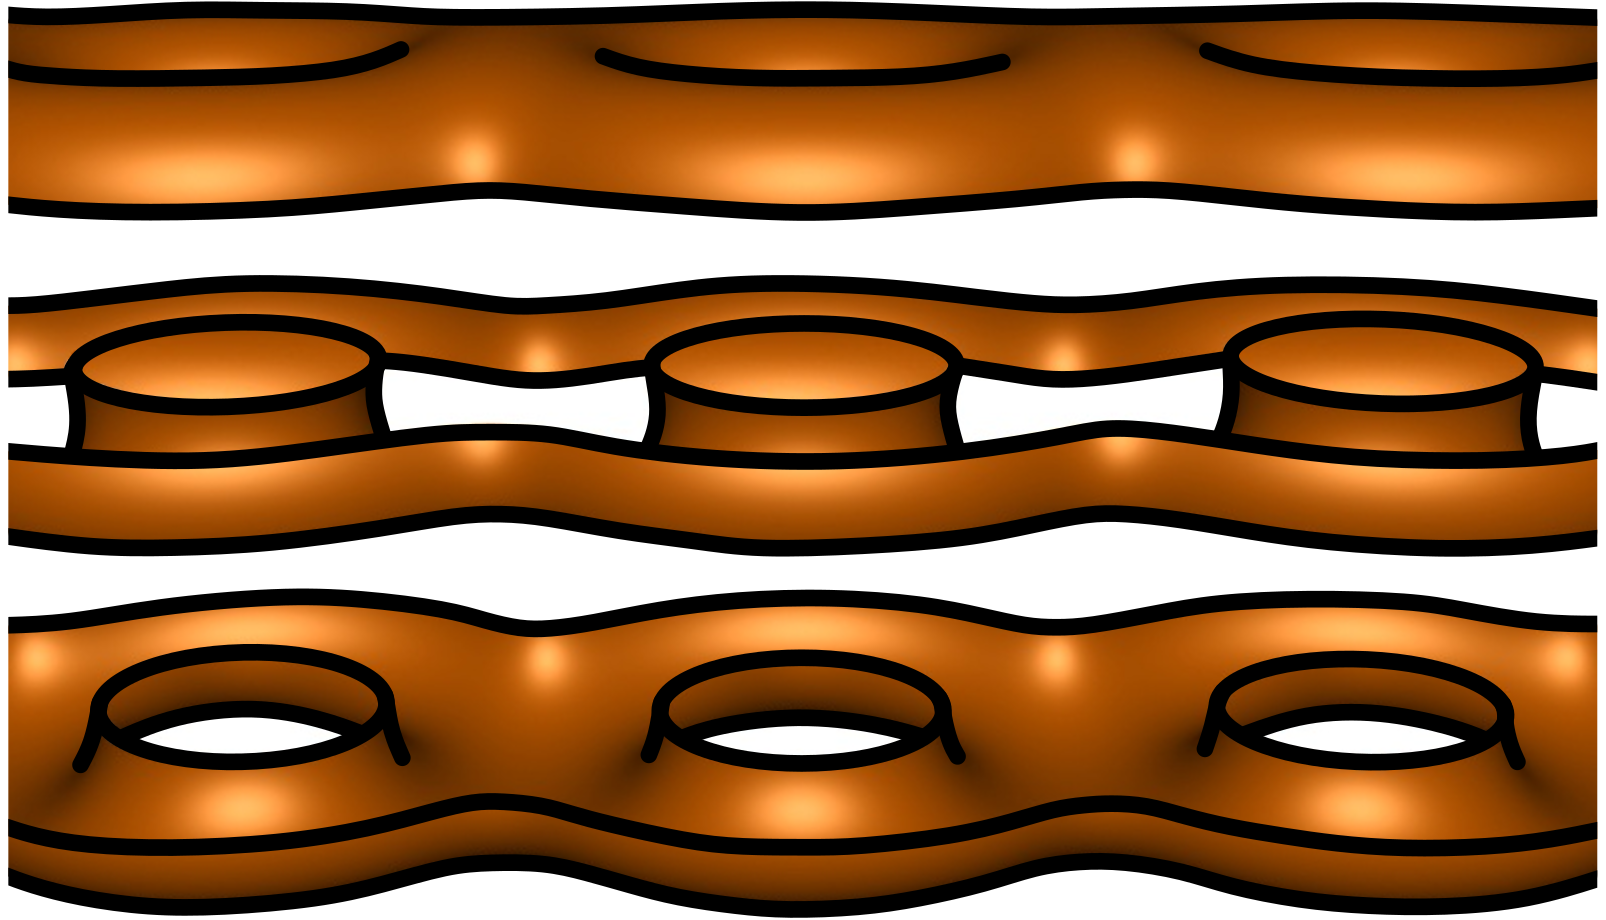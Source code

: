 <?xml version="1.0"?>
<!DOCTYPE ipe SYSTEM "ipe.dtd">
<ipe version="70206" creator="Ipe 7.2.7">
<info created="D:20130509110556" modified="D:20190210133937"/>
<bitmap id="1" width="799" height="182" length="34637" ColorSpace="DeviceRGB" Filter="DCTDecode" BitsPerComponent="8" encoding="base64">
/9j/4AAQSkZJRgABAQEAYABgAAD/2wBDAAIBAQIBAQICAgICAgICAwUDAwMDAwYEBAMFBwYH
BwcGBwcICQsJCAgKCAcHCg0KCgsMDAwMBwkODw0MDgsMDAz/2wBDAQICAgMDAwYDAwYMCAcI
DAwMDAwMDAwMDAwMDAwMDAwMDAwMDAwMDAwMDAwMDAwMDAwMDAwMDAwMDAwMDAwMDAz/wAAR
CAC2Ax8DASIAAhEBAxEB/8QAHwAAAQUBAQEBAQEAAAAAAAAAAAECAwQFBgcICQoL/8QAtRAA
AgEDAwIEAwUFBAQAAAF9AQIDAAQRBRIhMUEGE1FhByJxFDKBkaEII0KxwRVS0fAkM2JyggkK
FhcYGRolJicoKSo0NTY3ODk6Q0RFRkdISUpTVFVWV1hZWmNkZWZnaGlqc3R1dnd4eXqDhIWG
h4iJipKTlJWWl5iZmqKjpKWmp6ipqrKztLW2t7i5usLDxMXGx8jJytLT1NXW19jZ2uHi4+Tl
5ufo6erx8vP09fb3+Pn6/8QAHwEAAwEBAQEBAQEBAQAAAAAAAAECAwQFBgcICQoL/8QAtREA
AgECBAQDBAcFBAQAAQJ3AAECAxEEBSExBhJBUQdhcRMiMoEIFEKRobHBCSMzUvAVYnLRChYk
NOEl8RcYGRomJygpKjU2Nzg5OkNERUZHSElKU1RVVldYWVpjZGVmZ2hpanN0dXZ3eHl6goOE
hYaHiImKkpOUlZaXmJmaoqOkpaanqKmqsrO0tba3uLm6wsPExcbHyMnK0tPU1dbX2Nna4uPk
5ebn6Onq8vP09fb3+Pn6/9oADAMBAAIRAxEAPwD9/KKKKACiiigAooooAKKKKACiiigAoooo
AKKKKACiiigAooooAKKKKACiiigAooooAKKKKACiiigAooooAKKKKACiiigAooooAKKKKACi
iigAooooAKKKKACiiigAooooAKKKKACiiigAooooAKKKKACiiigAooooAKKKKACiiigAoooo
AKKKKACiiigAooooAKKKKACiiigAooooAKKKKACiiigAooooAKKKKACiiigAooooAKKKKACi
iigAooooAKKKKACiiigAooooAKKKKACisLxx8UvDHwxshc+JfEeg+HrYjPm6nfxWiY55zIwH
Y/ka8F+JH/BXr4AfDaZ4H8cx65dIR+60aynvQQRnIlVfKP8A33nnp1rgxma4LC/7zWjD1kl+
bO/CZXjMV/u1KU/SLf5I+l6K/PHx/wD8HCvhGwyvhX4d+JNZbs2p3sOnL2wfkExPfjjp75Hh
/jb/AILufGXxW0keiaN4M8NQMQUeOzlu7lOOQWkkKH/v2K+UxviPkOH0VVzfaMW/xdl+J9Rg
/DzPK+rpKC/vNL8Fd/gfr9UV9fwaZavcXM0VvBEMvJK4RFHuTwK/C3xh/wAFA/j38Troy3/x
M8T2gLFgmlTDTEXIxjFuEyAB3zzz1JNcBqNtrnju7+0a1quq6vOzFzJe3Ulw5Y9TlyTnpzXy
uM8YsJC/1fDyl/iaj+XMfT4TwjxUrfWMRGPonL8+U/dHxj+158LPAEjx6x8RPBljNHndC2rw
NMMHBGxWLZB46dj6GvOfFH/BV/4EeGZREPGh1OYkZWw0y6nABBOd4jCdsYDZ5HFfkVo3wvMu
3MZJ+lddonwhMm39119q+cxXjHmD/gUYR9eZ/qj6LDeEWAX8etOXpyr9Gfoh4i/4LYfCrTHK
ado/jbWWDYDxWMMMZGFOcyShupI+71U9sE8rq3/BcXR13/2Z8N9cuwEyn2rUorfc3odqSYHv
z9K+RtG+CZk2nys59q6fTPgYuBmMD8K8Kv4rZ9N+5OMfSK/W57VHwvyKC9+Epesn+lj3G/8A
+C3HiK6B+w/DHT7Yk8efrTzYGfaFKxLj/gsz8TpY1EHg3wdEwByXFy4J7HAkHHtXCWfwNiAG
Yx+VXovglAAMxj8q8yp4i8Qz3xL+SivyijvhwFw9DRUI/OUn+cmbGpf8FhPjPdn9xofgO0QO
SNun3TMRggAlrgg4yDkAcgdsg5tx/wAFdPjhvUi28GoFOSBpcuG9jmX+VRP8FYAMeWPyqndf
BiEA4jH5Vyy46z56vFT+86ocGZDssPD7iV/+CvXxzgcEx+EGAPQ6W+D7cSU22/4LO/G/TNpk
0zwHebc587TLgbs+uy4Xp7frWJqPwbQAkRqfwrmtX+EojDfuxj6Uo8dZ4nf61P7y5cE5I/8A
mGh9x31v/wAFw/jPYPGLjw58O7mNXy/+gXiO65yQCLnAOOAdp7Zz30NM/wCC9/xCsWX+0vAH
hK7AHzfZp7i3zwem5nxzj1/w8G1n4aCPdiP9K5TWPAITd8nT2rqpeIGfR2xMvnZ/mjnqcB5H
LfDR+V1+TPsXTf8Ag4ZngEaah8Igxyokkt/EmOMjcQjW3pkgFvQZ711mg/8ABwp8PJUQ6x4D
8bWLkHeLN7W6C/NxgtJHnjntzx71+cureDghb5K5vU/DHl5wvSvUoeJ+fx+KspesY/okeXX8
Ncil8NJx9JS/Vs/X/wAJ/wDBcz9n/wARNGt7rHiPw+ZHKH+0NGlYJyQGJg80YOM8c8jOOceq
eB/+CkPwI+IbxJpvxU8HrJNjYl7eCwc5BONs4Q5wOmPbrX4HahoW3OVxWPe6OBnjFe/hPFvM
46VqcJL0af5tfgeHivCnLXrSqTj801+V/wAT+mfw74q0vxfYLd6TqVhqlqwBE1pcJPGQRkHc
pI5BB+hq/X8wGm3t/wCFtTjvdMvbzTb2HOy4tZmhlTPBwykEcV7D8Nf+CnP7QPwcSKPSPih4
luLeAKqw6pImqRhR0QC5WTauDjjGBjGMDH1GC8WsNPTE0HH/AAtS/BqP5nzOM8KsRDXDV1L/
ABJr8Vzfkf0PUV+Nnwt/4ONPif4Wigh8XeC/CfiuKInfLavLplzMM55YeZGCOmRGOMcZyT9R
fCH/AIOF/gl42gto/FFl4r8EXkgPntPZfb7SI8dJIN0jDk8+UDweOmfsMDxzk2KslW5X2knH
8Xp+J8ljeCc4w2ro8y7xaf4LX8D7xorzT4Q/tl/Cj493EVv4P+IXhPXbyYArZwajGLs5zj9y
xEg6Hqtel19RRr060eelJSXdO6/A+ZrUKlKXJVi4vs1Z/iFFFFamQUUUUAFFUdf8Tab4T097
vVdQsdMtI1LPNdTpDGoAySWYgAAV4B8U/wDgrT+z58JSY7z4kaPq9wQdsWhrJqu7A6b4FaMf
8CYVx4vMcLhVzYmpGC/vNL8zrwuAxOJfLh6cpvyTf5H0bRX5zfFD/g4w8EaO08Xg7wB4k8QO
gxHNqV1Fp0THA5wolbAyeCATjtnI+e/iB/wX++NXi2edNB0rwb4XtZMiExWUl5cxDPUvK5Rj
/wBswPavlMb4h5Hh9FVc3/dTf4uy/E+pwfh/nWI1dJQX95pfgrv8D9napa/4l07wppzXmq6h
ZaZaJndPdTrDGuAScsxA6An6A1/P148/b6+OfxaEqa38T/F0kNwgjkgs7w2EEigk4McARDyf
TngdhXnEtpeeILw3F9c3N7cv1knkaRzyT1JJ6kn8a+Txfi/h46YfDuX+KSX4JS/M+qwnhLiJ
f7xiEv8ADFv8W4/kfvt42/4KE/BD4fRyNqXxR8Gu0Q3NHZagl/IPbZBvbPtjNeZeI/8AgtT8
AtFx9j8Qa3rmcf8AHlotynX/AK7rH0/r3r8bNL8ImQjK8Cum0jwJvI+T9K+ZxXi/mctKNKEV
5qTf5pfgfR4bwly2P8apOT9Ul+Tf4n6a6z/wXr+G6EjSvBnju9IB5uY7W2BPbG2Zzg+uMj0N
crqn/BewzWzrpnwqnaZshWudeAVfQlVgJP0yPrXxBovw28wr+76+1ddovwo8zbmP9K8Kv4pZ
/P4aqj6Rj+qZ7lDwyyKHxUnL1lL9Gj6Vvv8AguN46vGU2Pw+8N2ynGfPvJ5yeOemzv8A571n
y/8ABaH4v3IH2fwt4Ai+Yn95aXj/AC4GBxcDnO459CBgYyfKNH+DQkAJi/Sul034KR8Exj8q
8yp4hZ/PfEy+SS/JHow4ByGC/wB2j823+bOsf/gr/wDGy55XSfAsWUK/JptweSuN3NweQefT
PUEcVC//AAVm+OMiIBD4QQqOSulyZb3OZf5YqlafBWHjMY/KrcfwWgwMxfpXO+Oc+f8AzEz+
80XB+QR/5h4fcOH/AAVp+OKZzb+D2zjrpcnGOvSXv3/TFS2v/BYL412HkiXSPAt0IwQ/madc
KZcnOTtnGCBwMAD1BqvL8FoOnlY/CqF58FYSDiMflRHjnPk/96n94Pg7IJafV4fcdHH/AMFq
virbOTP4P8DyrngJFdIeg7mY98n6HHudKw/4Lo+LbKFBf/DXRbpwfmMGqSwBh6AMj4Pvk15d
qfwVQA4jBrl9a+Dvlhv3RH4V00/ETP4bYl/NRf5oyqeH+QzWuGXycl+TPpTRv+C+NnnGrfCv
ULUAj5rTXEuCRjk4aFMc9sn612Ggf8F4vhPeyRRal4c8faW7kh5PsdtPDEOxJWfec+yHk/jX
wbrfwr8vd+7HHtXIaz8OvL3fu8fhXq4fxTz6Hx1FL1jH9EjzK/hjkU/hpuPpKX6tn6v+GP8A
gsV+z74j2rL40uNJlcA7L7SLtME9iyxsgI/3u/Ga9Q8K/tq/CDxqqHTPid4EuXfGIzrdvHLy
cAbGYMCT2xX4Tat4HMZb5MfhXN6n4UKE/LwK97C+MGYL+PRhL05l+r/I8LE+EuAetGrOPrZ/
ovzP6RdN1O21ixiurO4gu7acbo5YXEkcg9Qw4I+lTV/Nj4c8U+JPhvdmfw7r2t6DPu3eZp19
LavnjnMbA54H5V638PP+Cpv7QvwoLLZ/EjWNUgYktFrKRanu4P8AHOrOuCc/Kw6DqOK+nwXi
7g52WJoSj/hal+fKfNYzwnxcL/V68Zeqcfy5j986K/IH4cf8HEfxL8PTRJ4s8D+EPEdtGoVj
YST6ZcSnH3mdjMmSeeIwPYV9D/C3/g4U+EXiry4fFGgeL/CNw335PIjv7VP+BxsJD/36r63B
cfZHibJVuV9pJr8dvxPlsZwLnWH1dHmXeLT/AA3/AAPveivG/hT/AMFCfgl8agg8O/EzwrcT
SAFbe6uvsFw2TjiK4COeSP4e9ewWd7DqNrHPbzRTwSjckkbB0ceoI4Ir6nD4uhiI81Caku6a
f5HzGIwtehLlrwcX2aa/MkoooroOcKKKKACimXN1FZQPLNJHDFGMs7sFVR6knpXhvxY/4Kaf
AX4LM8eu/FHwubhFDGDTp21OZcgkApbCQqSBnkDqPUZ58TjKGHjzV5qK7tpfmdGHwlevLloQ
cn5Jv8j3Wivzg+L3/ByD8P8AQftVv4I8DeJ/Es8alYrnUpYtNtnbnDAAySFehwVQnkcda+Z/
ix/wcD/HDx80kXhy08K+CbVgwRrWyN5dAEEDLzlkJGQciMcj04r5PHcf5Lhrr2jm+0U3+Lsv
xPqcFwHnGIs/ZqC7yaX4K7/A/beue8c/F3wn8MYDL4l8T+HfD0QUuX1PUYbRQoxk5kYcDI59
xX88/wARP27fjZ8YryabxB8T/GdytxGYpILfUZLK2dCQxUwwFI8Eqp+7/CPQV5rFYvdTNJIz
ySSMWZ2JLMSeSSepJr5HG+LdKOmGw7fnKVvwSf5n1mD8KasrPE4hLyjG/wCLa/I/fzxl/wAF
Xv2e/BELtc/E3RL106Jpsc18zcdjCjD8zivLvFP/AAXu+B2iLONPtvG+uvG22M2ulpEk3HDA
zSoQufUZ9jX4zWejA44ra0/QCxHy18vivFnNZfwoQj8m3+L/AEPpcL4V5XH+JKcvmkvwX6n6
k+If+DhjwfFKRovw48UX6YODe30FoSewwgl4Pc54965K7/4OD9bubmQ2fwq0+KEk7BNrryMB
kYziAds/n7c/AWmeFd+0beldLpHgsSYGzOfavCr+Jmfzelfl9Ix/VNnt0PDfIob0b+spf5n1
5cf8F4vijdxxi08FeB4HH3zKt1KG+gEq4/WoG/4Ld/Gq9K+X4f8Ah3AAOdunXZyce90e/wDk
186aN8PhJt+Tj6V1mjfDAS7f3fX2rzKnH+ey3xMvwX5I9KnwJka2w0fxf5s9ej/4LHfHK424
tPBSYjCHbpcvzH+/zMfm/T2q1B/wV8+OLxBTbeDS23G7+y5c5yef9bjPOPTgcdc8DpPwiWTG
YwfwrotP+DUZxmMDPtXO+Oc9/wCgqf3m/wDqVki3w0PuOnsP+Cu3xugUiSy8F3POcyaZMD06
fLMOO9aek/8ABYn4w2ccSXfh3wLeBMBnFndRu475In2gn2XA9K5q2+DEJAzGD+FWl+CsBH+r
H5VUOO8+jtiZ/ff8zOfBmQPR4eH5fkdjZf8ABaD4hwSg3fgbwtOgUgiKa4iJbHByWbjPbH49
63LH/guDqltAq3vwqhmlB+Z4fEJjXGeym2bn/gX5V5bP8EYSOI/0rNvvgbGQcRj8q66XiPxF
DbEP5xg/zizkn4f8O1P+XC+UpL8pH0Lo3/BcTwwyRnVvh/4ns2I/eC0uoLkL9N3l5/Sut8P/
APBaX4O6vKq3lv4z0UM2C15paOFGD8x8mWQ44xwM8jjrj4v1T4GgAkRA/hXLaz8FzHn91+le
pQ8WM9h8coy9Yr9LHn1/C3I5/BGUfST/AFufpr4X/wCCn3wI8WbRB8QtNtHI5W/tbmy2nGcZ
ljUH8CRnpmvR/Bv7R/w9+IkbNoPjnwjrGwZZbTV7eZk4z8yq2V455HSvxV1r4SmPP7oj8K5L
WfhmY92IyMe1e7hfGTGr+PQhL0bj+bkeJifCHBP+BXnH1Sl+XKf0F0V/Pn4Y8YeNPhRdLN4a
8U+JNAkjIIOn6jNbDg5AIRgCPY8V6X4S/wCCov7Qnw7kAh8fXepwKMGLU7K3vA2M4+d03jr2
YZ4znAr6XB+MGAn/ALxQlH0al+fKfOYvwkx0P93rxl6px/LmP3Bor8nvh9/wX/8AiH4dVU8V
eBvC/iJEJy9hPNpsrDtkt5y569FHGOO59v8Ahz/wcA/DHXorePxP4V8YeGrqQJ5rQJDqFrCS
QG+cMkhA65EWSAeM4B+rwXiFkOIslX5X2kmvxtb8T5jGcA55h7t0eZd4tP8AC9/wPvKivCfh
7/wU2+A3xNZE034meHoJXKgR6kZNMYksFAAuFjycntnjnpzXs/h/xVpfiy1M+lalYanAuMyW
lwkyDPTlSRX1OFzDC4lXw9SM1/daf5M+YxOAxOHdsRTlD/EmvzRfooorrOQKKKKAPxL8Gf8A
Bav9odhAlx4g0PUGQAM02iW6mXjGT5aryTzxgZHYcV6fo/8AwVq+PXiS2YLc+GbZpMYaLSAT
Hx23MR+YNfF/ww8OC8u4gV6kV9efBb4Tw3FjG7xA5HpX8fVONM6XuxxVT/wJn9ax4PyW3PPD
Q/8AAUXfFH/BRD9oXV4pAnjJNOikUgpa6RZrj6M0TMD7g14p8Uf2hPi78QmK638QvGF3Hlj5
S6lLDD8wwf3cZVenHToa+n9a+EdsLM/ulBx6V5L49+GUdo7lUGPpXn4jiPNK3u4jETkuznJr
7rnbhMiyqHvYahBW6qMU/wAj5V1TwrPd3ck9w0s80rFnkkYs7n1JPJNVk8JkMPkAr2PXfCKw
SMNgyPasSTQFRugGK8727e56fsUtjhbLwnkj5f0re0rweDjKda6K10lFYcCtnTLJEK5AqJVW
XGmkUND8GKSvyAn6V2vh7wMhK5QUaPHHFtzgV1miXkUWDkcVhKbNowNDw54DjO0lAPwrt9E8
HQRAfIpI9qxNI1+GELllAroLHxXAgGHANZt66lTjK3unSaX4diXACgVu2WhwjHCiuStvG0Me
P3i/nVpPiDEg/wBYuPrW0KkEePiMNiZvQ7WDSYFA4WpTYQKOQB+Neea58bNK8MWiz6lqdjp0
Dv5ayXNwsSMxBO0FiATgE49jUWl/HDSvEVq0+nanZahAjFGktp1lQNgErlSRnBBx71oq0bXO
B5ZiW9T0Ke0gA6LWbe28IBOFrjrn4qQjP75fzrMvPipBg/vQfxrOVeJ1UcrrrdnVajBDg9BX
OatawsrAgVgX/wAVISDhwfxrB1P4mxuDiQHPvWEp32Paw9Bw3Zc1+whO4ALXEa/pkR3YAFWN
U8fpLn5xz71zWreMUkz84OaFc2djH13TE+bAFcfrOmKC3Aro9U8QrKSdwrnNU1NXJ5FawbMp
I5jVNNXJwBXPajpwG7jFdRqNyrknNYl+ykHpkVvCTMJxOYvbEc8DJrKu7EDJxXSXqjccDGaz
LmMHNddObOWpTOeuLIHPHWqkljyeOK3Z7cEnA5qs1vz0rshVaOWVJMyY9PyRgV6l8Lf2ofil
8KZoj4a+IfjTRkj6Q22rzrAevDR7tjDk8EHnnrXDQ2e5hxWzo2mh5FGOtXHH1aT5qUnF902v
yM5YKlVXLVipLs1dfifVHw9/4K1/tG6c0cbePTqMQJJS80iyl3ZAHLeUG4xng9Sc5r2fw3/w
Vp+PF7axh38KzsqKpZtJILkDljhwMnvgAegFfJfwq8Hi/uogVHJr6u+F/wAHYZNNjZ4gSR6V
uuMc6g7QxVT/AMCb/NnPPhPJmuephqf/AICl+SKXiz/gqN+0ItpiHxDpdiy874dGtmY+3zqw
/SvCfin+3p8efHMUsOpfE/xXFHJuDLp9wNODBjkg/ZxHx2x0xx04r6G+I/wdhjsnZIgCB6V8
2/EfwQtncSDYBj2rCpxVm1b3a2JqPy55W+65tR4aymmlOhh4LzUY/nY8M8Yajq/jHU2vNZ1P
UdXuyMGe9uHuJCPTc5JrHGkEZwAK7rWdEEUhGMYrIk08KxyK4niZSd5O7O5YdR0irGFBpIyO
DWlZ6UOOMCrsNkMjitGytQpHAzWcqppGkR6bou4jK10uj6ApxletQabCq4zXQ6U6IR0rmnNn
RCBqaH4eU7flBrtvD/hqP5cqDXO6PepHjkV1Oi65HHg7gK55SZvGJ2fh3w3FhcqK7nQtBhjV
TtFee6T4tjix8w4rpNN8fxxADeKzbZry9D0jS9NiUDgYresLCHAyFrzSy+JEKgZcA/WtO2+J
0CgYlA/GrhUS3POxGEqz2Z6dbWsPGcVaW2gHGFrzOL4pwjGJl496lHxWh/57L+dbrERPLnlO
IfU9Fe1gIJwoNU7q0hIIwOa4VvitCRjzl/OoJvilCQR5wP40pV4jp5TiE9zqdQsITkALiue1
bS4mz8oIrKuvibA2f3oJrKvviPCc4cH8awnUT2PWw2FqQ+JkfiDw9CwY7Vya4XxF4ai+b5QR
XQap47jlB+cGua1bxTHLu+Yc1KbO5xRxXiDw2nzYUZri9b8PqN3yiu/1jWI5WPIOa5bWLpHJ
5FawkzGUTz3V9BAJ+Wuc1HR9ueOBXf6ntbPSuf1CBSSQK6YTZhKFzibzShk5FUJtJ54FdZd2
gYkgVSksgT0rojVOeVI5waPk9Bmus+HPjnxX8NboTeGvE3iHw9MSDv0zUZrRsg56xsD1qCDT
QzDjrXQ+HvD4mkX5c/hWkcVOD5oNp+RDwsZrlmrrzPc/hl/wUc/aF8MxCG0+JOs3UbkE/wBo
W9tqDH23Txuw/AivZfDv/BUv4/RW6tNqWg3xA5M2kRru+7z8m30P/fR9seG/Cr4eLqE8QKAg
19EeFvg1b/2cuYgTj0rup8W5xT92liqi8ueX6s8+twvk0lz1sNT9eVf5HKeM/wDgrZ8f7PzG
h1Lw9ZgkECLR42C4GMDfu4PXnn6DivE/iT/wVY/aM8Uwvbz/ABJ1Cyg3bgun2FpZOvGMCSKJ
Xx7FjXq/xr+EsVlayOkYAGe3Svlb4heGhaXMgC4wa0/1vzirpUxVR/8Ab8v0ZK4UyiCUqeGp
/wDgK/yOB+JvxT8YfFm687xV4q8R+JZRJ5gbVNSmuyrYxkeYxwcccdq5A6eAeRzXValp4Vjx
Wa9rtJyKweLnN803dvq9TdYWEFywVl2RmRWPPIq5bWQ44qeO354FW7eAAjvis51WzSFJILSx
GRwK1rKxHHHWobWMDHtWpYgDBrknM66dMvabpwyOK6LSdNXI4FZNg6rjtitzTrtUxziuScjp
jE6TRdMQleBXY6Dpkfy8CuL0vVkTHI4ro9K8SpFjLAVhJs2ij0fQNNiG0kA4rt9AsYRt4FeT
aV40SPb84zXSaV8Q0jx84GPes3c2ikexaXbRAAYAFdBp9vDxwpFeQab8UI0C5kGPrW5Y/FWH
gFwPxpxnbc5MRhpT2Z65aW0OBwKvw2cBAyFryu0+KsHGJQPxrStvinCcfvl/Ot414nj1sqrv
Znop06Bh0FV7nSIGzwua4yL4nxMB++X86kPxIicf6xT/AMCqnXgYRyzFLY2r7QoWBwqmuf1b
w1DIGBRTTpfH0TgkyL+dUrnxnDIDmRfzrKc4M9HD0MTDc57XvBMMobCgH6VwviPwJGN3yA59
q9Ev/FEDZ+cE1zmsa1DKDyDms1LsetGLtqeR+IPBCgthBXGa14NUE/J+lexa1PE5bkc1ymrw
RvkgDFaxqMzlA8f1PwgAThaxbrwoQT8v6V6tqGno5PArKn0dHPQc1vGqzGVM80/4RIsfuVr+
EtL1TwvqaXmk319pl4gws9pO8MoGQcBlIPUA9e1drbeHldh8oNdN4a8FrPKo2Dn2qliJRd07
Ml0IyVmrmx8Of2qvjd4Rgii0/wCJXjFoogoRLq/a8VAvQATbwAOmBxjjpXrOi/8ABRz9oPRr
Bll8U2mok7sPc6Pa7lzjuka9MHGc9T14xlfD/wCFcU4RmjBH0r0X/hUVsbA/uV6elenQ4mza
lpRxNRJdpyt91zycVkGUTf8AtFCm2+8Y3++xwXib/gsV8eNAiKhvCTMhzubSTk8+0mPbpXkH
jr/gs9+0fqD7bbxpZaSgPItNDsufxkicj8CK6b49/DGPTo5GRAAc9q+V/G+ii2u3G0Yz6V30
+Ms6qaTxVT/wJr8mcs+EMnh70MND/wABT/NHo/wbtVF9CWAwCK+1/gzcQw6ZCDgYFfD3w11Q
WdxGxIGDX0l8OfialjZorOMAetfIzk1K59POj7Sk4bXPovXdRha0OCucV4/8SLuFlcZGTmod
X+L0ZtziQE49a8y8bfEoXTP+8Bz70TqObOfBYL6vF3dzL8U3Me9+RxXI3t6iseRxVXxB4vEr
Nh+DXL3/AImySQ1XFM6ZNHT/ANqqrdRU0PiBYiPmHFeceIPH9p4b0m61C/u4LOxso2mnnmcJ
HCijJZieAABmvGfFvx68RfE+Mx+Hbq/8I6HyrXs9js1W8OOTFHOu22RW+XdLG7yfNtWMBJH7
8Jl1XEarSK3k72Xlom2/JJvrsm1w4rMKdCyesnsla789Wkl5tpdN2kfSPxF/aZ8MfB+0Rtb1
WOG7nRpLXT4Fa41C/CkBvIt4wZZcZBYqpCjLMQoJHGRft+z38tlNpXhHUU06WSUXEmr3aWNw
IwqmKWKFFlLBySCsxhkTbyhPA+etH0HTfC0t1NZwN9rviGu7y4me5vLwjO0yzyFpJSuSBvY7
RwMDin3OqgZ5ya9qnlOFSsouT7vT7knpbzk7226Hj1MzxLd3JRXZa/e2tb+UVa+/U9jh/bb+
IDeHFtru58PpqJ+/eWGnyQAfNkbY5ZpgPlwpyWzyRjjFH/hsv4hocDxEw/7crb/43XjdxrAG
fmqpLrIBzmuyOV05NtwWvkjklmdRJLnenmz2TWv2sfHviO1WC58T38aI+8G12Wrk4IwWiVWI
56E46ccCsq/+MviPX9PktNQ8Q65fWk2N8NxfSyxvggjKsxBwQD9RXln9ugH7w/OpY/EQUj5h
+dX/AGXFL3YpfIhZnJ7yb+Z6Ha+ISuCGq7H4qYD75x9a83j8Sj+9mpl8TDgbuaxllj7G0cxX
c9Al8UM2csSD71R1W/g1mwntLuGG6tLqNoZoZkDxzIwwysp4IIJBB4INcd/wkn+1QPEIb+IU
oZfKLTQ5Y9NWZ6np/wAc/E+mXDSxa7qTsy7cTzGdcZB6PkA8dev5mtaw/aZ8S26sJrm2vCxz
mWEAj2+TbXjKa6D/ABA/jU0Wsj1IzWU8rg94mkMyktpM91tf2mrmRALqwZ3zy0Mowfwbp27n
/G3ZftAaVqspia6a0m/uXA8s/meP1rwqDWM9GFTyXEF/HsmjSQYI+YZIz6Ht+Fck8qpdVb0/
4J1QzOp0d/X/AIB9AS+LfOUEOGUjIIPBFU5/EO/+LrXi3wR1mw+EPxa07U/Fj+JfFPw2e4kO
taTpZjj1e0hlVl860baUmFuSkgt2QSS7XHnMSqH6F/aE+Ar/AAl0bw/4s8Oa9aeN/hj42ie4
8N+KLCKSKG8VXZHt543Ae2vImRklt5AHjdHRgGR1V1+Hq0KDxdFqdOLs2r3jfa6eye19Vf1V
yhn9GVdYWqnCbV0naztvZrdre2jt6O3LT6wGzzmqVxqAbqRisM6qCPvEmozqOeCa8mNFnqOq
jSuLreetVJpAc1We+B75qJrsHvWsYMzlO5LKQTUZUHtTDcCnJIG+taJNGTZYtYgSCRXR+HLc
GZTiuetW+YGuj8PzBJFyRXPVZ0Ukj3f4IWyLewkgcEV9j/DS4hj06MEqPlFfD/wv8QrYzxkt
jFfRfgj4ppb2SK0gBA9a8/n5ZXN8Rh/bUnTTserfEW4hktHwVxivlj4vRxtcy4x3r1Dxr8VU
ntXVZOo9a8H+IfiwXksh3ZBo5+aVx4bD+xpKDdzzvxFEvmNjFc3cbQx4HFa2u6kHdjkGueu7
4Ak55rqhcmRMHCkYqaC6CHk4rHe/IPBpo1Mg9atxbITOpttSC45Aq/ba4Ex82K4kauR3pTr3
lAlmCgDJJOMVLptlKoj0W28U+WBhsVbPxAjsIDLNPHDGnV3YKo59TXzn4m+PWpX97caf4TsI
b1oJGgn1a8l26fbSKdrqiqfMuJEPVV2Rkq6GZXVlHG6z4Qi8YsZfF95L4vnY7vJv0U6fbtj/
AJY2g/dLjLBXYPMFcqZWFepQyVtKWIlyp9Ery+66S+bT7JnmVs4SvGhHmfd6R++zb+Sa80fS
zftleFzBI2l6jL4gYWT3sDaXE1xb3gVmTyo7ri280upXY0qkdThcmoT+2oDYQS2+j38csqK7
Q3c0cbwkrkq3lmRSwPB2sR6E14Dc6pgkFutUZ9WAzyBXZHJ8O/hi/m7v8El+Byyzaut5L5Ky
/Ft/ie73X7aviCQkQ2tjAuePvMw49ScfpWddfteeLrsjy79YV7gRp/MDP614g+sck7qRdbwf
vVusnpLaJg82qveR7U/7TPi27wTrV1Gc8mNiPwx0py/HrxNc7S/iDVvl/u3Tp/IjNeNRa+Af
vDFWYvEYH8WKznlUVtEuGZy6yPabb4/eI4UAGuak23P3rhmP6mnr+0Z4ogUhNbuz/vEMf1Br
xkeJOB81B8R56tWP9lr+U1/tN9z2K8/aZ8YzrGE1+eHy5Y5CUtoCZFVwzRndGflcAqxGG2sd
pVsMNqy/bB1pZD9qtLKZOMCItGfzJb+VeBHX8/xE05dbB6tVSyuDVnEUczmndSZ9I2H7WNte
KBd211bO3XYwkQfjwf0rZsvjVp+uFVt76KR2GQhba/8A3ycH9K+WotYzj5gatRaqDwSCDXJU
yiPTQ6qeaz66n09ceNC+fnqhc+JvMzls14TpHje/02QGO8kkjPWKU+YnXnGfmHHocD0qbwh8
dLjUtXh0rxBpbaFqdzkWzx3S3NjfsFLFIZcI+8JyUkjjY7XKB1RmHM8qrWlKOqX3/du7bu17
LV6HSszpXUZaN/d9+yvsr2u9EewXOsh8/NnNULnUA2eRXOnWy2eevvTTqxPeuRU2dTqI15Zw
5OKjDK1ZY1Ek8GpI77nk5q1Fom5tWSqzgdK7DwnEpmTOK4SxvgGBzXVeHNVEUincMCsp3NIH
0v8ABNYo5oicZr6S8LXcCaeMlelfHHw18bCxkTLgfjXteg/FqNLMAyYOPWueFTldyMbhHiKa
inaxu/G14ZdPmAwcivjX4rWq/bZSAOpr6B+JvxKS+tnUOCCPWvnD4hasLq4kOc5ohK8rm0KX
s6ah2PMtZgAlbjNY08YB6ZFbesSAyEjBBrFuG5IzXo02zjqJXIgAOgqaFgAKrtMF9KRbkeuK
2aMUzShlA71ct7sLwTxWIt4B3qVb4DqaylTZrGpY6S31MJjkECr0GtBf4iMVx41PBBz0p41b
HRiKzdFmqqo7mDxHsx81WJPHcWmwGWe4jhjXqzsFH619I/sJf8EyoPi14AT4pfF/xDbeAPhV
GFkguLq9hs5NTBl8pWMsp228LSEKGf5nLAIMMr18Gftn2HgfX/2g9QX4D+Jtc8UfDloo5bXx
D4ntTFHLI2WZbOBTHNcW6j935kq2uSd8fnx7Xk+kpcHYr6rHG4pqnCW3M0pNPZqO9nrbq+iZ
85U4uwzxUsHhk6k472T5U10ctr9+i6tHo2r/ALUWieH7W4na5klgtI2lmlACRQooJZmZiAFA
GSegFc1c/tv3d5Y3c+haLd6qbaOGWMRD5LxJQGVoZZDFDKNp3EpIQAMdSAfGtP8AhdolhdwX
l/G/iDVLZ1kivdUCTyQOp+VokCrFCwwuTEiFiiltzDdW3c6oBkFs1CyrBQ+BOb89F9y1aev8
r8kW8yxk/iagvLV/e9E1/wBvLzZ6rd/tS+JXDCO5hgLHP7uIfKPQbs8frxVN/wBpnxNIQW1O
7+X+7IE/kBXlM2rYPUCq7azgn5utVDKqVvhFLNKn8x66P2kfExcGPVr9QBjm5kJ/QirUf7SH
iyTZt1y/jCAj5ZmOfrkmvGE1wA/e4qeHxAB/EBRLKodIhHNJ9ZHtA+P/AIouXDSeItXBAx8l
06Dr6KQO9bll+1T4vsbZIo9cnZUAAMkccjcDHJZSSfqa8Ei8RjGN1Tf8JL/tVzSypfym8czf
c92k/a38a4O3XWGP+naH/wCIqCL9rvxxBqdpcNrrTQ20heS2e1gEV2DGyhHIQOACwcbGU7kX
JK7lbw8+IwerUn9v5/iNOOVxX2V9wSzOT+0/vPpbS/26tVS3Zb/SbW5mLEhoJ2hULgcYYPk5
zzn049eq0L9rnRdet4hcTyadcyEIYplJUMQOQ4G3bk4y2OmSBXyCutg9WxU0WsZx8wNYVMng
9lY2p5tNbu59sR/EiDVrdZoLiK4hfO143Dq3OOCOOtVrjxasucMDXx/p3iGWxnWWCaSCVM7X
RirLx6j2rr7b466va6dNiC01G5SJjCskptxJJ1UO6q21c8EhCQOcHGDw1MqqRfu6/gd1PM4N
e9p+J9Cy66shPIpiamrHqDXh/wANv2hk8Zag+l6lp9xoGvRRmb7JNMk0V3GpCtLbyr/rIwxA
O5UkUMheNN657q38S8j5q5q+FqUJ8lRWf3/c1o/VHRQxNOtHnpu6+7709V6M9G0y8RnGSK7z
wbcx+cmSK8S03xOFK/NXYeGvGghdSXAIrlkjoi0fV3w9vYRFHyOK9IXUYPsBGV6V8veCfiiL
YKDJx9a7uP4vR/ZcGQZI9aUK3LoceMy/28lJMpftCNFPZSAYJINfGnxItF+3yYGBur6M+K/x
AXU4ZBvBBz3r5y8c3YuLpjkHJopN3udk4KMVHsUPDusm2ZSCciu50fx+9rGAJCMe9eP2eqGP
HPSr8evsoGGxW86JnCqes3vxLkdCDKT+Nc5q/jd5t2XJ/GuGm8RMQRuNULrXGbPzUQoCnWOl
1DxOWJ+bOax7rXyxPzVhXOsZz82TVC41c88gV1Qw7OaddHM/FXxfY+MvEMehl7x28PXFvqNw
UZTazSskvlwSDnc8Z8ufaQCpNs4JyKxbrWRzzT/2jvhte/s4/tR+NPCGqOzanLZ6F4jlG0r5
C3+i2cghYMARIjpIrDGMBeSSQOIvPEgGfmFferJ5UeWg01ZK67NpN/jc+H/taNbmrJ3u3Z90
m0vwOiu9bHOWzWXd66Bn5q5m/wDFCrk7hWHqPjBUz84/OvSw+VyfQ87EZml1Ouu/EQGfm/pW
dceJgufmArgtT8eJFnMgA+tdb8G/2ePi1+0zc+X8PPhr468ZqQxM2kaLcXMEYUAktKq7F6j7
zDJZR1IB93DZFUnoonh4jPIQ3kSyeLADy/A96jPjJVzhx+dfSXgb/g3j/bM+INjFc/8ACrrf
QoZs4/tbxDp9vIB8uC0YmZ1zuPBXPytnHGfV/Dv/AAafftT63Gz3nif4OaOAhIS41u+kct82
F/d2TDqFyc8BwRkgrXsU+FK8vsHkT4poJ/GfC6+NlB+/g09fGy/89Bn61+g0v/Bov+0ILlAn
xN+ETQl8OzT6iGVdzDIX7LgnbtOMjkkZwAxj1T/g0d/aKt8fYPiT8HbkfPn7Rd6lB0xs+7aP
1+bP93Axuzxo+EK/8pC4to/zHwHH40B/j61Yi8XhiMuPzr608a/8Gv37Xvg4Tmwsfh74qMIJ
UaX4kEZmwSML9qjh64B+bH3h05x5F8Rv+CJ/7YXwjS5k1P4HeKr+G1wS+iT2usGQFsAolrLI
7euNuQOoFctXhSvH7DOmlxTRl9tHmUHikHHz/rV628SBiPmrz/4h+CPHXwPvha+N/Bfi/wAG
3OSvla5o9zpz5BwRiZFPB4rM0/x8kmCJAfxryK+QzhvE9ahnsJaqR7FbeIAQPmFaNrro4+av
KLDxmrY+cfnWzY+LFbHzg149fKpLoevQzVPqenW2tjj5q+uP+Ce3xe0Txd8B/jR8DPEjutr4
x0m58Z+FzHZb1tte0yxknlZmhgMmbiztUVpJpRGi2Kxou+fD/B9n4nBx8wrG+LniSO58L2lm
7Sg3eoW8gZMZUW7/AGt+vcx27heCNxUHAJInLMLOjiUkvdknGS7xatK/y1+RWZYmFXDNt6xa
lF9pJ3Vvnp8z35NZ9CMU8asDjJ615p4M+JUHjDw/bahAdqzrlkJyY2HDKfcEEe9b0Gvhv4jX
y1bK505OElZrc+mo5lCpFTi7pnXjUgTyaeL4E9Sa5iHWQ2PmBNWotTBxk9a5ZYSx1RxVzoFu
ge9TRT89aw4b3OMHNXILvpzXPOhY3hWN61nBwc1s6Ve+Ww5rlra5xgg1p2d705xXDVpnZSqH
pHhzxEbUqQ2AK7jSviO9vEAJMY968VstWMeMHFaMPiIqv3jXBOjqd0Kp6rq/xHe4QjzCc+9c
brvidrhiSxOa5m48RMwPzGs291hpM8mnCiKdZF/UtWLk8nNZFxfkknNVLrUevNZ9zqB5ycCu
2nROSpWNCXUAM81C+pc9TmsibUgOQaqTartzlgK6oYZs5Z4hI3W1YgHnFY3xh8P2es+EfD0Z
8QaPfQ6hNeHXNDt5Ge6tkjFt9kS5K5RY5/MuXaBiJCkNuzAwz4koTa0Bn5uK848N+MpdYbWb
i6vLm8vTq95E8t1KZLjyY5mjtEckk7Vs1tkjHQQrEF+QKK93K8Byqde2qsl5N/a+VtOzae6R
4mZY7mcKN7J3b80rafO+vdJrZnXxXFvpVjDa2sUVvbWyLFFDEoSOJFGFVVHAAAAAHAFU7vWR
z81YN54hAzlqyL7xKFz83FenRwEm7s86rjlFWR0V3rYGfmrNuteAz8wH41y1/wCKlXOXH51h
6h4yVM5cD8a9ihlTfQ8ivmkV1O3n8RgZ+bpVdvE4B+/jHvXm194+jjzmQDHvVrwzZeJfH88U
Xh/w9r+uSzkLGmn6fNdNISSAAEU5yVYcd1Poa9ajkU5bRPKq53CO7O9/4S0KeXqRPGIHIcEf
WrPhn9g79pDxqFbSvgJ8ZbuJygEo8HagsXzlNvztEF6OpznhTuOFBI17f/gmb+1Pc3kUCfs+
fF8PMMqX8MXaIPkDcsUCrwehI5yvUEV1Lhiq18L+45f9ZaS+0vvMNPGI676kTxcD/HWjqX/B
Ob9qHRiPO/Z6+NLnYJP3Hg+/n4LFQPkiPOQeOoGCRggnzzxZ8NPiN8OM/wDCR+AfHHh/ayof
7R0K6tMM2No/eIOTuGB3yPWsp8M1VvF/caw4kpPaSO4j8UgnhhVmHxKDj5v1rxez+JMcmP3o
z9a1bLx6kmMSDJ964auRTXQ7qWeRfU9eg8QA87qv22ujAw1eU2XjNXwQ4/Otiy8Vq2PnGK8y
tlMl0PSo5rF9T0221sHHzCpdTjsPE+ly2OpWlpqNlPjzLe6iWWKTDBhlWBBwQDz3ANcFZ+Jg
cfNWraeIgcfNXl1MBKDUo6NHpU8fGS5ZapnpvgC4urLw+8E0091BYzeTDPNO08zRFdyCRyg+
YfOgyzuyxBmdmZq3F1UtxmvELnxW9r4+8KrbCNp7i5nhuCsSvKLT7PIz8kFkj89bXcRgbhGC
eQD6RDrIOPmxXjZhlsoSU39pX/Fr9L/M9jAZipRcP5Xb8E/1t8jrE1IEdSKniv8AOMGuXh1T
OOatwaiDjnFeTPDtHqQxCZ1VrqBUjBxW3pWsmMjB6VxFvqBGMnNaNrqWMYNclSidVOseqaB4
ua22kOcD3rrbD4mPHEB5mB9a8StNbKAcmtCHxGwH3jXHKjqdcKx6br3j9rtGBkJrhPEGtmdm
JbOayrjxAXH3qy73UzJnJNVCkKdXQbqN1vYnNZNzcAZAPJp95eZzzWbcXOMknmu+lTOCpUJJ
J8Z5qJrsDPNU57zrg1Umvwucmu2FC5ySrGob8DPzHimnU8ZOeBWHLqm3nNVZtaC5+bit44O5
hLFJHRtq2O9dj+zl4Ttvi/8AtDeBPCV5KkVp4n8Q2GkysZCnyT3McRAI5BIbAx3Irx+fxCFz
8361zniD9pa/+A/i3w1rmhSOniHStVttUsJFx+5ktpkmV+QRkMq44PJ6cV6uWZQ62Jpwcbpt
X9Ov4HmZlmqo4ac07Ozt69PxP0Y/4OFP2jtH+O/x98P/AAm0HWfD2t/C34Yaf5V3o+mu72g1
8TTwT292mfs832KCKBIkUHyJZ7xX/eIqxfCN1q455zXEeBvHN94l8Fadqer393qWu6jF9q1e
8vJmmu7u/kJe7lndiXedrgytIzkuZC5Y7iamvPEIGctX0OfVa2PzCpVqbJtJdElovwSv3Z4G
RUqWBwFOlDdpNvq29X+Ldjfu9ZHPzVmXWtjn5q5y+8Shc5asW/8AFaqDl6xw+WN9DavmSXU6
u518DPzCqM3iQDPzcfWuH1DxoiZy4GPesW++IEcecyAH617FDJpS6Hj1s3jHqelnxQASd+Px
oHi5VPL/AK1xPhXwx4y+IkyR+HfCXinX5JBuRdO0q4ui42hsjy0OflIb6EHpXo+if8E/f2mP
E0Blsf2f/jTNECy728G6hGpKhyQC0QBxsYcfxYX7zKD6MOHKktos4J8Q0o7yKKeMQB98EH3q
RPGIH8fWt6H/AIJk/tUTXcsC/s+/F4PCrMxbw1dKhCttOGKYY56AEkjkZHNUda/4J7/tN+Gk
me8/Z9+NKR24DSSR+DtQmjQbA+7ckRGADyc4BBBwQRTlwvW/kf3CjxNS/nX3lRPFwPV6mj8U
g9GArzzxd4U8b/DRmHiTwd4t8PMhZWGpaRcWhUqCWH7xB0CsT6YPpWJZ/EeOTBEoP41yVOHp
x3idVLP4S2kezw+JASPm/WrkGvg/xV5FZeO0fGJB+da9j4xVsEOOfevNrZNJdD0aWbxfU9Vt
9cHGG4q/ba0DjmvMrLxUGx8/61rWfiUHHzV5dbLGuh6lHMk+p3GsWOn+K7SKDULaK5WCUTwM
crJbSgELLE4w0ci5O10IZTyCDXpXw+8UXd54ZthezeddwZhklLh2n2khZG2pGod12uyqoVWY
qMgAnxG08RA4+atP4da1e3fxeaLT7aW4tI9CmutXkgthJ9mVbm3jtXnkA3Rx7prhE3EKzSMB
k9PKxeV1KtJwX2U5Lysrv0v+LSPTwmZQpVVP+ZqP3tJetvwVz6Bs/EJUj5ulbWm+KjGQd5zX
nFvq59elX7bWCMYYivkJ4dn1cK6PXtH8evBjDkAe9bsXxMk8vHmn868UttdZcfNjFXo/EbYx
uNcsqB0xrHouv+NmvEOXJz71wuu6l5zklj1qlPrpdeWzms281AyE5NXTpWJnVMaPUCo68086
oQMZxWGL8jgGmvqJx16V631a55X1ixsy6ofXGKp3GqdfmzWTPqYAPzZqhd6vjPOK6KWDuYVM
XY17nV8Zy2KzbrWwufmFYl/ru0E7q5jxV4yXTtNuJfMClEJXkDJxwPqTgV62Fy1zaSR5eJzF
QTbex+1n/BR3/gnxaf8ABav9gr4T/Gn4P3WmwfE7w14e+06PBNHDbQ+JLd41Fzo1xcBQ0bxz
RyeSS3kRzB9y7ZPMj/AHWde1bTPF9/4b1HRtZ0nxRpl4+n3ui3lq0eoWlyjlGheLlg4ZWUr1
DKynDKQPtf8A4JA/8Fc/Gn/BNvV20ZoX8TfDTV7oXOpaEzBZIJCFVrm1c/cl2qoKn5H2gHBA
Yftj8GtR/ZN/4KkSyeNfDGm+GJ/iFcwLeXeqaczeHfH+jYjigc/b7N4tRg/dpHbPJBP5ckX7
re8TFT+7UqeX5rKN5KNVaNdXbqu/9fP8PqVMflcZWi5Unqn0V+j7f18vwP8A2af+CKP7Vn7X
cdteaH8LdW8M6Fcyon9r+LHGiW6I6hlmEU2LmWIqQd8MMgPbNfoF+zT/AMGg1lGLK++M3xcv
NQlV91zo/hGzEEBAPC/bLgF2B74gQgZAOea/T3w1o3xt+BOoywXWraf8cvBsFpc3C3F4ltoX
jeF44JJUgAhji0nUpLi4KwoSukR20SIZHunZ5B6/4T1m58R+FdM1G80nUNAvL+0iuJ9Mv3ge
7053QM0ErQSSwmSMkqxikkjJU7XZcMfocNkWEo/Zu/M8DE55iq32reh80/suf8EVf2ZP2Qrq
O98JfCjQLrWUwf7V13frV4rAgh0a6ZxC3A/1Kp+pz9SxRLDGqIqoiAKqqMBQOwpaK9aFOMFa
KseVOpKTvJ3CiiirICiiigAooooAo+I/C+meMNMay1fTbDVbNzuaC8t0niJwRkqwI6E/nXyr
8f8A/ghR+yn+0ZHdPq/wf8N6JqF05la/8OB9FuA5bczn7MURiTnO9W6nvg19cVHe3sOm2c1z
czRW9vboZJZZGCJGoGSzE8AADJJ6VE6cJL30n6lwqTi/cbXofjN8fP8Agz88M3huLr4U/GTx
Dojj5odP8UadFqUbHuv2iAwsi9cExOcAA5PzV8MftD/8G9X7Wv7N32u5g8EWvxE0m1LEXfhG
9F9JIgPBFs4S4JIx8qxsfriv3E/an/4LtfsyfsoarqGjal8RdP8AFnizTxh/DvhMf2zqRfGd
myElQwHJBYFRkkADNfmZ+2L/AMHFPx3/AGkLG50X4a6FB8DPDk6GGe/muItT8RTA4DeS6Zgt
8g5WQbnVgQVYYavkc4r5NQjetJJ9k9/68j6zKKOcV5WpRbXd9P68z8rvHa+JPgz4ibRfFvhv
xH4b11HMQ0vVNOmsr1pAxXYIpVVgdwIOQAMHOMHGdIL3WEuLy+ikgmnjWCOBxk20Qbdjn+N2
2lyvB2IvzbNx9T1TR57rWNR1XUdQ1PWta1eU3GoanqV091eX0pJZneRyTyzO21cKC7EKMmub
1rSsg8V8Isxw8p/uIW829f8Agfn+R9w8vxEYfv5X8lt/wf69Tmvh34pTwnDNYyMyiSYypn7v
IAIH4gn8a9B0rxis4Uhwc+9ea63oQkz8vT9KNFup9PYIWYqPWni8FSxF6i3e5OFxlWham9ls
e0WHiAOB81a9nq+7GGxXmOi60xC5JzXT6XqhYDJPNfL4rAcp9PhcdzI7u01ANg5wa0rW9Bxk
81yNhfkgc1r2d7nAJ5rwq+Hse3QxFzp7a7IA5rQt7zpg4rm7a89Tmr0N30wa8urQPSpVzood
QIxk1KNUxnnrWBHfEd6k+3kd65HhzqjXNl9TOMZ61Vn1EnOTWZJqB5wcVWnv8A5NXDDETxBe
uNRxnms+61IDOW5qjdalweQKyr7VdoPJAr0KGEOCtirGjd6uFyN2Kyr3XggPzACsfUtbCAnP
ArmNc8VCFWJbGK9vC5c5NaHjYrMVHdnRa14yTTrWWZ2O2JC555wBmvHdF8YXPh6SW/uWH2O+
O++cD/VSBUSOX2TYmxzyBtjbAHmOZPEHimbXZGtYWbY5w5BPI9Px/lWv4c0cGIKyhlIwQRkE
V9ZhcHTwlJ+0V+bdeX9fkj5bE4upiqq9m7cu3r/Wno2Vrvx9DPAssU8ckUqhkdWBVgRwQR1B
FO8AaB4r+Ofi6Pw/4I8M+IvGGuzgtHp+i6dNf3TAdT5cSs2B3OMCvTf2XNB8EfBb4q2/iTxB
4D0X4iafFlptA16S4bT7kbmlYJ5MsTRXEjCOETuZ4YUeWRrO6k21/QD/AME/f+Cuf7M+v/Cm
60SxsvC/7Pdv4VtDqOo6bdwW2keGLaMzw27XNvfosdoIpbqbZFHci1vZVAka0jVlz9NkmX5b
ipcsaqv/ACvR/jv8rnzWc4/MMLHmlSdv5t1+G3zsfkV+zb/wbT/tT/tCPZXfiPStB+FeiXae
aZ/EN+sl6qEcAWlvvdXz/BKYyOc4PB+/P2X/APg0k+Dvw9SO7+K/jXxV8T9QBDG0sh/YOmY5
ypWN3uGxx8wnTOPujOB+stFfd4fJ8LR2jf1PiMRm+Kq7yt6Hz18DP+CTf7Nf7N8YHhD4K+AL
KcAAXd5pq6neABtwAuLrzJR82D97+Ff7ox9AWVjBptrHBbQxW8EQwkcaBEQegA4FS0V6UYRi
rRVjzpTlJ3k7hRRRVEhRRRQBw3xO/Zi+Gvxsgki8Z/DzwN4uilfzXTWtBtb9XfG3cRKjZOOM
+lfLXxx/4N2P2Svjg5lPwyh8IXZBHn+F72XTByMA+UpMPH/XP65r7eorOdGE/iimaQrTh8La
PxN+PP8AwZ82sdq8/wAKPjRqME6Z2WPi3TUnST5TjNzbbCvzYH+obgk9sH4l+O3/AAb5fte/
s8meYfD238eaZbsVN74S1OPUPMxnBW3fy7oggH/lj9cEgV/UZWf4s8WaV4C8K6nruu6np+i6
JotpLf6hqF/cJbWlhbxIXlmllchI40RWZnYgKASSAK8zEZHhKu8beh6VDOsVS2lf1P4y/Eza
98MdebSvE+ia14b1SL79nqllLZ3C/VJFDD8qfF8SLaxtWnuLmGCGPG6SRwiLk4GSeBya/oR/
4KOf8FxP2Y49AuPCuj+DPC37UuprtYwGG2uPCMBHlOPM1OWGeKUtHJKF+xRXeyaFopvs5O4f
hV8WdI0b4h+OLjxGfBvg7wxezymUWPhu1ubPSrT9zHEEgt5ricqv7tpCXd38yebDBDHHH8Hn
WEy3Cz5HU5pfyrdevRfPXyZ9zk2KzHFQ5/Z8sf5ns/Tq/lp5o4fwv41ln8cWOq3KvGjs9raK
w2NFA6pksp5DySKp5OVVEGFYuD63YeJg+CG6+9eO+JdGMKkRDytnK7Pl2n1GOnNWvDXjuQuI
pjtlXg+h96+ax+XwxMVUprZWt5f1ufR4HHzw8nTqPd3v5/1t9x7hZ64Gx81atpqobHOa8x0f
xKJQDu4rpNO1ncB81fJYnL3HofVYbHqXU7u11HOMHIrQt9QzjmuOs9U3YJNaltqPTJrxq2FP
Yo4m51UGokd81ZXVDwc1zMN+cAhs1ZTUD681wSwx2wxButqec89arzX5YHmss357mo5b0nPN
KOHKlXLdzecE5zWfc3fU5qKe8wDk81QubzOecCuylQOSrWJLq+64PFZt1qW3ODzUN7e9cHis
bUNQIB54r1aGGueXXxFi1eazsBy1Y+oeIwmctWbquqsM4NcprmtOAwUkmvfwmXczR4WLzDlR
t6v44S2UlnAA96858S6ivjLxOl2hZo4YhCpPQ/MSSPbkflTNRim1WbDltmenatTRNEEe0BcY
r6bD4alhY86+I+bxGIqYl8j+EksvF7+CBML2RYdKunadZnwEt7h3d5Q7fwq5YMpORuLrkAxp
U+p+OEjBzIB+Nb9joMV7atDKgeOQbWB7ineB/hpL8MNci1Pw/aaDq5iRU/s7xDYQ39pwAMp5
sciJk5YhopAeFURr0whiME5OVbSX5/lZ923Z7to3nQxiilR1X5fnddklfokyj8I/hd8Qf2mf
EUukfDnwT4s8c6jCA00Gh6XNfG3UnG6QxqRGuf4mIHvX3V+zn/wa3/tL/GqWO48c3fhT4UaW
6ByL68XVNQOcYAgtmaPIGchplIOBjrj6V/YJ/wCDlyx+FfgrQPBXxU+HNtoGn6V5Wl291odr
b6UE3f6mKO0XbZyMQHYraygDgeWpyK/UL9n3/gop8F/2nhbxeEPH+hXWpXOQmmXcpsb8kdQI
Jgrtj1UEe9faZPSyeraKqXk+j91/Lv6xbXmfG5tVzeleTp2j3XvL59vRpM+JP2ZP+DUD9n74
V2ME/wASNY8W/FrV1/1omuX0XTWPHKwWz+cOQeGuHHNfa/wN/wCCbHwB/ZstYY/BPwf+H2hz
QMrrdro0M96WVdqk3MoaZiBnBLnlmPViT7dRX2lLC0qatCKR8dVxNWo7zk2JFEsMaoiqiIAq
qowFA7CloorcwCiiigArzX4p/sZfCD44wlPGfws+HfioHfhtW8O2d26FzlmVpIyVYnnIIOQD
nNelUUmk9GNSa2Pgf49f8G1H7J/xu+1TWXgvU/AN/cRsq3HhfVJLVIXPR1gk8yEEccbNvHTr
XxZ+0B/wZ/61p4kufhJ8ZrO7OG8vT/F+nNBg5G3N1ah88Zz/AKP2HXPH7l0Vx1suw1T4oI66
OYYin8M2fyr/AB6/4Ib/ALW/7M9vcXeqfCnU/E2k26s5vvC1zFrCMqjLHyYmNwABzlohnt0O
Ply/8QX/AIS1mXTdYsr7SdRtjtltbyB4J4j6MjgMPxFf2V/FL4s+Ffgd4Ev/ABT428TeH/B/
hjS/L+2avreow6fYWnmSLFH5k8zLGm6R0QbiMs6gckCvmL443Xh3/go1ox0bwd8EfB3xO8PX
CtGnxA+IeiiHwvaI67Dc6YkifbtWcJJBcQyWiwWF3EWEWqxSKAPFxPC2Hqawdj2cNxPiKfxq
5/L5/wALOtNMt1luLlIlZtqgnLSNjhVA5ZjjhRknsK+1v2dfhnY/s9/8Ezdc+K3iyONfG/7S
esJ4T8J229Xa10DSbs3l1ONkxX5ruGKJ98ZkR4SVYxTrj7b+Kvwp/YE/4JNaJfajeeB/AXxv
+N9zaXNvd6YsbahpqzTXBneNbOeW5s9LgidUijU+ZeLAkatJcsZZZPyo/ap/a78WftPfGrSv
FPiiTTrC00W2h0nSNH0uAWekeHdPjQRR2lpbg7YYUX+Ee5NfHZjgcJhYVKFOanUlFqy1tdW1
/wAt72eltfr8vxuLxM6depBwpxlF3el7O+n+e1rrW+nc2usg87sZrRttWzjnOa830zxKJACG
rdsdb3AfNX5HXy9rofq9DHp9TubfVOhDVaj1Q4HPSuQtdWyBzmr0OpZAw1eXUwh6VPFHSHUy
w65qKW+LdDmsddQOMZ6UG+J71ksMa+3Mdr444IqCbUcZy1Zkt8ectVO41HGQDXvww1zwp4mx
o3Wq4BwcCsfUNa2gndVG/wBV2g4PSue1jWsA4PWvVwuBu1oeZicbZFrW/EwiVstiuJ1PWpPE
V6LdCTErAuexweB+f8qZrN7LqEhjUtg1p+FfD3lbSV5PtX0lGhTw9Pne585Vr1MRPkWxueGt
L2ogArufC0t1oWo217Y3NxZ3lq4khngkaOWJwchlYHIIPQisjQtMCqvFdVpljgA45r5nHYv3
rpn0eBwulmfX37Of/BbL9oX4FQw2tx4rTxxpsZX/AEfxPEb6XAbJ/wBIDLOSRxlpGA7CvsP4
V/8AByjp92IovGnwtvrQjHmXOi6qlxu65IhlRMY44Mpzntjn8nLGyPAxzWvZafnHHNGH42zb
Ce7SrNpdJWl+d39w8RwZlWL1q0Un3V4/lZP5n7heDf8AgvN8APE8Cte3/inQHMauUvdGeTDF
SSmYDJkgjGemSMEjJHpXhL/gq1+z1413fYvifosW3r9ut7mw/Lz4kz+FfgXYaSWIyDzW7pvh
0yYwtepT8Ws1hpOEJfJp/hK34Hl1PCrLJ6wnOPzTX4xv+J/QFb/t6fBO6kCJ8V/h/kkL82uW
6jnb3LYx8w56Dn0OLX/Dbvwa3ED4rfDskErx4htCOhP9/pweenQdSM/gvpPgppsfIT+FdLpf
w2aUD92Tn2rZ+MeMX/MPD72Yrwhwj/5fy+5H68ftCf8ABVn4cfBGPTH0S3uvimL7zPtH/CJe
IfDynTdu3Z5o1DUrQt5mW2+T5m3y237Mpv8AGtV/4OF/A+jvIs3wT+OLmJA58i48JzggkDgp
rhycnoMkDnoM18E2nwoZ1H7o/lVlvhIwU/uj+VYVPGPMX/Do0168z/8Abkb0/CLL18dab9OV
f+2s+wfHv/BxxYTaMg8D/Afx5c6usoaVPGet6bodgYdrZ8uawk1OVpt2zCNAiFd5MqlVR/NP
HH/BxP8AGHW/DlxaeHvgt8OfCWrylfJ1XUfGF74itrYBgW3WMdjYNLuUFRi6j2Fg/wA+3y2+
e774XNGD+7PHtXPav4AMIPyEYrz6/ixnVS/K4Qv2jt5+83/l5HfR8LMmp25ueXrL8PdS/DU7
f4q/8Fmf2sfihZrajx/4N8BW6Kd8vgvwekF3OcEYaTU59QULhs/u0R8qhDgBg3y58Z/EXjP9
oi5e4+JPxF+I/wAQZZZfNli1nxJdNYSHkbfsETx2aptO0okCqwJ3BizE+iav4WMGRs6VzGqa
LsJ+XFeJiuMs3xf8fESfpaP/AKSlp5bHtYbhDKsJ/BoRXreX/pTevmecWHhGx8M6XHY6bY2m
n2UGfLgtoViijyxY4VQAMkk8dyao3+n9eOa7bUNO25BGKw9QseoI6Vx0cVKUuaTu2dlXCxjH
lirJHD6np4IORXN6tpYOeOa9A1GwznI5rA1LTg2eK9/CYq1jwsVhbnnWpaQCTxk1ky6PtbIW
u81HS8k8YNZNxpmG6Yr6KhjdD56vg9TE0+3MTDgiug02QptOTVVLHaelXLWEqQBSr1FJFUKb
ibmn3JGBmtmzuuACea560YqR7VqW0pGOa8SvTTPZoVGb9td4ABPFXYrs9jWFb3B4yatRXJAG
DXmVKJ6VOsbS3p7nIpxvqyBeEY5HFBvTjJIrD2Bv7c0pL4+uKqXF/jODk1SlvCepqnc3vBwa
3p4cwqYgnvdRPPOaxNS1MqDzzRfXhwQDyaxNRuicgE4r1cNhjy8RiCprOrkBsE5rjdbuZLxy
oJANb2o7p8j1qnDpRlkBIr6TCqNNXPncS5VHYz9A0IBwSpya7jQdKKheKraNo23HFdZo+mBQ
vGCK4MwxvNfU7sBgrW0LOladgDAJFdHo0MtjcxTwPJDPCweORGKtGwOQwI5BB5yKh0ywxjjG
a3bCxHAA5r5LE4nrc+rw2G0Pof4E/wDBVL9oD4E/Z4tL+I2s6rYQsM2WubdUhdQc7MzhpEX/
AK5upx3FfV/wu/4ONPG9ibWPxf8ADvw3rCKCJpdKu5rB34OCFk84A9M9jzjGePzisdOzjjJr
b07R95HAJNaYbjHNsJpQrySXRvmX3SujLE8I5Xi9a9CN+6Vn96sz9gPh/wD8HBfwn8Qwquu+
GfG+gXBxny4ILyAevzLIrdf9ivWPDf8AwWH/AGefEca/8V49hKx/1d3o99GRyACWEJTvn73T
k4wa/EfS/DRmxheK6TS/ArTAfITn2r26PiznFJWmoT9Ytf8ApLR41bwryio7wc4ekl+qZ+5O
hf8ABRH4HeIljNv8UPCMYlBI+03otcYJ6+btx0PXHb1Gafiz/gp3+zf4Cu4rbXfj58G9Eupr
c3SW+oeMdPtpmiyV3BHlDckEDjJKnGcHH4w2PwzaQD92Tn2rSj+FDMo/dH8q9Kh4y4qL/fYe
Ml5Nr8+Y86v4QYZr9ziJJ+aT/LlP13n/AOCuf7Klu7q37SnwHJQqDt8eaWw56YIn56c46d8V
yvi3/gub+yj4U+z+T8YtG8U/aN2f+EQ02/8AFX2XGP8AX/2bBceRuz8nm7N+19u7Y2PyvuPh
UyKcxnH0rJ1H4btECfLI/Cuip4zza/d4VJ+c2/8A21HPT8HoJ/vMU2vKFv8A25n6UfEP/g4q
/Z88NWUTeGLH4rfEO8eTbJZ6V4Mu9JeCPaSZTJrH2GFlDbV2pI0hLZCFQzL5D8R/+DmPF3Av
gP8AZ/8AEl9Aob7U/jPxTZ6C4Py7PJWxTUhJ/Hu8wxbcJt37m2fCmq+Cmhz8h/Kuc1Pw8Ysg
r0rzK/i5mlS6o04RXo2/xdvwPSoeFGW07OrOcn6pL8r/AIn0B8V/+C9H7UnxHsL6z0vU/hr8
ObO8uPNt59A8NyX2sabFv3LALq/nmtZiBhHlawXeNxVISw2fJHxi+Jvjj4/3jT/ELx9488fh
tSOsra+INfur7Tba+y5F1b2DP9jtJF8yQJ9mhiWJZGSMIh21sahpOwnjFYt9p+MkDGK8HFcZ
5tjNK9eVn0Xuq3mo2v8AO57mF4PyvBvmoUFddX7z+Td7fKxxeoafwcDiud1fTsg8Emu9v7Hr
xg1z+qafkHg4rPCYnY1xWG0PMfEGkbg3Ga4vU9GMNxvUEEGvWta0sHPFcnq+i5LHGK+vwGOs
rXPksdgrvYxdB1KSHAYniuw0jVj8vJrlBpxhcgDArU06RoyAc1ri4Rmrozwk5Q0Z3en6nnBz
WxZ6icDnNcXp12RjnkVtWd6cA55r5vEYY+iw+IOqt7/pg4NWkvjxzXOW95kDnFW47wgDnivM
nhz0oYg2/t3FMe9Jzzisz7afWka8OOuKzVA0dctz3fByao3V0WzzwKjluD65qncXBxjNdFOi
c9SsR3tzkHB4rF1G5Jyc9KvXcpweeay7vLAivUw8EjzK82zF1Ji2eSc1hXlkZmOQSDXR3Fvv
zkVX/s/LdP0r26NVRWh41alzMwrbRvmB24rb0vSACABVy00vJGBWzp2mDjjissTjdDTD4PUN
K0wADjNdHpun9OOaZpunjjit/T7DgACvm8Xibn0WFwoWOn9MCtez07OMCpLCxzgY4rc07Td5
AxXg18Qe7Rw56v8ABX9vL42fAgKnhj4k+KLS3UBVtbq5+32qD/ZhuBJGp9woNfUnwt/4L6/G
Dw62zxJoPhHxRAVADCCSxnyO+5GKc+mz8ulfEulaEXxhcmuo0jwg02Pk4+ldGE4szTB2WHxE
kl0vdfc7r8DlxPC2WYvWvQi2+trP71Z/ifpj4F/4ODPCephf+Ej+G/ibSST839m38GoYGT08
wQZ42+nU+gz6v4a/4LU/ArXhGbrVPEWjbyoP2zR5X2ZAJJ8nzOnQ4zyOMjmvye0r4dtKB8hN
b1p8K2kA/dn8q+gw/itndL45Rn6x/wDkeU8Kv4W5LU+BSh6S/wDkuY/VR/8AgtZ+yhZ63Jpl
/wDHn4e6LqMQBktdXv8A+zZosqHG9LgIVypBGQMgjFa1j/wV9/ZS1CTZH+0n8C1OM/vfHGmx
DqR1aYD+E/p6jP5Ot8JG2k+UfyqhffCtowcxEY9q+hoeM9VRSrYVN9bTaX3OMrfezwK3g9Sc
m6WJaXS8U396kr/cj9TfH3/BcX9lfwBrKWX/AAtmx8Ub4hMbvwdo2peLbCPJI8t7rS7e5gSU
YyYmcSKrIxUK6k8nrv8AwXy+CV2iN4J0z4g/EMRAm++zaXb+GDp/Ty8jxDcaZ5+/D4+y+ds8
v955e+LzPy/1X4dNFn93x9K5nVfB7Q5wpGPaoqeMmJbfs8PFLpeTf+V/wLp+EOGSXtMRJvrZ
Jf5/qfpd4n/4L4wXkb3nhzwL4S0iyhXy3s/Hfjeaw1aWUcl4o9D07WrVoCrKFeS7jlLrKDCq
qkknlXj3/gspqd5JLYar8cdZexg/ewXnwu+E1poF/NKNwCSTa/qOrQm2xksiWaSlvKKzKqyR
yfAmpaAYycrisO+0orng4NcdXxYzappCMI+ibf4ya/A66fhblVPWcpy9Wl+SX5n1bd/8FYfD
Xwx8a2XiX4ffCCXUPFOjLINI174meOtb8e3+gmWN4pzp76hcO9h50b7Jfs0iecqoJN4RAvhv
7S//AAVD+PH7TllPZeJPH+qW+jzBlbTNJVNNtWQjBRxCFaVT/wBNWfqe3FeWXthjOBWPf2Rw
TjkV5Nfi/NMZpiKzafRaL7lZM9WhwnlmE1oUUmur1f3u5wmsacdpGCTXC+LtI82JwVzmvVdV
sBg8DBrkfEGlb1bjOa68uxdpJ3OXMMJdNHE+HPFskEggnYiROCT/ABe9dto/iLzACGJzXn/i
HQmiuPNQEMp6ip9B1d4sK5IIr3cVhKdaHPA8XDYqpSlyTPWrHWcgfNWrbapkDJrz7StZyF55
Nb1lqeccnNfM4jBWex9Hh8ZdHXxahkcNmpRfe4rnYNQyOSatR3x/vGvNnhrHoxxBiz3uAcms
68vzg88VFcXWMkk1Qurgtk5r3qVA8OrXZHqF+SDzWHfF7hsDJBrSmRpTS2ulmRhkEk16dKUa
auebUjKbsZumaIZJAxGa6/QtGCbflxRpOjgEHbXTaVpoGPlrzsdjrnoYLBWexY0nT8AcAiui
06yxjjk1X02yC444Fblha9DivlMViLn1GFoWJ7Cz6cVuabY9PlJqtp9r0JHWuh0izDMOOteH
XqntUaRe0XR/MZflzmu48NeF/NKjbkmszw5p4YqMda9O8FaQrMgwK86pUPQp0y/4S8AeeU+T
OfavTfC/wqWRVJjAH0q14C0OP5MqK9W8NaVHtX5RWCbk7FVpxpR5mclpvwmiCDMeT9KtzfCq
EJjysV6lp2lxBBwBUt1YRLGeAK3VHS9zxJZw+ayR4Vr3wtjCMQg/KvOvF3w9FuH+TFfSviC0
jCtgCvM/HVnGY2yBzWMrxZ6+GqqtG9j5l8WeFREXG2vOvEWi+WWwvSvdvHNqmXwBxXlPii2U
s2AK2pzHOB5dq2ngFuMGud1Cz68YNdxrduA7YHWuZ1KAckV6FGocFamclf2ec8c1h6hYg5OK
62/txycVj31t1ODXt4asePiKJx9/YA54yKybrT+uRkV1t9aDJOOKyrqzHJxxXuUMQeLXoHNv
YgHpilS2CHgVtxaFcX5BhglkBbblVO0H3PQVct/hzfzIS5toCDja75J9/lBFdUsZCPxSSOaO
EnJ+7EwIlx0q5A3ArrbD4YWSbjc3k8ucbfKUR49c53Z/StrTvA+hWiAPbvcEd5JWB/8AHcCv
PrZpRW138v8AOx3UstrPey+f+RwUUpFTpcEe9elw6NoUERVdNtCCc/Mu4/mfrVbUNC0S6C5s
IF29NhZPzwRn8a4nmdNv4X+H+Z2LLZpfEjgPtPuaa11+ddXfeGdJeJljgaEn+JZGJH5kj9Ky
LzwlBvBiuZEUDkOoY5/DFb0sVSl3Xy/yMamFqR7P+vMxJbknvVS5ucZAPNX77w7dwJuUJMAC
TsbkfgcfpWPdxS2zbZY3jYjOGUgkfjXo0eSXwu559bnW6K91KcE5NZlypfNX5gWGPWofsxY9
K9Gm1E8+ouYzPsRdumRVyw0rJBx1q9b2GSOMmtWw07pxk0q2Jsh0sNd6jdK0sAgY5rpNL0/G
OOKi02wxgYre0+0GAcV4GLxNz3cLh7E+n2WAOOa3NPsumBzVawtQMHFbmm23Q45r57EVrnvY
elYt6ZpwOMCur0HRBKV+Xis3RbQFl4rufDFgpZBivKq1D1KVM1/DHhMTFcL1r0vwp8OxPs+T
r7VS8D6UjMgwM17P4F0WMKh2jiuOVQ64wMrw/wDCZXVSYwPwrpbb4RxbATHz9K77w/pMZVeA
MV01ro8WwZAFVCk2eZiczjSdkjxW/wDhHFsOIx+Vcj4l+FIiRiIwR9K+ktQ0ePYeBXIeJNIj
2sNoNKdNxLwmYRrOzR8p+K/AQt9x2dPavNvEvhgRFhtxX07490WMb8AA141410xVZyAOKIVG
ehOB4drmj+WWG01zGpWABOBzXpXiSxAZuORXF6ta4JwOK7aVQ4qtM4zULPrgVhajZZycV2Go
WwBPFYl/ajnjg16+GrWPKxFE4nVNOznjNc3qulA7sCu+1GyByMVg6lYZJ45r6LCYlo8DFYa5
wV3pe1ycYqGO1MbZ6YrqL7TuTgcVmzWOCcDFe5TxN0eJUw9mVrUlCOvFadtMVwcmqKwFT6VY
jJAGelRUSZdN2Na3ucgHNWorojvWdY2lxdYMUMjgnbkKdufr0FbVl4YuJNpmkjhU9R95h+XH
6151Zwj8TPQoqctkMW6zilNz6ZNa1n4RtdpE1xM7Z6rhRj8c1s2/hvR2xutAf+2r/wCNefUx
dKPRv5HfTwlSXVI4uScnvUEsmc+leoWmkaJCir/Z1qwHHzAsf1pbvw/oN0dzabbg4A+Usg6Y
7Ef55rKOaU0/hf4f5mkstqNaSX4nkdySeKqSpn8a9O1D4e6LckFBcwAZ4jlzn/voGsTU/hhG
C7Wl6ccbEmX88sPx/h/xruo5nRdt16o4quW1l0T+ZwrWgY5xTorEEjjNdHdeAL+0JKpHOqru
LRNn8MHBJ+gqr/ZclpIFlikjYjOHUqcevNd0cXCS913OJ4WUX7ysVLTT+mRxWxYWAGOKW0sw
MZFa1jabcEjmuLEYg7aFAl0+xxgY5rbsLPoMVBY223HHWtmwtwAOK8LE1j28PRLem2QJAArp
NH07cRx1rN0yAAjjrXVaBbAsvHWvGrVD16VM3vDWgiQr8teleEfCAmKfL1rmfCdsu5ARXrvg
S0QlAQOK8+pM7oQNjwl8OFnC/uxz7V32j/CyIoNyAk+1aHg20jESAAc16DolnGyjIGaiEXJm
OLxKorRHBf8ACqYSn+qrK1f4TRFGxHj8K9uTToigOAaztW0uLY3A4rSVGyumebSzhuVmj5m8
V/C4QhiIx+VeY+LPA32fd8nT2r6v8VaRGyMMDBryDx5okfz4UDFYKbTPbg1OPMj5o8R+HPLL
fKBiuM1fS/LLccV7R4x0pQz4ABrzjxBYgM3HNdNOoY1KZ55qNjjOAaw7+z6kDpXY6pagE8Vg
6hbYJ969KhVZ51akchqVkCDxkGua1jTd2QQK7q/tevFYWpWIbPFe9hMRY8TFYe55nruibg3y
1y11pLW8pIGMV6lqulhs4BFczqmjDccL1r6zBY7Sx8rjMFrdHPadO0WAe1bthfnAyeKzJdPM
bcA1Jb5jwDXVVUZq5zUnKGh0trfnjJq9De/KMGuctbkrgE8VehuiBwTXmVaB6dKuVdQsbmzy
ZoJY1DbdxU7SfY9D+FUyhcjrxXeWmrjjDYqc2dhfBxLawFpDlmCBWJznORzWSx7jpKP3GjwC
lrGRwVvYFyMjArVsNMHBxiuqHhHTZZFZVlhAGNqPkH35zU8PhCJCxjuMgZ2hk/IE5/pWNXMo
NdUbU8umn0Zl6dp4XHHNbun2YGBin2vh6SIE74iR6E8/pWhZ6bIuMqOf9oV5OIxKl1PUoYdx
3RNZW4GOOBWvZRAYGKpWcLAjKMPwrStcqRkEGvIryuetRjY1LFAMY7V0OkKFI45rnrSQDFbO
nXQUg5ry6lz0qVjuvDkiq65NeleD9QWMrkgYrx3SdUEZUg11mh+KPJKndgiuKaOyEj6O8F+I
o4dmWHFelaB4riCKQ4/OvlnRPiB5AU7yMe9dPYfFxLVRunRfq2KySaehc4RnG0j6ktPGaIo+
cfnTbzxum0/OK+az8frO2Uh9QtU29czKMfrWfqH7SemICDq1meO0yt/KtFOo9kcDy3Dp3Z77
4h8cRBWzIpP1rzTxn41SUPhhivJNd/aZ0rBAv/MPoiMf6VxWu/tD2NwxCm6kBHUKAP1NNUaj
1sdcZ0qa5Ys7jxf4hWYudwOa838RaishY5rn9a+My3MreXA7J2LOFP5YP865rU/iJLcuxVI1
U9iSSK6aeFqdjnqYmHc0tXnDMTxmue1Fs59apXniqWUEGTOfQAVmXWus3Vice9d9LDTOKriY
k92m7gDrWbcWgfqygH8SKiudZ6/NmqFzrOM/NivSo0Jo86rWiyeTTbcf6x2fB7cA+1RgWlsQ
UhjBB3AkbiD9TWZc60Bn5qz7jXBz83ArvhhpvdnDPEQWyOil1jGeQKgbWgP4q5a418DPzdKp
TeJAP4uldVPLm+hzTx6XU7P+3sH73SlHiMD+KuCl8UAZ+YVA/i1RnD4rdZU30MHmiXU9F/4S
X/aqOTxIOfmNedP4wB439KjbxiCMbx+dXHJ32IebLud/N4gB/iB/GoH1wHPzcGuDbxcrdHzQ
PFAODvz+NbRyproZPM0+p3Q1kH+Kpv7QS5QpIqSI3VWGQa4WLxICQd361dttfBx8wqJ4BouG
PT6nTXGg6fqByYzA5OSYzt9sY6fpVaXwJkkwXKNk8CRcYH1Gcn8BVS01wHHzVpWmsjj5qwkq
8NEzaLoz3RXXwpdWvJhLjO0FCGz74HOKt2diY22lSGBwQRgir9rrAOOcZrQh1RZE2sAynqDy
K5amIq7SR1U8PT+yyCxtgMDpWxZwgYGKggmgYg7FB9uP5VdtpYh0yM+9ebWm30PRowSNGyjA
wMVtaeoBHSsO2uowQd2a07PUYwRlsV5VWLPSpSR1mjMFK+1dt4auVRlya8207XIUZQZAD+ld
HpPieCHBM8Q/4GK8+pCXY9CnOPc908GaukTLkjj3r1zwZ4ojiVAWFfL3hzxtETiOZHK9drA4
rudB+Ixg2/P+tck4NHVCSaPq/QfFcYRSHH510Vt4wj2jDCvl3Sfi2YgMS9PetqD4zFV/1v60
RqSRyVsupVHdn0HfeL4yh+YZPvXKeI/FcWxiWH515Hd/GUspAl/Wuf1j4recG/e5/GiU5S3K
oYGlS1R1njXxJHLvwwNeSeMNTSVnwQaZr/xANxu+fr71wuv+NIGkdXuIlcdQXANOEG9jonJF
XxDOHZuRXHavgk9K0dV8RwSZIniI9mBrnb7WYZc4kB/A12UoS7HJUmu5Qv0BzWNexhgeK0rv
UI2yAc5rNuLiMg5bivQoxaPPqyRkXsIYGse+tQc8ciuhnkhySQTn1NUpp4EBxGhzzyM16tGo
10PNrU0+pylxpr3DERxu7AZwoyagPg26uMEokII3Au2M+2Bkg11F1qw5ycVnXWsAZ5r0qeIq
/ZR51TD0vtMzIvA0MeDPcs3y8iMBcH6nOR+AqzFplhYoVS3jckAEyDeTjvz0/Cq11rQGfmrN
utcAz83610xhWqfE2c8p0afwo35tXxn5gKiOtAfxVylx4hC5+aqkviULkbv1reGXt9DCeYJd
TuY9dA6tk1Zh8QhcfN+tecnxSF/jNKvi9RxvwfrVPKm+hMc0S6npsfiQdmJp/wDwkv8AtV5m
vjEHA31InjAHA39KweTvsbLNl3PR/wDhIQT940g13J+9XnyeLFP8QNTxeJwcfNUvKmuhcczT
6nfJrQJ+9U6aosilW2srcEHkEVwkHiIHHzVdt9eBI+YVzzy9robwx6fU64W9nOcmFEbGBt+X
HvxxU8OnRBgUkIAHRhnNczb65yMtWhba0OPmxXLPD1F1OqnXpvodJbWxQjBU/Q1p2YxjiuXt
tZzj5qv22tYx82K8+rQkzupVoo7TT3xiul0S4CFecV5va6+y4w5AHvWrY+MJYWBDqQOxHBrz
auGmehSxMT2rw1qixlea9O8G+JlhZMsAK+ZdK+JklqcvEj46bWK4/nXUaF8borY/voZUAxjY
wbP54rgqYap2O6niIdz7L8H+OI0VAWH516FofjeIqMSLXxHoH7R+nw43yXEWP7yZz+RNdrov
7TGk4XGpRr/vBl/mK53SqRexpP2NVWkz7Ft/G6bfvjmq9/4xjdD8w/OvmWx/aR02VRt1WzP1
nUH9TVtvjlBeYWO8hkLHACyA5PpQ51NmjnjluHTuj2LxJ4qi2N84J+teW+NNdSbfhhzXM6p8
VBcKSJQQfQ5rk9c8defu+fOaySbep3xUYqyI/F16sjvgjFeda8wYt3zWvrXiLzi3zZzXLapq
IfJzW9NMxmzE1VBkketYV9GDkVsajcBs88msi8cHPNd1I46tjFvYQc8VkXttkEEdK3bhS2cA
kVnXFu7tgIefwFepQnY82tC5zOoWQYHjJrB1HTg2SBmu0utKldsBQAe5YcVn3Php5GGZIgp6
kZJ/lXs0MUo7s8ivhnLZHn99pgBPFZ0tmYyTivR5PB1tvYy3DupHRVCn9c1AfCumQRkPE8xJ
zudyD9OMV6lPM4JW1Z5lTLZvsjzxQV45zWlYaRe3IBjtpdrLuBYbVI9ieDXZFraxcvBbwQsR
gsiBTj04qld6uAT82TVvHSn8MSFgow+KRydh4iBx81bFlrw4O6vMvGeneI/g54zu/DfjDQdb
8K+INPIFzpmr2UtldwZGRuikUMARyMjkVY03xkr4+cH8a93F5NOLs0eJhc4hJJpnrNprfTDY
rQt9aBxkivMrHxWrYw9a1r4mBx8wrw62WNdD2qOZJ9T0aDWRx8351bh1jpzXAW3iQcfN+tXY
PEI/vCvNqZc+x6NPHrud7DrPTDYqzFrR4+bOK4WHxACB8xOasx6+P7wrjnl77HXDHLudzHrf
qanj14j+Ij8a4ZNeHTdj8amXXgP4jzXPLAPsbxxy7ncL4hI43GpF8Rt1Dk1w668P7xApw14H
+IVm8A+xoscu53H/AAkjf3xSHxKw6tXEf27/ALQpDr4P8VJYF9g+vLudq3iQ9mJqKTxGefmJ
/GuMbxB/tGo38QD+8eKuOAfYl45dzsJPEBP8XWq8uvnP3sGuRk8QDru/Wq8viEf3q3hl77GM
seu51k2u5z8x5qpNrnU54+tcpN4jHPz9Peqdx4kAyd3Wumnlr7HNPMF3Orn1wc/NVK410DPz
frXJ3PigDPzDNZt34rAz8/6130csb6HFVzJdzr7rXwM5as268QgZ+auNvfGCqD84H41jaj44
RASXH516tDKJPoeXXzaK6ncXniUDPzVk3vilRn5/1rgbjxy17eRW1uJLi5uHEcUUal5JWY4C
qBySSQAB1r6L+An/AAR//ar/AGpJoW8NfB3xTp2nzKZP7Q8QouiWoQNtLA3RjZ+e0as2OcYB
Ne/g+HatTSMWzwsXxBSgvelY8bvvGKrn5xx71kXvjpEzmQY+tfq/8Cf+DQbxv4gFpdfFH4ya
DoKn5p9P8M6XLqMhGBhRcTtCqMCTk+U444znI+zvgj/wa6fsn/CcJJreheL/AIj3UZ3LL4j1
+VVVsg/6uzFvGwGCAHVhhjnPBH02F4PqPWdkfNYni2mvguz+by8+I0aZzKBj3rT8H6N4u+Js
qJ4a8LeJvETyAlF0zTJ7wsBnJAjU5AwfyPpX9cXws/4J7fAf4Irbnwl8G/hjoE9spRLm08NW
aXRBBB3TeX5jEgkZZiSOK9etraOyt44YY0hhhUIiIoVUUDAAA4AA7V7VLhOivil+B49Xiqs/
hj+J/IJpH7Bf7SviNbZ7L9n343Tw3iq8M3/CEaksMisMhg5hC7SOQc4rbu/+CX/7VdpOkb/s
/fFlmkKgFPD1xIoycDJVSBz1z0HJwOa/rjorqjwzhV3OZ8S4p9j+Qq8/4J1/tP6dPLHL+zz8
bGaFBIxi8GajKpBIGAViIY5I4GSBk4wCa8/8e/Cv4j/CG2efxd8P/HXhaCMlXk1fQbuxRSMZ
BMsagHkfmK/s1oqZcMYZ7NjhxLiVuj+KSx+IMcmMSj862dP8ao+PnBz71/Xd8ZP2Gfgt+0Pq
rah47+Evw48X6kY3iF7q3hy0u7tVbdkLM8ZkXlieGGG5GCAa+K/2hP8Ag1g/Zl+LX2u58Jxe
LvhjqM53odH1Rrqzjbbj/U3XmfLnkqrr1IBAxjzMTwimv3ckz0sPxY0/3iaPwB0/xYrY+cZ+
tbVj4mBxhq+7v2kf+DUH49fCuS5vPhl4v8IfE7TIz+6tLl20TVXz2CSl7c4HBJuFz2X0+A/j
7+zp8V/2PdaisPij8PvFvgeW4meC3m1TT5IrW8dPvCC4AMU2OuY3YYIPQ18vjuGK1PVxPpcF
xLRqWSkdLZ+IRx83Nalpr4OPm5rx7S/HaSgESA5963rDxgrY+fmvmcRlEl0PpcPm0X1PVLbX
QcfNWhb62OPmIrzOz8VqcYcYrTtfE4OPmGa8irljXQ9ajmSfU9Gg1rOPmBq3DrfT5iK8+t/E
gP8AFV2DxEOPn/WvOqZc+x6FPMF3O+i1wgD5qsxa6QRzxXBReIR/eqzF4gH979a5J5e+x1Qx
67neR+ISP4iPxqZPEZHG41wcevg/xHmpV1/P8RrF4B9jaOOXc76PxVIn3ZWX6HFSDxlPwftE
uf8AfNcANeHTdThr+P4h+tZvAPsWsd5neP4wncYNxIR7saik8Tuww0jH8a4g69n+IU1teH97
mhYB9geO8zsn8RE/xGoZPEBPVjXHtr+f4jUUniAD+Lr71pHAPsZvHLudbLrpwfm/Wq0uuZ/i
rlJfEA/vCq03iEc/NW8MvfYwnj13Opm1r/aJqnPrY5+bFcvP4iH98GqNz4lAz81dlLLX2OWp
mC7nU3Gtjn5s1n3Oujn5sVy114oAz84rLvfFijOWH516NHK2+h59bMkup1d1r4GcNWXe+IgM
ncM1x2oeMlXPzjj3rn9V8fxwgkyAAe9ezhsnlK1keRiM3iup3N/4nAz81YmoeLlXJ3j869Q/
Zy/4JjftJ/tiXMB8C/CXxZcabcSCP+1tTt/7K01Bn5m8+5KI4UZJEZZuwBJAP3/+zr/waFeM
fEaQXnxe+L2kaAglUy6X4VsH1CWWPcdw+1zmJY2wBg+TIMsfTn6jA8LV6lny29T5jG8T0Yac
2vkfkrf+OETOZAPxrJk8d/aZxFCXlkboiAsx/AV/Tj8AP+Dbz9kz4DtFPP4Bu/HuoRAD7V4s
1GS/DYZjkwL5duc5A/1XRB3yT9ffCz9n3wD8C7UweCPA/hDwdAU8sx6Ho1tpyFOPlxCijHyr
x7D0r6bD8JRS9+R83X4rk3+7ifyF+Ef2cvjJ8SIkl8OfCX4n+II5W2I+m+Fr+6V25GAY4jk8
Hj2rsNP/AOCcf7UOq3ccMP7PXxpV5QCDN4Pv4UGc4yzxADpzkjHfGRX9edFehHhjDLds4ZcS
4lvRI/kbl/4Jh/tU29u8rfs/fFsoi7iF8O3LNjAPChck/MOAM9fQ45XWv2O/2gfCgU6r8DPj
LpisNwN34L1KHIzjPzQjvxX9h1FEuGMK+rFHiXEroj+KvWvEGpeELxLbV7DUNKuHUOsV5bvA
5UgEEBgDggg59xT7P4hRvgCQH8a/tJ1XSbTXdPls761t720nG2SGeNZI5BnOCrZB59a8A+Mv
/BJX9mf4/WUsPif4H/Di4kmj8l7qx0eLTL0rs2AC4tRHMMLgLh/lwMYNcdbhKk/hl+B10uK6
q+KP4n8pll43V8fOOfetey8Xq2AHFfvN8ef+DT/9nD4kRXdx4M1Tx98NdRdJPsyWOprqOnRy
M2VaSG6V5XVR8oVJ4+OpJ5r4f/aH/wCDTn49/C6Ga7+G/jfwX8TrOCPcLa5D6DqU75+6kcjS
2+Md3uF69O9eJiuEKq1ir+h7WF4tpO3M7ep8IWXihTj5/wBa1bPxIDj5qh+PP7DPx+/ZKE0n
xF+Evjjw5aWwdpL9tPa609QihmP2qHfDgKckh8Yz6GvMNM+IUcgBEoIPvXzGL4fqQdpRsfS4
XPqc1eMrntFr4hBx81aNtr44+bivJbDxqrY+cc+9bFn4vVsfOPzrwq2USXQ9yhmsX1PUbfXR
/eq7Brg4+avNbXxUDj5q0LbxOD/FXl1csfY9KlmS7nosOudOTVuHXjx81eeweJBx82KuQ+Ig
eN2fxzXDPLn2O6GYLud/Fr5xw2asR+IT2Y5PvXAx+IQcfMKnTxAP73X3rmll77HRHHrud8ni
Mj+M/nUieJSOd5FcGniAf3jxUi6/nHzHFYvAPsbLHLud2PErH+Kj/hJG/vg1ww18dAwpf7d/
2hUfUH2K+vLudq/iI8gv1qN/EBP8RFcadeHQtimtr3+0TTWAfYTxyOuk10nPzE/jUEmtnnmu
UfXh13GoZNfHOW/WtY4B9jOWOXc6mXWjz82Kqy6wP7xrmJNfHPzCqs3iADqx/OuiGXvsc88e
u5082sj1AqlcayMH5jXM3HiEDPzVQufEgAPzCu2llz7HJUzBLqdPc611wwFZt3rgGSWrmLvx
QAD81ZF/4tVQcuPzr06GWN9Dza2ZJdTqb3XwM/NWPfeIwCfmFchqnjVIw2XAx71ufBn4FfFD
9qbULm2+Gvw+8Z+OpLNtty+iaTPeRWhwWAlkRSkZIHG8jPAGSQK97B5JUm0oxueFi86hBXlK
x/Xb8av2d/Af7R/hWXQ/H/g3w14y0mUAG21jTortFwQQV3qdpBAIK4IIBr87f2n/APg1I+A3
xa1KbUvh3r/iz4TX02T9ltpBq+lBiWJYQzsJgckDCzqgCgBR1r9RKK/cK2GpVVapFM/FaOJq
0nenJo/mz/aK/wCDY/8Aai+B1ze3HhKHwt8VdHgbMD6PqK2V/JHk/M9vdbFDDGSscsnUYJOQ
PjL4u/Av4qfs1TRp8RPhx478ECVmWKTW9DubKGcrnPlySIEkAAPKkjg1/YzTLm2jvbeSGaNJ
oZlKOjqGV1IwQQeCCO1eHieGcJU+HT8T2sPxLiqektT+L+w+IMbgYkBB961rTxwjAYkH51/V
L8Zf+CSv7NHx9uDP4o+Cfw+urtizNdWelpptzIWJYlpbby3YksTyx5JNfLPxW/4NT/2YvHDX
svh24+IvgSWchoI9N10XdvbEDoFu45nZT1IMmfRhXh4jgxv4JJnt0OMUvji0fghb+M1bHzir
sPjBTgFx+dfqz40/4M850lvJfDH7QkiR5Y2trqnhAOwG35VeeO7GTuzlhEOG+7kfN4x4y/4N
Pv2k9AlU6H42+EmvQFtv7zUL6zmA/vFTasuPo+eRweSPHrcG4hbRv9x61Hi/DveVj4Wj8Wg4
+cVOnixe7jFfSHi//g3J/bM8JmMWXw+0PxLuOCdN8VadGE46n7TLD9OM9a4vxJ/wRE/bJ8Hw
+ZefA3xDKojWXFlqenXzYbOBiC4c7vlOV6jjIGRnz6nCWJX2H9x6EOK8O/tr7zyceLB3cAU8
eLB1D5/Guum/4JYftW2lxJE/wC+JxeJihKaQ7qSDjhlyCPcEg1l3X/BOb9qCzuJon/Z9+MjP
B94p4TvZFPIHyssZDdf4Se/oa53wtX/kf3G8eJ6H86+8xT4sHdh+dMbxaOMPmt3/AIdz/tQG
4WIfs+/GTe2cH/hE73bwSPveXgdPXnj1Fbej/wDBJ39rLxBqC21t8BPiNHK4JBubAWsfAzy8
rKo/E80R4Vrv7D+4HxPQX2195wj+LV/vDNQyeLx/f6V7Lo3/AAQ5/bM8STyR23wN1xGjAJN1
rGmWq8kDgy3Kg9e3QZPQE12+hf8ABt5+2Rrv2T7R4J8NaP8AaceZ9s8UWTfZc/3/ACXkzj/Y
3e2a6afCOJf2H9xhPivDr7a+8+WpvGKj+MfnVS48aqM5cD8a++vCv/Bp7+0rrYVtY8cfCHRY
zIFZU1G/upVTnc2BaKpPTA3c5OSMc+veA/8Agz31S4DP4r+P8MXPEOk+FS+Rt6+ZLcjHzY/g
PA7Z47qXBmIe8bfccFXjCgtpXPyYufHSLn94B+NZl58QI0z+8H51++fw3/4NLf2dvDDCXxF4
q+Kni2USK3ly6nbWVuVBzt2wwB+eQT5nTptPNfQ3wn/4IF/sjfB+GMWXwX8PaxOnLTa/cXOs
tKfl5K3MjoPujhVA5bj5mz6tDguX22keXX4yi/hTZ/Ln/wAJ4+pXaW9qkt1cSsqJFEhd3ZmC
qABySWIAHckDvX0B8Jf+CUv7Vn7QaxP4Y+Bnj3ybhS8U+r2qaHBIoGciS+aFCCOhzz2zX9U/
wz+Cfgz4LadJZ+DfCPhjwlaS43waNpcFhG+AAMrEqg4AA+gFdPXs4fhPDQ+N3PIr8U4ifwKx
/PZ8Ef8Ag0x+O/xAaCbx/wDELwF4As5iRJHYpPrl9CMHBMY8mEknHSY8HPUYP2p+zt/wah/s
7/DGO3ufHuq+NfilqMZzLHd3x0rTpPTENrtlA+s7Z+nFfp/RXs0MpwtL4YL56nj1s1xVX4pv
5HlX7O/7DPwd/ZMs4ovhv8NPBvhCSIEfarDTI1vZMjB33BBmfI4+Zzxx0r1WiivQjFJWSscE
pNu7CiiimIKKKKACiiigAooooAKKKKACqmu6BYeKdJn0/VLGz1KwuQFltrqFZoZQCCAysCDy
AeR1FW6KAufF/wC05/wb+fsrftQ3LXl38NbLwXq7Ek3/AIOk/sVmyCDugiH2ZiThizRFsjry
wPwH8ff+DQbxDplzPc/CX4zadewMzGDTvF+mvbvEuflDXdtvDnHBIt16ZxzgfuZRXFXy7DVv
jgjsoZhiKXwTZ/K58dP+CHv7W/7OLyPffCbWfFdlFyLrwmy62HGcArFDmf8AAxggckAYr5j8
T3Wt/DTX5dJ8S6PrHh3Vbc7ZbPU7OS0uIzgcMkgDA8jqO9f2f1iePfhn4b+KuhyaX4o8PaH4
k0yUYe01SxivIHGQ2Ckisp5VT06qPQV4mI4Vw0/gdvxPaw/FGJh8aufxu2XxAjcDEgP41qWv
jhGA/eAj61/Tb8X/APggz+yP8apnm1L4J+F9InfGH8OyXGhKhGcER2ckUf8AEcgqQeMg4GPn
L4o/8Glv7PHitZ5vDHiv4peDrpwfJjj1K2v7OI5zyk0BlbHT/XD+teLX4Ll9hpns0OMY/bTR
+F9v4zU4w4NW4fGKn+Mc+9fqP8QP+DPrX7OMSeEvj7Y3jndmDV/Cz24HJ2/vIrl88YB+Qcgn
vgeSeOf+DUb9pfw1C8uh+MPhN4jjjiD+V/aV7Z3Ej7sFFV7Up0IOWkXow643eTW4NxC2j+R6
tLjDDveVj4cj8XA/x4qZPFq/3xk19IeIv+Dcr9szw8WFr8PtD1zaSAbLxVpyBsDqPPlj69Oc
fhXE6n/wRJ/bI0MyCf4GeInMQBP2fUtPuAcgnjy7hsnjoM449RXBPhLEr7D+47ocV4d/bX3n
lKeLR/f5+tP/AOEsH98V1lz/AMEtf2rLByknwC+KBYED93o0kg5xjlcjHPJ7d+lZ3/DuP9qH
bIf+GffjFiIEn/ilL3JwSOP3fPQ9M9vUZ53wrX/kf3G64nofzr7zDPiwf3xTG8Wjs+a6L/h2
3+1GVhI/Z++L+J08xf8Ail7vIGcYb5PlPscH2rVtP+CUP7WOpTRxxfAT4kK0vQy6d5Sj73Us
QB909cdvUZceFcR/I/uB8T0P5195wj+LV6hwKgk8XLz89e2aB/wQt/bP8V2gntPgfq8aFtmL
zXNKs3zt3fdmukbGO+MZ468V3HhL/g2x/bF8Vxg3nhLwp4bJ3caj4ntXIwxA/wCPczDkAEex
GcHIHRT4RxL+w/uOepxXh19tfefKU3jFefnH51SuPGqrn5wK/Q7wV/waW/tAa4tu/iH4kfCz
QklP75bSW+v5YRnsDBErHHbcB717L4C/4M9bON3fxZ8f9TvUbG2LSPCyWhXg5y8tzLnkj+Ac
A+vy+hR4MxD3jb7jgrcYUFtK5+Pl346RQcyD86yb74hxx5zKBj3r+hn4a/8ABql+y74PtrQa
63xE8aXEMYWdtR1/7NHcPuDFttrHEVHBUANwp5Jb5q+nPhB/wSE/Zh+BWxvDvwN+HaTxDCXO
o6Umq3Mfy7TtmuvNkGQSCQ3OTnOa9ehwZb45JHk1+Mb/AARbP5YPhn4E8efH7UXs/Afgvxf4
1ukcRvFoWj3GoMjEZAYQo2OOeccCvrz4L/8ABuN+198cJYnvfCHh74e2VxG7pd+KdciiUbcA
K0NqLidSxzjdEOmTgEE/016dpttpFmltaW8Frbx52RQoERcnJwBwMkk/jU1e3h+GMLT+K7/A
8bEcTYqp8On4n41/s6/8Gg/hTTDDefF34u+IfEcrRozab4XsY9Lghk/iU3E3nPMnoRHC30r9
A/2Vv+CRH7Of7Gr2t14H+FnhuHW7ULs1rU4TqephgAN6zz72jJxkiPYM9q+kaK9qhgaFH+HB
I8atja9X+JJsKKKK6jlCiiigAooooAKKKKACiiigAooooASWJZo2R1V0cFWVhkMD2NfOP7SP
/BIn9mz9rGW6ufGvwe8HXOq3ryTT6rp1r/ZWpTSPy0klzamOWRs8/vGYZJ45Ofo+ipnCMlaS
uVCcou8XY/JH46f8GiPwj8VJLN8OfiZ488B3cjArFqcMGu2UQ3DIWP8AcS9MjLTHBweeh+Lv
jf8A8Gt37Ufwpmll8IXXgX4mWQY+Smn6r/Zt6yjOC8d2I4lJwBgTNyevev6P6K82vk2Eq7wt
6Ho0M4xdLad/U/kE+Lf7FHx//Z0guJ/G3wb+JPh+xtP9bfzaDcSWCfPs/wCPlFaHlunz85Uj
hgT5fafEVFkZGfa6HDKeCCO2PWv7S68z+NH7F/wg/aMlMvj74X+APGNxkMLjV9BtbudCO6yO
hdT24I4yOhrxsRwlh5/BKx7FDiuvHScbn8itp4+RsESD860rbxwjY/eDH1r+j74qf8G4X7IP
xQaSZPhjL4YvZSM3Gg65fWYUAHgQmVoB1zkR54HPY+A/Ef8A4NE/grrUssvhT4l/FHw28g+W
K8ks9SgjPHQeTE+MZ4Lk5PXAxXj1uCp/ZaZ69HjKH2k0fibB4zUj74H41ah8YqcfOPzr9OPH
P/Bn94x05Xbwt8e9C1Q7AVj1XwxLYjfnkFo7ibjHOdvtjvXkfjX/AINVv2pPC6GTSvEPwk8S
RlgqpbazeW84GOWKzWqIADxw5Pt2ryqvBuIW0fyPTpcYYd7yPiuPxeP74qZPFq9mGa+hfFH/
AAbuftn+GC/2b4ZabrqRuy7rDxTpYBUAHeBNPGxB5AGN3HIHGeT1b/giT+2RoBthcfA3xE/2
tPMT7PqWn3O0bguG8u4bYcno2DjnGATXDPhLEr7D+47ocV4d/bX3nlK+LV4+fB+tO/4Swf3h
+ddfJ/wSx/attmCt8AvicSc/d0h3HBI6jPp+XPQis0/8E3/2ohM8Z/Z++MO5JDET/wAItebS
QOSDswV44YcHsTWD4Vr/AMj+42XE9D+dfeYLeLF7vjPvTG8WDnLDFdHH/wAE2/2o5priNf2f
vi+GtTh8+GLtVbnHykph+f7ueOenNa2n/wDBJ39rPVi4g+AnxGQoMnz7AQfxKvG9hnlxwOwY
9FYhx4WxH8j+4T4nofzr7zgZPFi/3xioJfFwxy4r3Lwr/wAEI/2zvGkBltvgpqVrEDgtf67p
Vkw4z9yW5Vz6cKeePWu98Lf8G0P7YHid2F34f8FeHgMc6h4mhcHJx/y7iXp1+h7niumnwliX
9h/cc9TivDr7a+8+RpvGK8/OPzqlceNFAI3j86/R/wAEf8Gj3xx1bV4o/FHxW+GGi2DKpkm0
uO+1OZWy24COSK3BAAXBLjOTwMAn2z4cf8GfPhWzYN40+OvirWlOCU0TQINLK8/MN0stznjg
HA55x2r0aPBmIe8bfNHn1uMKC2lf5H4xXnjpFyTIPzrH1D4ixRAkyqAPev6RPg//AMGxX7Jv
wu8mTU/DPinx5cwHIm8ReIJzu+XHzR2vkRMOpwU6n6AfVPwI/YD+CP7MUnm+APhT4C8K3hXY
17Y6NAt667duGuCplYYJ4LHqfU59jD8GJfxJI8ivxg38EWfy7fB7/gnj+0d+0lBbz+C/gx8Q
dVsrt/LhvZtLexspDjORcXHlxYx33YGRzyK+3P2d/wDg06+NfxDawvPib478IeALCc7rmx0/
zNY1KFcfdOAkAYnjKyuB156V/QVRXu4bhzCUtWrnh4jiHF1dE7HwB+y//wAG0/7Ln7Ot3bah
q3hvVvijrNv8wuPF94Lq2DFcNi0iWO3ZDk4WWOQjjkkZr7y8O+G9O8IaJb6ZpOn2Wl6bZrsg
tbSBYIIVznCooCqMknAHertFe1SoU6atTil6Hj1a1So71G2FFFFamQUUUUAFFFFABRRRQAUU
UUAFFFFABRRRQAUUUUAFFFFABRRRQAUUUUAFFFFABRRRQAUUUUAFFFFABRRRQAUUUUAFFFFA
BRRRQAUUUUAFFFFABRRRQAUUUUAFFFFABRRRQAUUUUAFFFFABRRRQAUUUUAFFFFABRRRQAUU
UUAFFFFABRRRQAUUUUAFFFFABRRRQAUUUUAFFFFABRRRQAUUUUAFFFFABRRRQAUUUUAFFFFA
BRRRQAUUUUAFFFFABRRRQAUUUUAf/9k=
</bitmap>
<bitmap id="2" width="799" height="203" length="33992" ColorSpace="DeviceRGB" Filter="DCTDecode" BitsPerComponent="8" encoding="base64">
/9j/4AAQSkZJRgABAQEAYABgAAD/2wBDAAIBAQIBAQICAgICAgICAwUDAwMDAwYEBAMFBwYH
BwcGBwcICQsJCAgKCAcHCg0KCgsMDAwMBwkODw0MDgsMDAz/2wBDAQICAgMDAwYDAwYMCAcI
DAwMDAwMDAwMDAwMDAwMDAwMDAwMDAwMDAwMDAwMDAwMDAwMDAwMDAwMDAwMDAwMDAz/wAAR
CADLAx8DASIAAhEBAxEB/8QAHwAAAQUBAQEBAQEAAAAAAAAAAAECAwQFBgcICQoL/8QAtRAA
AgEDAwIEAwUFBAQAAAF9AQIDAAQRBRIhMUEGE1FhByJxFDKBkaEII0KxwRVS0fAkM2JyggkK
FhcYGRolJicoKSo0NTY3ODk6Q0RFRkdISUpTVFVWV1hZWmNkZWZnaGlqc3R1dnd4eXqDhIWG
h4iJipKTlJWWl5iZmqKjpKWmp6ipqrKztLW2t7i5usLDxMXGx8jJytLT1NXW19jZ2uHi4+Tl
5ufo6erx8vP09fb3+Pn6/8QAHwEAAwEBAQEBAQEBAQAAAAAAAAECAwQFBgcICQoL/8QAtREA
AgECBAQDBAcFBAQAAQJ3AAECAxEEBSExBhJBUQdhcRMiMoEIFEKRobHBCSMzUvAVYnLRChYk
NOEl8RcYGRomJygpKjU2Nzg5OkNERUZHSElKU1RVVldYWVpjZGVmZ2hpanN0dXZ3eHl6goOE
hYaHiImKkpOUlZaXmJmaoqOkpaanqKmqsrO0tba3uLm6wsPExcbHyMnK0tPU1dbX2Nna4uPk
5ebn6Onq8vP09fb3+Pn6/9oADAMBAAIRAxEAPwD9/KKKKACiiigAooooAKKKKACiiigAoooo
AKKKKACiiigAooooAKKKKACiiigAooooAKKKKACiiigAooooAKKKKACiiigAooooAKKKKACi
iigAooooAKKKKACiiigAooooAKKKKACiiigAooooAKKKKACiiigAooooAKKKKACiiigAoooo
AKKKKACiiigAooooAKKKKACiiigAooooAKKKKACiiigAooooAKKKKACiiigAooooAKKKKACi
iigAooooAKKKKACiiigAooooAKKKKACiiigAooooAKKKKACiqmqa/YaGm69vbSzXGczzLGMc
88keh/KuS1j9pz4a+HWlGofELwPYGDPmC4121iMeDg53OMc8c1lOtTh8ckvVmkKNSfwRb9Ed
xRXjet/8FD/gP4fUm5+MXw2Yh/LKweIbW4YHGeRG7ED36Z461yuq/wDBXL9m/R5ZEm+K/h92
jOD5EVxODzjgpGQfw7c9K5J5tgYfHWgvWS/zOuGVY2fw0Zv0i/8AI+jqK+Wr7/gtT+zJYWZn
b4n28i5wFi0XUpHJK56C3z+J4B4JBrHuP+C6v7M0LyBfHOoTCN9ilPD2oASDGdwzCOO3ODkd
Mc1hLiDK1viaf/gcf8zeOQZnLbDz/wDAJf5H17RXx7c/8F3f2aYDIE8ZarNsYAbPD98N425y
N0Q4z8vODk+nNVv+H9n7N3/Qy6//AOCG6/8Aiah8R5V/0Ew/8CX+Za4dzR/8w8//AAF/5H2X
RXxxD/wXm/ZrlgmdvFmtRNEoKo2gXhaYkgYXEZGQDn5iBgHqcA6dt/wXK/ZfnDb/AIkTQFWI
G/w5qp3YYgEbbY8EAMM84YZwcgOPEWVvbEw/8Dj/AJky4fzNf8w8/wDwGX+R9aUV8vab/wAF
oP2ZNVIEXxUsEyAf32lahAOmf44BXQ2X/BVP9nW/CFPi/wCDFDhiPNuzF0IBzuAx1GM9ecZw
cbwznAS+GvB/9vR/zMZ5Rj4/FQmv+3Zf5H0BRXleh/t0fBPxLNFFp/xf+GF5PMm9IYvFFi0p
GM/c83cMDqCOK7vw58R/D3jGUR6Rr2i6q5XcFs72Kckcc4VjxyPzrrp4mlU+Cafo0zkqYerD
44teqaNmiiitzEKKKKACiiigAooooAKKKKACiiigAooooAKKKKACiiigAoorP13xbpXhZFfU
9T0/TlYZBurhIQR6/MRSckldjSbdkaFFec6n+2H8I9Ejd734p/DizSNd7NN4lsowq7gu45k4
G4gZ9SB3rktZ/wCCmn7Puhef5/xg8BSfZ1Zm+zarHc5Aznb5ZbceOAuSeMZyK5J5hhYfHViv
WS/zOqGAxU/gpyfon/ke50V803P/AAWF/ZrtHlV/itozGJC7bLO8kBA9CsJ3H2GSaytS/wCC
2v7MWmFA3xNSZnXeBDoWpyYGD1It8A8YweeRnA5rmlnuWx3xEF/2/H/M6Y5JmL2w8/8AwCX+
R9V0V8e3H/Bd39mmFmC+MtVmCrkFPD98AxyRgZiHPAPPHI98V3/4L1fs3I7AeJ9dcA4BGg3W
D78pWT4jyr/oJh/4Ev8AM1XDuaf9A8//AAF/5H2VRXxyP+C8v7NhmVP+Es1oKc/P/YF5tHJ/
6Z55x6dx71ah/wCC6n7M0mnNO3ju/ilAB+zt4e1HzDk4xkQleOv3vzpriPKn/wAxMP8AwKP+
Ynw9mi/5h5/+Av8AyPryivlWz/4LafswX1ysMfxQjV3zgyaBqka9M8s1sAPxNbGn/wDBX39m
3Uow8fxX0JAWK/vba6hORns8QOODz06eozrHPMtl8OIg/wDt+P8AmZSyTMY74ea/7cl/kfSV
FeLaT/wUd+AWtS7IfjH8OIzz/wAfGvW9uOPeRlFdVo37WHws8RmMad8S/h/fmYAoLfxDZy7w
RkEbZDnIrphj8NP4KkX6Nf5nNPA4mHx05L1TO/oqvpesWeuWonsrq2vICceZBKsiZwDjIJHQ
g/jViupO+qOZq2jCiiimIKKKKACiiigAooooAKKKKACiiigAooooAKKKKACiiigAorlfE/x0
8EeCiw1nxj4V0gocML3Vre32nBODvcdgfyNcdqX7fnwL0jAuPjJ8LUYgEKPFNkzYJAzgSE9T
+hPQHHPUxdCHxzS9Wjohha0/gg36JnrdFfPep/8ABV39nPSWAl+LvhGQkMf3EzzjgAn7in+8
MevOM4OObuv+C2H7MNnJMr/FG3YwPsby9D1OQE/7JW2O4e65Fck86y+PxV4L/t6P+Z1QybHy
+GhN/wDbsv8AI+qKK+Rb7/gun+zHamLyvH95d+YxVvK8O6kPLGQNx3QLxjnjJwOmcCqS/wDB
eb9mtlyfFmtKdyjB0C8zgg5P+r6L0PfnjNYviLK1/wAxMP8AwKP+ZsuH8zf/ADDz/wDAX/kf
Y9FfGz/8F6P2bV348Ua421sDGgXfzDnkfJ0+vPNWbP8A4Lt/s0XJQP401S33qWPmeH787CDj
adsR5I54yMdweKS4jyr/AKCYf+BL/Mb4dzT/AKB5/wDgL/yPsCivky1/4Li/sxXMiofiLNCW
YLl/D2pgd+ci3OB/j9caul/8Fmf2Z9XRWh+KVggYkDz9K1CA8ezwDFaRz/LHtiaf/gcf8zOW
RZlHfDz/APAJf5H09RXz5o3/AAVZ/Z113f5Hxb8KR+X1+0SyW35eYq5/Cun0r9v34Ga3ciG2
+MPw0klKeYFPiS0QkYJP3pByACSOoHWt4Zpgp/BWi/SS/wAzCeWYyPxUpL/t1/5HrlFct4d+
OngjxeobSfGPhXVAehtNWt5weAf4XPYg/iK6a1u4r63SaCWOaKQZV0YMrD1BHWuyFSM9YtM5
J05R0krD6KKKsgKKKKACiiigAooooAKKKKACiv5sNQ/4KAftA6xAkc3xk+JSKhLAw6/cwNkg
5yUYEjngHgcY6CuR8VfH/wCJvjp5X1z4ieO9ZaYKJDfa/d3BcL90HfIc47Z6V+XVPFLBr4KM
n6tL/M/Tafhli38daK9E3/kf0y+L/iH4f+H1k1zr+u6PoduqGQy6hex2yBR1bLkDAyOfevJP
H/8AwUz/AGfvhmm7Vfi/4EZgSDHYapHqMqn0KW/mMPxFfzeT6K9xO8spaWSVizuxLMxJyST3
OaRdBx0UV5tfxSqP+DQS9W3+SR6NHwxpr+LWb9El+bZ+6nxA/wCDhj9nLwdMyabqHjDxaqjO
/StDeJTwDj/S2gPfHTse2CfJvHv/AAc3+CrMuPCvwt8V6sOQjarqFvp38JwSIxP/ABYGM9CT
njB/IqLQ8YO0A1Zh0Pp8pNeHiPEnNJ/BKMfSP+dz2sP4dZZC3OpS9X/lY/Qrxl/wct/FLU94
8PfDzwLpCtjab+S6v2Xrn7jwgnpjjt0OePMvGP8AwXu/aV8WKBY6/wCG/DXAGdN0GCToev8A
pIm69K+ToNAPHy9KvW/h0nHyn8q8LEcbZrU+LESXo7flY9zD8G5XT+GhF+qv+dz1nxP/AMFQ
f2jvGsSpe/F3xfCqkkGxnTTzyMdYFQnj1789a4HXv2jPil4yilj1f4j+PtVSf/WLeeILucSd
Ou6Q56Dr6VTtfCzNj5DWla+D2fHy/pXhV8+xdT+JVk/WTf5s9qhkWFp/w6UV6RS/Q42+tbzX
LhZr25ubyVVCB5pGkYKOgyew9KSPw2T/AAYr0S18DM2PkJ/CtK1+Hjtj92fyrzJ49t7npQwK
WyPMI/DJIxsqZPC54wvT2r1m3+GkjY/dH8quw/C2RgP3R59qxeNfc2WC8jx1fC7EfcJ/Cl/4
RY91P5V7SvwqkOD5Rx9KcfhTIB/qzn6VDxr7lLBo8UPhYj+An8KY3hlhyFx+Fe1SfC2QA/uz
+VVZ/hnIuf3Z/Kmsa+4fU0eNP4aPPy8VFJ4dIyNo4r125+Hrrn92fyrPufA7Jn92R+FXHGvu
Q8H5HlUvh8jPynNV5dB6jbXpd14QZM/IQaz7rwwVz8px9K1jjX3MpYNdjzqbQRz8oqpPoQ/u
nmvQLnw+Vzlc4rPuNExn5SK6oY59zmngl2KPh34x+PPA2z+xPGvi7R/K27PsOsXNvt24242O
MYwMemK9J8Jf8FQ/2kPh/wD8eHxj8cTkLt/4mN7/AGl/6UiTn3615tcaPjPy5FUbjSB6c162
FzvE0/4dSS9G1+p5WJyXD1P4lNP1SZ9beA/+Dh39pbwQP+JjfeDPF2AB/wATbQlj7Yz/AKI8
Hfn6+3FewfD/AP4OjvF2nSovi34SeH9UjaUbpNI1eaxZI+c4SVJtzdCPmUHBHGcj82rnSBz8
tZ9zo4OeBX0mE4zzOna1Zv11/O589iuD8tqb0UvS6/Kx+3Hww/4OXvgR4t2xeI9F8eeD5zIF
LzWEd7bBTn5t0MhfjHI8vuMZ5x9A/Df/AIK//s0fFOBJNN+MPhKz3ts26xJJo7KcHqLtY8Dj
r09+RX83M+jjnjFVn0UZ+6K+jw3iHjY6VIxl8mn+Dt+B89ifD/By/hylH53X4q/4n9Yvgz4m
+GviNbibw94h0PXoSnmB9Ov4rpSv97KMRjkc+9blfyUaRDdaLeJcWVxcWdwn3ZYZDG4+hHNe
m+C/2rfjB4Et0h0T4p/EjSIIwAsVn4kvYIwB0G1ZAMe2MV61PxKpJfvaL+Uv80eVU8OKr/hV
l84/8E/qKor+a3R/+Civ7QumbfK+MnxEfaAB52szTdCT/GTnlj9RgdAALN5/wUa/aGv4Hjk+
MXxBVXUKTHq0sTYx2KkEH3BzWj8TsAt6Uvw/zIXhpjn/AMvY/j/kf0k1W1bWbPQbJrm/u7ay
tkIBlnlWNASeBliBzX8zfiH9sj42+JbeCHUPi78TryK1IaNJfE96yqwzhv8AWcsNxG484PWv
M/E9/qvjC/a61fUtR1W6YANNeXDzyEDOMsxJ43N+Z9a56nihQ/5d0G/WSX6M2p+Glf8A5eVk
vSLf6o/ph+IH7d/wV+FmV8QfFf4fabMv/LB9dtnuO/PlK5cjjrivD/H3/Bez9mTwQHW38bX/
AIinQZ8rStFu5M89A8iJGf8Avqv5+xoYB6CpYtFA5xXmV/EvFP8AhU4x9bv9V+R6VDw4wq/i
1JP0sv0Z+xvxH/4Oevh5pnljwf8ADLxprxKt5h1e7ttKUMPu7fLNyWB7khSPQ14z47/4Ob/i
Tq9uF8L/AA08F6JKcAvqd3c6l25wEMGDnkZzjpz1r84YdGH93NXING6cV4OK4+zWptVsvJJf
ja/4nvYbgXK4WvSu/Nt/rb8D6x8Zf8F5f2nPGJmFp4t0bw5HM2dmmaFanYu3BVWnSVgD1znc
D0IHFea+JP8Agpd+0V4z3fbPjF47h3KFP2HUWsOB6eRsweeo5rya30UcfLmr1voZOPlxXzuJ
4ozCr8deb/7ef+Z72G4awFP4KMV/26v8iTxl8WPHHxPaRvEvjHxX4iabO86nq1xdl8nJz5jn
OSAfwrAXRGlcu4LOxySeST611dt4dLYwpOa0bXwszY+T9K8StmU5u8m2/M9qjl8IK0VZHGRe
HycfKTViPw4T/DXeWng5nx8pOa07XwIz4/dn8q5JY19zrjgl2PN08NEgDaKmTwy3ZefpXqlt
8OnfH7s/lV+D4ZSMB+7P5Vi8azVYNHkA8LsQPkP5U7/hFG/uH8q9oi+FUjY/dH8qlX4TSEZ8
s/lUfXX3LWDR4kfCpH8B/KmN4XYfw4/Cvb2+E8g6xk/hUE3wskXJ8o/lQsa+4ng0eJv4YP8A
dHNQyeGj/cr2e5+Gki5/dn8qzrr4eOmf3fT2rSONZLwaPIZfDpH8JqtL4fwCNpr1W68DMmco
R+FZt14QZM/KfyrWONfcxlgl2POrS1utIuRNZzz2sox88LmNhggjkc9QD9QK6zw5+0b8UPA7
wto3xF8eaSYDmP7Jr11CE+gVx6VPdeGCM/JWfc+HyucqRXdQzSpDWEmvRnHWyynPScU/VHqX
hb/grF+0t4GBFj8XPE04JB/4mCQageCCP+PiN/QfXnPU59Q8K/8ABwn+0j4XKm8uvBfiEKQT
/aGhhM8k4/0d4uo4+g7Hmvk240QjPy1RuNGAz8uK93DcV5jT+CvP/wACf+Z4eI4Wy+p8dCP/
AICj9IPh9/wc++KdPaNPFvwl0LVFbaHl0jWJbEpyNzBJY5t3GcLuH+9Xs/gL/g5o+D+sJGni
PwV8QtAndlUtbRWt/boCcElvNjfAHPCE9e+M/jXcaN1+UGqc2jDn5SK+hwviBmsLKVRS9Uv8
kzwcTwHlk9qbj6N/q2j+hX4d/wDBbT9mX4kBlh+JtjpE6nDRavYXVhjJODvkjEZ6dmOOM4zX
t3w//as+F/xXn8rwv8R/AfiOYYzHpmvWt3IuSAAVRyQcsowR1Ir+XSTRRnoM0z+wgT90H8K9
2h4mYhW9tSi/Rtf5nhV/Deg/4VWS9Un/AJH9ZlFfyueEfiP4w8CwiLQ/FXiXRY1Tywtjqc9u
oXOduEYcZ5xXovhv9ur48+F0RbL4xfE1I4/uxyeI7uaNeCMBXcgDk8Y64PUDHpQ8UML/AMvK
LXo0/wBEedPw0xP2Kyfqmv1Z/S9RX83/APw8u/aMSGOMfGDxwFjJIJviWOSDycZPQdc9x0Jz
j65/wUO/aE1dJVm+M3xIjEqLGfI124tyApyCDGy4OepGCRwSRWy8TsA9qUvw/wAzL/iGuOW9
SP4/5H9LFcd8Rv2iPAHwfR28WeOPCHhgRjLf2rrFvZkde0jg9j+VfzFeMvjX8QfHVq0GueOf
GWswOoVo77Wbm5RgDkAh3Ixkk/jXCPogH8IxWNTxKg1+6o/fL9Ev1NqfhzNP97W+6P8Am/0P
6M/iX/wW6/Zi+GNrK0/xQ07WblELJbaNZ3OoPMcA7Q8cZjB5/jdR7187/FD/AIOgfhbocMye
Dvh7458TXUeNh1CS30q2l4OfnVpnA6dY/XjgZ/FWPRh/dAxVuDRhkfLmvHxXiFj5/wANRj6K
/wCbf5Hr4XgDAx/iOUvV2/JL8z9JfiR/wc9/E/X0mTwj8N/Bfh1ZQQj6lc3GqyxA55BQwKWH
HJUjI5BHFeN+Mf8AgvL+1F4yLi28baZ4fic8x6boNmOMDgNNHI46ZyGzyea+TLbRxxxWhbaR
0woFfN4vjDM6nxV5L0dvysfRYXhLLafw0Yv1V/zueo+Iv+Cif7QnjN2a++M3xIQO7Oy2mu3F
kh3dRthZBt9FxgdgK838S+LfEfj2dpNd1/W9alcgs19fS3LMQAASXY9AAPwFS2+kDjjNX7fR
s44xXzuJzmvV/iTcvVtnv4bKKFP+HBL0SRzkOhDj5etW4dCHHyjiumt9DzjCk1oW3h0tj5a8
ueOfc9OGCXY5KLQc4+U8VYj8PE87a7W28LlsfKa0bXwaz4wh/KuaWNfc6Y4NHAJ4cJHK9KmT
w22fu8/SvSrbwIz4xGfyrQt/h07gYjPPtWMsa+5rHB+R5Svhg91JJ9qcPCx7qR+FewQ/DKRx
/qz+VWE+Fch/5Zn8ql4x9ylg0eLnwseyk/hTW8Lt02kfhXtp+FMmOIzx7VG/wqkA/wBUfypL
GvuH1NHiL+GD/d/SopPDRB+50r2qf4XyLn92fyqjc/DaRM/uj+VaRxr7kPBLseOSeGyMjaam
0mfVPDMm/TdQv9PkB3brad4jn1+UjmvTbr4fOmcxkfhWbdeCGXPyEfhW1PHyTumYzwKejRDo
n7Wnxj8JzJJpnxW+JFiyKqAQ+JLxFKqflUgSYKj0PFeieGf+Cun7THgy2jhtPitrU8UTiT/T
rS0vmYgscF5omYj5jxnHT+6uPL7rwiy5+T9KzrnwwVz8hH4V6uH4ixtP+HWkvSTX6nl18gwd
X+JRjL1in+h9TeEf+Dgj9o7wqkQvbvwZ4jMZyx1HRBGZevB+zvF+mOleueCP+DmzxZYOB4m+
E2g6mvOW0vWJrEjgY4kjmzznv0I9OfzuuPDxGflNUp9Bxn5ele7huOM2p/DXb9bP80zxMTwV
lVT4qCXpdfk0fr94I/4OXvhTqkqp4h8CePdELKfntBa3yKfQ5kjbHuFPOOO49g8A/wDBd39m
jxwwjm8a33h6Y7sR6ro11EMAnnfGjoMjkZbPPrxX4Ky6HjPBFV5ND5+6DXv4bxLzKHx8svVf
5NHh4jw4y2fwc0fR/wCaZ/St4J/b++B3xEjiOj/Fz4d3Uk2NkDa/bQ3BzgD907q45YDlepx1
r0/QPE+m+K7FbrStRsdTtXAKzWs6TRkHoQykjmv5VW0Ac/LU+mWV1o92txZzz2dwn3ZIZGjc
fQjmvZo+Kcl/FoJ+kmvzTPHq+GMX/Crtesb/AJNH9WNFfzEaL+0j8VvDc8MunfEv4hafLbLt
ie28RXkTRDbtwpWQYGOOO3Fdiv8AwUZ/aGt1Kr8YviAQWLfNq0jHJJJ5J6c8DoBwOK9Gn4o4
N/HRkvRp/wCR59Twyxa+CrF/Jr/M5i18CPIgwh/Kln8CPGMFD+VfTvhj4ENeWasISQR6VH4i
+BrWaE+SQB7V/OSxbvuf0J9UVj5Zm8JNGSNlQnw0VPK4Ne3698NTauwKYx7Vzt14OMbHKYx7
VrHFMyeGPNYvDpzkKKuW3honA213CeFiDytUrvVdO0tWCubqVeixjI6ZHzdMfTP0oddsaoJG
PZ+FC2PlNaieHINPiWS5lht42O0NIwRSfTJ71k3HifUrgEI6W6su0iJAPxyckH6Gs68guNQk
D3Ek07gYDSMWIHpk1DnfdlKKWyOnsfEXhyPG/UAB/wBe8p/9lqK/+K+l6ZMEstOuL5VZgzyO
IVIHQrwxIPPUAjj8OZGik/w4P0pRohzypx9KadPd6g1UtpodTafH6C3xnw3ux/0/Y/8AadXb
r9piNNJkSy8MRw3xx5c0195sK/MM5jEak/LkcOMEg84weK/sP0Un8KX+wz/co5qV72/F/wCY
KNXv+Re1L4+eL7y+eaC8tNPjfGIILSNo0wADgyBm5IycseScYGAGL8e/HCDjWkH/AG423/xu
qv8AYR/uCj+wj/cFaKtT/lX3Ih0Kn8z+9mmn7Sfj6NcDWbUj30qzP84q6XRP2y/FWlaLDa3O
i+EdUni3bru5sZUnlyxI3CKVIxgHA2oOAM5OSeH/ALDP9wU06Hj+DH4UpVaT0cV9wRpVF9p/
eztLv9r7xJdEkaF4UhJ/uW9z/WY07QP2obyeyMet6dbLcgyHz9Pi2xsDITGvlyMxBEZUM287
mUkKobavEf2JnopH4Uh0bHG39KmUqTXLylRVVO9zvv8AhoC3uLdiFRW35AntzuIwOPkOMfrU
EvxrhZAXsrObPPySFOMDHBzg9a4Y6QckbD+VNOjgAnaazUKRo5VOp2n/AAtvRp2K3NldW2e6
ESKP5H9KW38SeHtdYrBqFukn9yb90f8Ax7AP4ZrhpNHV1Ksgwa53xp4I1K7s1fRZ7OK6jkDt
FeI7RXKAHMQdTmJmOP3m2QLyfLfpXRRo0ZyUZS5fPoc9atWhFyUeby6nrmoeGNoJC5HWsS+0
LaSCvSuP/ZU0bxZ8SPjbYeCZPEng/wCH11NG1xu8Z+I7bTtJvIkIErW0jsWnwcnZGnnhMO8U
akV9Xftc/sZ+LP2QvFtho/ioafcPqdoLm2vNPd5LS4xgSKpdVbKNwQVBwVOMMK9DF5FjMPh/
rdualp7y1Wu3yeye19L3ODC53g8RX+qX5amvuvRu2/zS1a3trsfNV5o+CcCsy60vHVa7fUdO
Ck8VjXlkOeMV5lOsz0qlE5C503GeKoXGnDnI611V3ZAZwMVn3FmOeOa7addnFUoHMzabz0qA
6YCfuiuhlsuvFRfYsngfpXXHE6HLLDq5kQaVkj5QK0rHRdxGFNXrXTwSMjiuh0LQ/OdQFJJr
Cti3Y3o4VdjO03wo04GEJrTHgR9mfL/SvU/h58NG1RkAjJz7V6hF8AXaxD+QTx6V5k8Y77no
wwisfJ194QaHOUPFZVzoJQkba+ifG3wpbTS+YyCPavNNc8L+Q7ArjFa0sW+5nUwiPN20fBxt
5FKuk9gpFdVcaNtY4HSohpeTjFdCxLOf6ujCh0nJ6Yq9a6RnGFzWvb6WMgkVpWelgkcZrKeI
NYUEZNnoZOMrxWxYeHNxGFrQMdro9k9zeTw2tvEMvJK4RVHuTXMXPxU1LWiq+HdMEdoxIF9e
gqsgxkMiddp4IYg5z0FZwjUqK60Xd6L+vLcucoQai9X2Wr/rzOzsPCoVSzhUVRkk8AVYF9oO
kf8AHxqNqGAzhD5p+ny5wfrXn1xp13qqk397eXzHGQ7kICO4UYAp6aMIxhYwoPoKyko9ZXNV
KXSNjvU+KPhuyO1Eu5iO/lYX8/8A61NvPj/p9hCVs9Fe4mBHzPNtjx3/AIck9ug/x4caMT/D
g/SlGiHOCvH0pJUuupTdTod3Y/tRrbkeZ4Xikx6XxX/2ma2l/bIsrewmSLwJbNdGNhDJLqrt
Gj4+UsixqWUHGQGUkcZHWvK/7D9FJP0pRoZ/uYp2o/y/i/8AMUfbd/wX+R0fiH9qjxnq98kt
j/Y2hxJGEMFnYJLG5BJ3k3HmtuOQMBguFHGck1F/ab+IIHGtWY/7hFl/8ZrI/sI/3BR/YR/u
CtVWp/yr7kQ6NTfmf3s1m/aZ+ILDB1m0/wDBTZD/ANpVq+Hf2s/Fej6ZJb3lh4c1uV5C4uLy
0eOVAQBsHkPGu0EE8qT8x5xgDlP7DP8AcFNOh4/gwT7UnVpNWcV9wo0qi+0/vZ1l5+1Z4huw
QNE8MQ5/uQXH9ZjTNC/aRv3kuF1nStNkjklLQvZRvGYY/LUbWV3be3mBzuDINrKNuVLNyv8A
YnbaQfpSHRcHG39KTnStblGo1bp3O9f46aHfsd2m3MCj++wJP0AB/Uimn4geGtQUEyzW+7+/
HnH5ZP6VwZ0ghgNhIPtTDow5ypzWfLTNb1Op34i0rWSBaX1rMzdFDgOf+AnmqGo+FDGT8vSu
Lk0ZX4aNT9RmmX0niDTtOdND1gWNzhRH9tga9tV+YFsxb0JyuR8rrg4POMG4Qi2lzW9dvwu/
uRlOckm+W/pv+Nl+Jt33h7aT8uKybvRCpPy9Kb4f+OinVbbSvGemW/hXUb1xDa3Yvkm0vUJm
PywwzNsfzSGUCOSNGch9gdUZq6690tXUMmGVuQRyCPWtqsKtFpVFvs000/Rq6fyemxlSnSrJ
um9t00016p2a+e5wNzpHJGMGqU2k9eK7S70sZPHSqE2lDJwOtVDEMmdBHKNpOc/Kc06PRskY
XFdINLycYqzZ6IHYAgmtHiWZrDpnP2nh0yEAKT+Fa1n4MeUDCZrsfDfg83UigJnNeq+Cvg02
pKuIic+1ctTFvudNPCI8An8CvGhPl4/CsXUvDRhyCpGK+t/EHwGe0sixhIwPSvG/HfgRtOlc
FCMe1KnjHfcqphFY8RvNH2k8EVQl0vr8oNdxq+kCN2G2sWfT8NwM16lLFux5tTDanPppuDja
Kswab0yK0hZc9KnhsvUVc8ToZww6KVvp+MYGK0LbTemRVq2sxkACtK0shgHHNcdSuzrp0Cpa
aVnHy4FallowOMjOauWVkCRxW3pumg44zXFUrM7KdEoWGgF8fLWxDoUNjAZbiSKCJeryMEUf
ia+h/gT/AMEx/ip+1J8CNW8WeB5/DemywymDTV1qSSNdSZP9b5ZRGA2/dDN8pfIJADEfHPx4
/Z0+KPwZ+Kl34b+IVktp4gsGUTQf2nbXQt1dVdTiGRgisjK4GASGBxXsf6vY2OFjjsRFwpS2
k+vb7+l991oeT/b+DlipYKhJTqx3S6d/u6222ep3Uvjjw3pDMpvBdyL/AA26l8/Rvun86VPj
Dpsbf6Pps0qgfelkEePwAP8AOvOtK8Gi1hXzWaSQD5sHCg+3etFNICKAEIA4ryKkKKdk2z1Y
TqvVqx3EPxySJwv2eyjAPPyPJ/KrF5+0RHZKDBb/AGmQIMLHEI42OeclskHHoCOnvXBDRif4
cfhS/wBiHIG39KzUKW7NOarbQ9E039rU2mBN4XS4A/6fgmfyiroNM/bd0qyIMvw8juCPXWWU
fl5NeOf2GOykn6Uo0M4+5im40P5fxf8AmCdbv+C/yOu8V/teeMfEKWy2Vp4c0DyN282OnCQ3
GcY3faDLjbg427fvHOeMYcv7Rvj2ZCrazbgHjjTLRT+YirO/sI/3KP7CP9wVsqtNacq+5Gbo
1N3J/eyzJ8evG8hJbWUOf+nG2H/tOrWjftB+KtN877UdM1XzcbftVqF8rGfu+UU65HXPQdOc
5n9hn+4KQ6HjkoM/Sh1qb3ivuQlRmvtP72bE/wC0Hrs+d2m6EM+kEv8A8cqPR/jZevqsp1bT
bCaxkWMRi0R4pYSGfzGJZmDgqU2qAmCrZZtw25P9if7Jz9KQ6KRwV/Sl7SnZrlWoezqXTudh
H8RPDeqTMjfbbNQuQ80GVJyOPkLHP4Y460nn6JqcLSQ6laBAduJG8ps49Gwce9ce2kFcfISD
7U1tGGTlTms7w6M0tPqjqZ/DMd1AJYWjmifo6EMp5x1FZV54WK5+Uis+0S504OLeaeASY3eW
5TdjpnH1q1ceJdYi0ueK3mtGuWiKwS3UBlSJ8EKzKrIXGcEjcCcdR1qoyd1qS46bFS48OEE/
Lmqr+HTk/L1qDSvjLJ4ZfyPHtpYaFbr8q6/BcAaTKc4US+YQ9q74J2vviGUTz2dlU+kweHY7
uMSRMksbdGQhgfxFdNaNSjZy2ezWqfo1+K3XVI5qLp1bqG63T0a+T/B7PoeeJ4YLEYTNWYPB
7S/wV6TYeCTMwGzOfauq8PfCw3bKPLJz7VzSxT7nRHCnjEfgKR1BCH8qr33gh4uqEY9q+q9H
+ArXMAPkk59qxPGvwUbTkyYiOfSs1jHfc0eER9h+BPAsA0xAEUYFVvHHgaAwuCi5x6V654R/
Zs+IVlYIJPDcsZPGGu7cH8vMq9qX7Ifj3xDEQbLT7Qt/z2vEOOn9zd/kV6dLhPOKkUo4Spf/
AASX5o+blxVl8MQ3LFU+X/HF/kz4h8f+D44JnwoB+leaazoaRyH5RX6B3/8AwS68YeKJS174
h8O2COM/uvOnZfbBRR+taOif8EZNB+2pJrfjjVdQiDZaO009LQsPTLPJjv8A/Wr18H4c8RVr
f7PyrvKUV+Dd/wACMX4hcP0f+Yjmf91Sf42t+J+Vnxn8M6r4X8WNo9/BNYtHa21yYGON6Twx
3Ebke8ckZwensc1ysWiE/wAJr9fv2/8A/gl5ov7Ubaz8QPAl6U8dFUhls/tSNp2qtag27RAn
/UXAEaRg7hGGg2sqlnlX8ytd+F2q+CNen0rXNK1HR9UtdvnWd9bPb3EO5Qy7kcBhlWUjI5BB
71x8VcL4zJMS6daN6bb5JdGr6XfSVt1+a1OzhfifCZzh1Ok7VElzR6p9fWN9n+uh59F4fJAA
UflU8fhliPuEntxXoNl4QLgAKcfStiz8BhsHZkn2r5J1D6lUzy1fCjHGVPFTr4QdgMIcH2r2
Cy+HhcDEec+1adr8Mi+CIzj6VHtDRUjxAeCn4IQn8Kk/4QiTpsbP0r3qD4UlsYj6+1W4vhIz
f8szk+1T7Ufsr7nz3/wg8n9w/lQfA0gxhCc+1fRS/CA/88ic+1DfCAj/AJZEfhR7Vh7JHzp/
whEnI2MD9KibwW452N+VfRU3wjIJ/dH8qqT/AApKDHlHj2pqo2J00fPj+EHAOUIqJ/CjLkBR
n6V7zdfDMrn9379Kzbz4dlc/u/0qlUJdJHiEnhl1xlSSKry6A3OVI/CvYb3wIFyRHj8KyL7w
eY8gr+lUqhLp2PLpdEIP3Tx7VVl0ggHC/pXod94bCEkKRisq80ULkbSK0UyHA888S+C7TxNp
E1jfQGa2n2lgGZGVlYMroykMjqwVldSGVlDAggGv2G8J/sWaV+3j+wr8BtJu/HckesfDbwjp
mmale22mo4uLuXStOkl3JuVUJURvtQkKZNvVSK/Dr9pf9rfTPhRHcaZ4f+y6v4igm8qdZFc2
1ltwWDkEb2527Vb5SG3EFdrfvv8A8EJPhfP8KP8Agkx8FLS8murq+1vRD4iuLi5Z3muG1CeS
9VmZyWY7J0G4nkAHvX7h4acPTxOGxFPMad6NRR913Tdne+lmlouq5rLdJH4t4j59DD4ihUy+
dq1Ny95WaV1a2t03q+9rvZtnz34n/wCCAXiMeb/ZfxH0S7wR5f2rS5bbcO5O15MH2Ga8q8d/
8ELPjboAL6c/g/xCrOVC2eptE4XGQxE8cYGemATz7c1+yFFfaV/C3IJr3ISh6Sf/ALdzHx1D
xNz2HxzjP1iv/bbH4D+Ov+CYvx78Dbvtvwv8S3GAzf8AEuSPUumM/wDHu0nPPA79s4rxDxn8
Ote8C3Twa5oer6NOjbCl9ZyW7BsZwQ4BzjnHpX9M9Q6jpttrFm9td28F1byY3xTRh0bByMg8
HBAP4V4eJ8IcK/8AdsRKP+JKX5cp7WG8WcUv94w8Zf4W4/nzH8vkkPJyKRYATxzX9FHxG/4J
8/BL4rAnWvhh4QkkI2ma0sVsZiMY5kg2OcDpzxXz/wCO/wDggH8E/EsksukX/jTw1IxBSO31
CO4gTpkYmjZzkZ/j6n04r5zGeFea09aE4TXq4v7mrfifQ4TxQyuppXhOD9E1+Dv+B+MthZgs
MjrXa+C9KEtymRkZr758Zf8ABu1runXSt4Z+Jek38LN8yanpclo0a5/vRvKHOPZfwrlT/wAE
T/jT4HlDQjwlroUbv9A1RlyfT9/HFz+lfI47gjP6N+bDSf8AhtL/ANJbPq8FxpkVW3LiYr1v
H/0pI5X9nvwTFdvEzICBivpC38Awf2SP3a4x6Vm/Cn9hj4seAtov/CUiqpI3RX9rKDjvhZCc
fUV7Jbfs9ePW04oPDkwYHZg3MA5/F+nv0rwYcM5vzNTwlW//AF7n/kd2O4ly9KLoYqnbr78f
8z5C+NvgSGFZGRAOvavmjxvoCxTuNoGDX6NePP2Gfid40DpDodpbhsDdPqEAHJ/2WJ46/j3r
g5/+CK3xH8Uusl74i8HaakhO5RNcTyIMHsIgpOcdG6HrxiuvCcG59VdoYSa9YuP/AKVYqvxh
klOKdTFQb8pKX/pNz85tR08I546VRNoN3av1M8M/8EAtMaSN/EHxJvrhS2ZItP0lICRgcB3k
fnOeSvpxXrXgT/giZ8CfB8sb32m+IvE7Rkn/AImmqsoY5yMi3EQOPToe+a+pwnhfn1X+JCNP
/FJf+28x81i/EvIqX8Ocp/4Yv/27lPxegtxkYFdT4L+G+veNJFTRdD1jV3Y7QLKykuCT6fID
zwfyr94vAf7GHwm+GUgk0P4deD7KdUEYn/syKWbaMceY4LdgTzyRk5NelW9vHaQLFDGkUSDC
oihVUewFfTYXwdqvXE4pLyjG/wCLa/I+cxPi7SWmGwzfnKVvwSf5n893x5+EOp/DLw34c0Hx
N4Vv9F1rUA2uyDVbXyrjyhK9vbqIpEEkRR4bh92R5nmp8v7tWbgotEJx8pNfqD/wXc8J+APC
f/CAeOPG8174btNXll8JHxUkrTWOk3TK11Ype2yo8htX2XqNPDhomljZllXCj4F1T4Z33hma
3W+t9kV5F9os7iORZra/h3sgnt5kJjnhZkYLLGzI20lWIr8/4y4XxWT4nkacqWnLL5Le2zb+
/o3qfecIcTYbN8Mpq0auvNH59L7pfhpdLQ4CLQCQcKD+FTx+GmOcoTmu/sfCRcABSM+1bFn4
EDgEpk/SviHUPs1TPL18KsRypz+tTp4QZl4Qn8K9fsvh6X/5Z9fatO1+GZk/5Zn8qj2hapni
K+CnxkITj2qQeCZP+ebZ+le8wfCstz5XX2q5F8JGbH7sk/Sp9qNUj58/4QeT+4fyoPgaTGdh
P4V9Er8IG/55Ek+1K3wgIziHj6UKqx+yR86f8IRJnGxsn2qN/BTg8oxI9q+ipfhERj90fyqr
N8KCnHlHn2p+0bE6aPnt/B7rnKEAe1Qt4TZT93k+1e+XPwyK/wDLM8+1Zl38Oiuf3f6U1VJd
I8Pk8MOo5Ukj2qvL4fYZBQj8K9jvfAe3J8vB+lZF74NMeRt4PtVKoS6djyyXQyMDafyqtLo5
GcKc/SvRL7wyF5CkEVk3miBM/KRmtVMiUEcFq3hq31bT7i0vLeG6tbuNoZ4Zow8cyMMMjKeC
pBIIPBBr3Dw5+xT4s0P9lb4Z+JNC0nxR4tstdstRa8vYLKa7+zSx6vfRQwuyhm+W1W2TfIxa
RkdySzECbwb+z/o3h34cx/FL4t67H8Pvg3aSyJNrEjI1/rckZANnpttzJcTuxKhwhij2SsxP
lMh/YP8A4JveHNK8NfsQfDtNC0XVvD2i6lp76vY2OqXrXl9HDeTyXaPPIWYCV1nDsibY4y5R
EjRFjX9U4L4Hr5rQqPF3p05JOLtre6akk9eVq6vonfS9tPzDjHjWhldemsJapUi2pK+lrNOL
a6p2dtWra2vr+FXiHw/d6JdmC9tLmynKh/LniaN9p6HBAOD61jy2wJPFf0m694X0zxTaNb6p
p1hqVu+N0d1bpMhwcjIYEcHmvJPGf/BOn4HePYpEv/hj4Ui80EM1ha/2e/JyTutyhB9wc17W
K8HcTH/dsTGX+KLj+Tl+R42G8XMNL/ecPKP+GSl+aifgZHZgkcCtbSNMEkgyBX67eOf+CFfw
b8Rhn0e88W+G5edq298lxCOO6zIzEZ/2xXmnib/ggYbS8WTw78RgYNvMWpaVlwcj+OOTBGM/
wjkd88fNYzwyz+lfkpqf+GS/9usz6PCeJGQ1bc1Rw/xRf6XR8Q/Djw0lxcRgqMEivqf4PeAI
TaxMY1JPtW9pv/BIP4o+CLsNDe+E9WiUnaYL2SNyAMjIkjUAnp1PI5wOa9R8FfshfEjwpBGl
x4eRwvBMV9bsOuP7+ffp0P1x8viOEM8pytPCVPlFv8kz6FcW5POk3RxVO/S8kvwdjhPGfgCA
6S4ManK+lfI/x38JJZXkwCgAE9q/QvxL+zx4+vtPZI/Ddy7bScCeHP8A6HXgvxL/AOCc/wAY
viBeS/ZPCccSNzvn1O0Qc4PTzCeh9OxHXisP9WM3c7QwlX/wCX+Q8HxLlvsW6+Kpp/44/wCZ
+dPibThHM4xXMXdptJ4r9CrD/ghV8YPF12WvtS8F6JCT8xnvpZpMY7LHEwPPqw7/AI+h+Bv+
DdK3d0l8VfE+aQEfPb6VpATHHaWSQ9/+mdfR4DgTP61rYZr/ABNR/Npnk47jfIqO+IT/AMKc
vyTX4n5UmEA81LFDk9K/cH4e/wDBCz4A+ClB1DS/EfiqQAfNqmrOgz3wLcRDn3z1r334a/sd
/Cn4PlH8NfDvwfpM8ZytzFpcLXPTH+tZTIeCerdzX1mE8KMyqWeIqwgvK8n+SX4nyuL8Usup
3WHpTm/O0V+bf4H8/Xw//Z/8c/EsxDw54M8V68JhlDp+kz3IcYBJBRCMYIOfQ17p4H/4JG/t
BeL/ACHT4fXWnQThj5moX9ra7MAH5keQOM5AHy8nPo2P3Zor6PDeEWBX+8V5y9Eo/nzHz2I8
WMa/93oQj6ty/LlPyG8D/wDBBn4uapubVta8FaKgXIU3c1xIzZ6YSLaBjnO7uOOuPUvCP/BA
O+WCN9Y+J1rbyjG+Kz0Npl6cgO8yd++3p6dK/SeivboeGHD8PjpOfrKX/trR41fxLz6fwVFH
0jH9Uz81v+CjXxV1X9gP9mH4e/A3wF4s1G01uTztRv8AVrCX7BfRWQuJHjTCZZPOmd8ukik/
ZHUgrIwr81YtFJx8pNfef/B054m1L4HfDf4PfEfTbazvIIdcufDepWsygfao7iFbmMhx86ug
tJwp5QeexZWO3Hw38HvH3h740eHIdS0G+iuUMavPbllFzZliwCSxgkocqwHZtpKlhgn8l8Tc
rxeGx6lZ/V4xjGnZtqKUUreWt99+/b9U8NszwmIwLjde3lKUp6JOTcm7+elttuxDFoBOcKD+
FTxeG2PJXIrvbHwmX6KRn2rYsvA3mAEpk/Svy51D9MVM8xTwqxH3DzU8XhFmXhCT9K9dsvh9
uIxH+ladr8NDJgCM/lUOoWqZ4ovgp2GdhJ+lSL4JkIGUbJ9q94t/hWWx+7/SrkXwlJx+7P5V
LqjVI+ff+EHkP8BH4Uf8INJjOw/lX0Snwgbr5RJ+lKfhAR0h/ShVWP2SPnT/AIQiQH7jc+1M
fwS4OChyPavoqT4REAfujx7VVn+E5TP7o8+1HtGxeyPntvB7j+AgfSoX8JspyV6+1e+3PwwK
Z/dkY46Vm3fw5KZ/d5/CqVQTppnhsvhh1zlSagl8Psv8B49q9kvfAO3OY8EVkXvgwx5+TA+l
UqhDp2PKZdCKj7p/Kq8ujkE/KePavRr7wuFBG0gj2rJvNDCZyprSMyJQRw0ulEckcivSf2cf
2ZtY8G/s9X3iyALP4Nl8TzaTYxIhH9jMtnayfZu/7sl5Gj5AUExqqpGgPo/7JH/BP3xv+2N4
iQaJaDT/AAxa3iWuqa9cgfZ7HKl2CIWDTyhQP3adDJHvaNXD1+o/gn/gnh8Nfhb+zjrPwb0m
+1yOz8XXUmuXFxe6h9pv5p42tUM6AgRxqix2qFIo0Q/eILySO/6JwrwTj81wtaqk403F8rei
lNfDa/TdOS2u1fdHwHFHGWAyvE0qV1KopLmS1cYP4r267NRe9k7bM/K3w94fSSVflBr1v4ce
Cop3QlQQK+odS/4I2RWEzSaN48kCDJWK90sMevALpIO3U7fw7U/Rf+Cbfjjwscxat4ZvUQDg
TTRux9ADHj8zXmYrw84io/Fhm/8AC4v8m2ejhePuH6y93EJeqkvzSOH8M+BoPsowigY9K5X4
seBoGtj8iggj+dfQth+y54+0mJkOk285XoY72HDc9tzD681ynxC/Zh+I2pRhYfC9xKxbHy3M
B/8AZ68utwrm8I64Srf/AAS/yKwfFGAniNcVT5f8cf8AM+5KKKK/sw/lAKKKKAPx9/4La/tQ
fFz/AIJF/t1+FPit8MNXjfwX8XbOQ6/4Y1CAzaRe6pZJFC87qpVo5JLaS1AdGV2NsxJdRtGx
8OP+Djf9nj9r/wCH0Hhj47+Atf8ACzySLcSyRRtqemxSIRtkjmgKXUbkMw+WL7pZSxDFT1v/
AAddfD+28R/8E9fDGuuSt54c8a2hiO5RuSa2uY3XkZPOw4BH3cnOK/A7QLXfGvGa+C4hx9TC
1p0rKVOa1jJXi77pp9H2PuuH8BSxNGNXWM4vSUXaSts7rqj+inRPgX+yz+11DaXHwd+LHhvS
rzckb2EepC7eQYc5NrcyJco7EqAS23EZATOSMn4lf8E2fHHwvWS6soLfxTpyyOFfTQzXKpvV
UZ4CN25g2SsZkC7WycAE/gnp+nBgOMivUPhr+0b8TPhNZpbeFfiJ478M26LtWLSdeu7JFHoB
HIox1496/Mc0wWQ4xN1ML7Kb+1TlZf8AgDTjbva3r1P0nLMZnmEcVDE+0gvs1I3f/gaalfte
/p0P1C8IRaP4ovdXttO1HTtQufDupTaNqsVtcpLJpl9CQJrSdVJMU8ZIDRvhlJGQK7HT/BsQ
xhAa/PjwV/wV1/ab8E2cUFl8X/E08cTBlOoJb6i5x0y1xG7MOOQSQe9O+LX/AAU7+L37QmkW
1n411W11fyLqO8a604TeHL65kSJolEt1pMtpO8e1jmIyeWSFO3KIV+Pr8L5fvSxEvSUFovVT
d/8AwFH1dLiXMbWqUI+qm9/Rw0/8CZ+jtp4OjIA2DJrRh8FLgHYMe1flv4u/b++NGtPpUXh7
xtd+CNN0rTodPSz06ytdRFx5YIE80+px3dzJMy7QztMd2wEjcWZtr4Vf8FI/jV8PtWku9V8Z
TeOFltmh+x65penRWkTl1YTL9htraXeFUqA0rJh2JUnaV82fDqjFtVYPy967/wDJbfj8zV55
iJNL2cl/4Db/ANKv+B+myeCEJyFI/lQ/gdRk7MgV8DL/AMFg/ilwP7A8AnP/AE43f/yTTv8A
h8D8Uj/zAPAIz/043f8A8k1yLKJeX3lrMMQfd03gtcAlOvtVC88GIM5RcfTmvh1/+CvPxQcc
6D4D/wDAG7/+Sa4j4t/8FHvjP8SPsH9keJrXwGLPzPO/sLSbWb7du27fM+3R3ONm07fL2ffb
du+Xa6eSylJRclHzd7fgm/wNVmlaC5rN+St+rS/E/QHUPBkXPyYrn9W8HRqGIUV+fnij9uD4
v+LdGnsLvxrfRwT7dzWlrb2cwwwYbZYY0kXkc7WGRkHIJFcbN8d/iIwOfHnjQj31u6/+Lojk
UnvNL7ztWd2VnFs/QLxnZ2HhbRr3UtSurXT9O06B7m6urmVYoLaJFLPI7sQqoqgksSAACTXi
WsftUfDK5R5NJ8UWnimGEFrmfw1bza9Dpy9mupLJJVtlIDENMUDBJCCQjY+H7jwBph8at4mO
m2J8Rm+/tM6qYEN6bvzPM+0edjf5vmfPvzu3c5zzW34v8a+I/GVittrGv63q1sjiVYry+lnR
XAIDAMxAOCRn3PrXrUeHsIrKU5Sv6Rt8vev969DzaufYp35YRj98r/P3bfc/U9Q13/goHbax
ZzzaH4PntHtUZ5IfEupCwkujglVt/scd6rHghvOaEAsmCwLFPnv4lftEeO/iDFeQ6nrzw2N6
qB7CwhW1to8RlHVSMzMj5YskssgyeOAAH3+m4B44rntXsOGyK+uy3L8DRlzU6Sv3d393M3b1
VmfK5jjsbWjy1Kjt2Wn32tf53PM/E9qRE/Ff17f8EyFhT/gm5+z6kEvnwxfDbw7Gr/LltumW
452lgDxyASAe5r+SDxPYExvxX9R//BBL4tW3xf8A+CTHwcuoJFabQtKfw/cpnLQyWU8luAcA
dY0jb6OOSeT+wcK1lJyj5H5JxRRcVGXmfYFFFFfZnxwUUUUAFFFFABRRRQAUUUUAFFFFABRR
RQAUUUUAfFv/AAcJ/CCD4w/8Ej/ixE8HnXnh22tfEFm+7aYHtbqKSRhlgDmDzlwc8OcAtiv5
0/2Zv21vij+zl4XvNA8LeLtSg8KaqS1/4eumF3pF6TjLNbSZjWQ7VxKgWVSqsrqyqw/pt/4L
CXFvbf8ABLj49Ncorxt4L1FFBJHztCVQ9RyHKnHfHQ9D/KZ4WtCYk4r4fi2SjKPmmn5o+14U
jzRl5NNeTP0O+HP/AAVY+HfizQLGx8a/Cm88JalCT52teDdSlvIZQWX72n38pLEKpAKXkYy5
JDABa9v8OftH/BTxYnm6B8TNLcFlAs9bsptGvUXyt7O/mA2uAwZMJcOxO3A+avy10vT8qOK3
LPTMgcYr8dzPK8vxF+akovvH3fwVo+r5bvufruW5lj6FuWq5LtL3vxd5fLmsux+t/wAP/EHh
b4gatqWn6H4h0HWr/RlgbULax1CK4msVmQvCZURiYxIgLLuA3AEjIrv9O8GxDGFyTX4zaZZy
2N1FPA8kE8DiSORGKvGwOQwI5BBGciu4f43fEO50J9NX4gePba0eNYgtr4ivbdolVgwCPHIr
R8qPuEZBI6Eg/JVeG6PN7tVpabq/rrdfJW8r9T6iHENdxs6avr1t6aWfz187dD9erPwdHgfu
wM1oweClxwgxX5M+Hv2wvjZ4P8J6douifFTxVp9np3mbZLmKy1e7n3uX/e3N/BcTPgkhcv8A
KpCj5VUDpvh5/wAFC/jz4M8XWepah8SLzxZZW2/zNK1XRNKjtLrcjKN7WtrBONpIcbJV+ZBn
cuVOL4eSi5KrHrZPmv5fZau/W3mYzzvENpezfTW6t+aenp8j9SU8EIcHaQRTn8Drx8oIFfAi
/wDBYX4pAcaB4BP/AG43f/yTU0H/AAWH+JaxsJfDngZ3LLtKWl0oA/iBH2g5J4wcjHoa5VlE
vL7ynmGIPu2XwWmCSmPwqjeeDEHVF49ua+Hbv/gsB8SpYohF4d8Do6r+8LWt0wc+oH2gYHsS
frXHfFX/AIKb/GL4h6BDZ6VqukeB7mK4EzX2iaXFLcSoFYGFhei5iCEsGJVA+UXDAbgxDJZS
klzJebvb8E3+Bos1rRjdpvy0/Vpfiffd/wCDIufkxWBqng2NckKK+HdN/wCCmXxg0yzsEbU9
Fu7qxjhVrq40iB3unjVQZZE2+UWcqWZQgTLEBFXCjnfGf/BQD4y+N5Ge+8XRxF3Dn7Bo2n2A
yF2jiCBBjHUdCeSM81vHh5WfNVV/JNr8bfkbxz+at+7dvNpP8L/mfbmseFlTIK14Rqn7VHwv
1AlNE8X6V4vuhy1p4VD+IryJO8rwWCzSpEDhTIyhAzopYFlB+FvHngTTviV4nutb8SafZeIN
avtv2i/1KBbu6uNiBF3ySAs21FVRk8BQOgFdD4n+I3ivxRpktlqnibxDqVnPjzILrUZpopME
MMqzEHBAPI6gV30eHcKkuebk3va0bd7fFzf+S/jpyVuIMS2+SCilte8r+vw8v/k34a+z/ED9
ubTLDxXqOjaRoG6fT52Q6jq2pxQ6VeRqcB4JbJbyVmbKsqvCg27tzI4CN5j/AMPD/FXhrUbD
WtG0jS7PWo7K4tbq21OG01rSEd7gvFcQ209sD50duRAxneaJzulWGF9nl+ZX2mYByK57WLDC
tkV9blmXYChPmp0lfu/efqr3Sfmkn2Plcyx+Nrw5alR27L3V6O1m15NtDPit8RPiD+218dNK
fxh4p1vxb4r8T31vpMF5qVy1w6GWVY0RASAiBn4RdqjPAFf2I+G/Dtl4Q8O6fpOmWyWem6Xb
R2lrAmdsMUahEQZ5wFAHPpX8gX7LMlvpf7ZPwkubuVbe1t/GujSzSligjRb+EsxI6AAE57V/
YVX7XwtPnpTm3dto/GuJ4clWEErJJhRRRX1J8wFFFFABRRRQAUUUUAFFFFABRRRQAUUUUAFF
FFAH5Yf8HdctsP8Agm54KimVnnk+JNgbfDY2sNN1PLEdxt3D6sK/n98IvcaZd291azTW1zbO
ssUsTlJInU5VlYcgggEEcg1+2H/B4N8WEj8E/A/wBDLbySahqWo+IbqIMDLAIIobeBiOoV/t
NwAehMTelfjD4esflXg1+e8U1l7dx7JH3/C9F+xUu7PoH4bft3/EHw5rkVxql1ZeIbHhZbSe
0igyu5SSjxKpV9oIBbco3ZKnAr6P+Ev/AAUY8G+IJ44PEmk6n4ZkkkYeeh+3WsaBMhmZVWQM
Wyu1Y2A+Uk4J2/DulafkDit+x0wEDIr8hzLJ8vq/8u1F/wB3T8Fp+B+s5fm+Pppe+5L+9r+L
1/E/Vz4ffEHwP8QPE76Hofi7wrrWtRWpvnsLHVYLi6S3DhDMY0YsIw7Ku7GMsBnJr0vTfBsQ
A+XJr8a7bSgQDjFdJ4T8V+IvA9nfQaD4h8Q+H01NAl0dK1OeweYAMFy0Lq2V3Ngg5XcSCK+V
rcO00/cqfev+Cv66n0tLP6zVpQV/J/8AA/rsfsVZeDo+DsUD6VpW3gpCBhBivyX8FftUfGH4
ceFH0jQPij4xs4pbs3j3GoTQ69dligQoJdSjuXWPCqdikKGBIALNu6Hwz+3l8ftC8QWF7cfF
nWtYtrO4jmlsLvQtEW3vUVgzQyGKyjlCOAVYxuj4J2spwRH+r0dWqsbdL8yf4Jr8TCedYltL
2b+TVvxaf4H6ox+CEYD5SCKe3gdccKOa+B1/4LAfFFf+YB4CP/bjd/8AyTR/w+B+KX/QA8Aj
/txu/wD5JrkWUy8vvG8fiLn3jL4LXn5MAe1UrvwWm05Rce4r4Yf/AIK+fFF850DwFz/043f/
AMk1h/ED/gqd8VvGfg6702xbQPCt/clfL1bSbAPdWoDBsIl0Z4TuwVO+NvlZsbWw4IZNOUkr
peb6fcm/wLWZ1oq7Tfl/w9j7s1DwZFz8gxWFqngyMAkKK+PPh1/wVk+I3gf4e6do2q+HvBPj
fVLPf9o13XLa6ivr/dM7jellPbW6hUZIx5cK/LGCSzEtXQap/wAFvfipe3TyJ4G+CtqjEkRx
+Egyrz0G+Vm9uSelehS4YpO/tMRFdrKT++6j+onxJXily4dv1cV+Tl+h75rHhVUz8vU14j4x
/aR+Gei63e6SnjLQdV16wne1m0TSLgarrAlRiskYsrbzLlnjwxdVjJQI7NgKxHz98aP21PE3
x41ePUfFPgv4I6zqUNsLOO8v/hZ4ev7lIgzMEWS4s5GVQzuQAQAXY4yc1zV7+118S0t9MisP
Eh8Pw6LFFDpyaBp9roqaesQAiEItIohHsAG0rgrtGMYFd0OGsBFJutKbe65VFL0d5X+6Pqc0
+I8dJu1GMV0fM5N+qtG33v0PuK4/ZG+PXjrw5Y6x4P8Agrq+oaJrGm2+rafrut+ItJ0TSpLa
WBLgPOslw2oW5CMVKSWQdZBtYIuXXrPhF4P/AGev2YrTw34x/aO+NPhNfGelXEuoXPgDwjfx
eItHMTxqlva3rpavc3UscitMWi+yxZkWJ0nijMs/5YfEL4ieKviY+/xJ4l8QeIXDBt2pahNd
kEA4OZGPI3H8z61w2paftB4r7PK8NkuDmqlDDc8krXqPnXry2Sv+XSx8dmeIznFwdOvieSLd
7U1yv05rt2/Prc/XP9qf/g6t0HwV4VTQPgJ8MZkFnb/ZbXUPEyx2lnYKg2IsNjbO2+MKBtzL
HtwAUPQfVH/Bv1N46+Nf7Kur/Hr4p69deJ/Hfxi1aV47udBELPSbGSS2trSOJQEiiWcXsoVF
UEXGcEksf5tfFMBjhcgdBX9bX/BO34br8If2Cfgz4aCKkmkeC9Jhnwu0NN9kiaVsdt0hc/jX
6xw5jq+MqOdV6RWiWiV/L0Py3iHBUcJTjCktZPVvVv5+p7JRRRX158kFFFFABRRRQAUUUUAf
nZ/wdCa7BpX/AAS8ntZtvm6v4s0u0gy5U7wZZjgYO75IX4yvrnjB/n28NWmY04zX7I/8HZvx
2gPhP4SfCuCYtdXeoT+K7yEKDsSKN7W3YndkZM1yANuDsPIxg/kL4bsCEUYNflPG2JTxTins
kv1/U/UuDMM/qyk+rb/T9DZ0uyyAcda3LLTs4wKi0qy4HFb9jY5xxgV+W4rEas/TsNh9EQWu
mDjC5q9BpWcAjrWhZ2BbGBxWrZ6VuIAGa8arij1qWGMaHRs/w9atRaET/CBXTWOgGQj5TWxY
eEzJj5CTXFPFs7IYU4mPw8SPu1KvhwkD5TXpFn4FeTGIzWhD8PHbB8sn8KxeLZqsL5HlH/CN
n+6aZJ4eIz8p4r11/h3IBzGR+FUrvwG6A/uzxQsWweF8jyeXQiv8NVJ9HwOV616XqHhEx5yl
YmoeHzHn5a2himZTwyOBudLxnArMvNO4OFwa7a/0raSMc1i3+n4yCMGvQoYk4a2GOJ1HT8A8
cVzmsWHDcZrvtRsM54wRWY/gTVdbLCy0vULsjtDbPIR+QNe5hcUo6tniYrCt6JHkPiLTdysM
Dmv1k/4NMv2xYvCXjzx98B9WmlVPETDxT4eGB5YuIoxFexkls7niW2dQF6QSknpX55H9mDxp
4gUNFoVxCj97h0gKg+ochv0zX0r/AMEnfDMn7BP7Xtr8VPFdnFq66Lpl3a2Gn2Ew8yWedREW
d2ACIImlOQGJO0YAJYfZ5JxRgsHXjOtWil11vp10V2fH51wzjcXRlClSbfTS2vq7I/pGor8w
PHH/AAXr8YXkUi+HvAnhvSnYjY1/dzX+wd8hPJyfQ9B6GvFvHX/BWj45+Ol8v/hL10aEggpp
djDbk5GM79pcHr0bgnPpj6TGeK2R0v4TnU9I2/8ASnH8j5zCeF2dVf4qjT9ZX/8ASVI/aiue
8VfFvwp4FCHW/E/h7RhKcJ9u1GG33/TewzX4T+I/2iPHXxFYjX/GninWVc5KXmqzzJ0xwrMQ
OCRwO9P8KXirKhJHFfL4zxmtdYbC/OUv0S/U+mwng/ezxGK+UY/q3+h+1bftifDHz2jj8Y6V
cMoz/o++dT9CikE+wpy/ta+BZnYQapcXCj+JLOYA/mo/yK/Mb4TajF5kYJHavf8Awhdw/Zly
R0rwZeMWbzlaFKnH5Sf/ALd+h6eI8KcroU+f2lST9Ypf+k/qfWF7+2N4I07JmutQRR3+xuR0
9vyrFuv+Cifwg0x1S98VPZO3BEumXeF+pWMj9e1fMnji8hFm5BHAr5X+OGpxmeUAjqaxXi/n
cZWcKb/7dl+kzbC+FeUVqXO5VIvylH9Ys/VTQf29/gx4jneKD4l+EoXTHF5fLZ5yRgDztuT8
w6e/ocek+GfGujeNLQXGjavpmrW5z+8srpLhODg8oSOvFfzteLrxTM/I61ya6zcaTfLc2lxP
a3EedksTlHXIwcEcjIJH417mD8YsV/zEYaL/AMMmvzUjzsZ4RYb/AJh8TJf4op/k4n9MlFfz
2/D/AP4KMfHD4WSq2j/E/wAVhVORHfXX9oxZyD9y4Ei9vT2r6B+Gn/BwF8XvC4ji8Q6N4P8A
FUCD55GtpLK6c5H8Ub+WOM/8s+p/A/WYLxWyqrpXhOm/RNfg7/gfK4zwuzSnrQnCa9Wn+Kt+
J+yNFfnn8N/+Dh3wJrRVfFXgLxRoLsGydOuoNTRTkbcl/IOCMkkKcHAwc5Hu3w4/4K8fAD4j
xoqeOI9EumG42+r2U9oU6dZCpiJ56ByeK+rwnGGS4m3ssTDXu+V/dKzPl8XwjnOHv7XDS07L
mX3xuj6Worl/Avxu8GfFC1hm8N+LPDevRz/cNhqUNxuPPGEYnPB46jB9K6ivoKVWFSPNTkmu
6dzwalKdOXLUTT7NWPgL/g5c+N0Pwn/4JXeJ9HW6a21H4g6rp/h+0CAF3Hni6mHUYUw20ik4
P3wMDcCP5z/C1htRBg1+qH/B2h8VNU179qD4U+AGRU0TQvDUviCNgTma4vLqS3YMMY+RLJMc
k/vW4HBP5meG9OKqnHNfmHGOOUsS4L7Kt+p+lcI4Jxw6m/tO/wDX3GzpFjwvHSuhsNP6DGSa
g0ixwAAM10Wn2IwBjFfl2LxOp+nYXD6IitdNBxxk1oW+lZxkVesrDOMCtay0rdgBcmvDq4rU
9mlhjHh0fP8ACSatQ6ET0XFdNYaAZMfLxWxZeEzJj5Ca4p4t9zshhUcQvh8nB2ipB4dI/hr0
m18DNIARGfyq4nw+cj/Vn8qyeLZqsL5HlLeHTgnbUb+HyP4RXrEvw/dQT5Z4qhd+CWjzmM8e
1CxbB4XyPLpdEIzlaqTaQBn5SK9GvvCxjz8pFY19oZTPy9K2hi2YzwqOGudLxnjNZ13po5wM
GuzvNMwTxisi9sOoI5rvo4o4quGOK1DT+CQOK5vWrH5WwDxXfalY8HjJFc1rNjkNxmveweJ1
PDxeH0PLtanudB1GC/spDDd2My3EEm0NsdGDK2CCDggcEEV/Yh8DPipY/HP4KeEPGulyLLp3
i7RbPWbZgu0GO4gSVeMnHDjgk46V/IP4q0vfG4xmv6Ff+DYz4zan8VP+CYFnpGpLkfDzxLqH
hu0lLFnmg2wXqE5/u/bTGB2WNa/XuC8anKVHur/d/wAOfk3GODajGt2dvv8A+GP0Moplzcx2
dvJNNIkUMSl3d2CqigZJJPQAd64Pxl+1d8MPh4xTXPiH4K0uUZ/dXGs26SnABICb9xIBHAHc
eor7utiaVFc1WSivNpfmfD0cPVqvlpRcn5Jv8jv6K+UviN/wWk+APw/aSODxNqXiW4i+9HpG
lzSDpnh5RHG34MRnrivn74lf8HFWmW8UkfhD4a31y5HyT6xqSQBTjvFEr55z/wAtBx+Q+cxn
GuR4a/tMTF/4fe/9JufQ4Tg3OsR8GHkv8Xu/+lWP0uor8UPiR/wXe+OvjQsmlXPhfwlGQVH9
m6WJpOcclrlpRkYPQD7x46Y8D+JH7afxY+Mc0reJPiJ4u1OKZgzWx1KSK1yOhEEZWNT9FFfK
43xYy2ndYelOb87RX33b/A+owfhZmNSzxFSEF85P8kvxP6CPGfxi8I/DhyniLxV4c0FgNxGo
6lDakDGc/vGHGAT+Fedar/wUS+CekXRhf4i6DcuP+fPzLtTyR96JWB6Hv6eor8BdOuy829mL
MxySTkmvQfAl8q3EZJHBr5LGeMWN/wCYfDxj/ibl+XKfU4Twiwdv9oxEpeiUfz5j9tdK/wCC
hHwt164KWOtXt2naRdOnVW9xuUH8wK37T9rrwXeKWS6vwo6E2j88n/8AX+NfmZ8CtTjIjBK9
K+itAvITYryp4ryKfi9nkpaxpr/t2X/yR1Y/wuyihBOEqjv/AHl/8ifVZ/a88AQuVuNaktcY
5lsp8H8Qhxj3qew/a2+GWoNtXxx4ct23bcXV4tsSf+2m2vinx9exLC5yBgGvnP4najG00mCM
c10UvGPNoytUo05LyUl/7c/yFDwlyyrSU4VakX5uLX/pK/M/ZLw1430XxnbibR9Y0vVomXcH
s7qOdSPXKE8VqV/P5q2ryWF6J7eaWCaM5WSNyrL7gjkVveEf2yvin8NhHHonxC8W2cEOAlud
Sllt0Ax0jclOgA6dBivocH4y05WWJwrXnGSf4NL8zxcX4QVFd4bEp+Uotfim/wAj95aK/HTw
Z/wWf+OHhY4vdU8P+IlGMDUdJjTGMd7cxE5xzn1Ne1+A/wDgvhdfuYvEnw4t5iznzbjTdVaP
avbEUkbZPTrIP6V9Tg/FLIa38Scqf+KL/wDbeY+ZxfhlnlH4IRqf4ZL/ANu5T8fv+C2v7Xf/
AA29/wAFKvG+uWUjSeGvCLjwnoWckNbWbusko9pblriVeAQsiA8jJ+fNA07CrxXsvxK/Yv1z
UPiX4l1TQE099Hv9Tubuwt3uNs8cEkzNGj5ULvVCM4OPQmsVP2efF+gkCfw9qLbTgmCMXAHH
XMZavicz4iwuKqSnCqnfz/Q+0y3h/E4WnGE6bVl2/Uw9IsMAcdK6HT9P6cc06Hwzd6SUW6tL
m1ZugliZCfzrY0+x4AAr5TFYm+qZ9RhcM1o0Ms9O6YXmtG30rOOM1dsNO3YAHFbNhpG/GFzm
vErYo9mlhjHg0YtghatR6CTztrqtP8OGTB29a27DwcZMYQnPtXDPFM7YYZM4FPDpI6Hinf8A
CNN/dNeo23gB3xiM1aHw6kx/qyfwrJ4tmqwq7HkT+HCMfKahl8Pkfw9K9cn+HroD+7I/Cs29
8ENHnMZ49qaxb7ieF8jy2XQyM/LxVSfR8ZypFei33hcx5G0jFY97oZTPFbwxbMZ4U4a40vGc
DNZ91pgweMV2V5pmM8EGsu9sMZBGK7qWKOKrhjjb7T8A8YNYGrWWA3HWu4v7Lggiue1iy+Vu
MV7WExGp4+Kw+h5d4wtD5DgDtX9d/wCyZ4wtviF+yv8ADPX7Nt1prnhTS9QgOScpLZxSKcnk
8MOvNfyUeLNPLROMGv6Xv+CFfxxh+O3/AAS4+Fd0J1mvfDent4avV2hWiksnMCBsE8mFYXye
SHBwM4r9g4GxCbnT7pP7v+HPyPjXDtKE+za+/wD4Y+uaKKK/RD8/CiiigD8G/Av/AAVr/aD8
FqiQfEbUL6EPvZNRs7W9L8AYLyxs4HA4DDuepOfXfBf/AAXp+MujwRw6jpngbWwPvSz6fNDM
3HrFMqDnn7n5V8EWt305rStbocc1/ItHinOcP/DxU/nJtfc7o/q+rwxk9f8AiYaHyik/vVmf
pt4V/wCDgjV1jUav8MtNu3Cnc1prT2wLYXGA0MmBkNnk/eHod3o3hr/gvJ4N1D/kJ+BPE9ll
8f6NcwXPy+vzGPn2/WvyYsr4AjmtvTtQAxzXo0vEniKl/wAv+b1jH/JP8Tz6vh1w/U/5ccvp
KX+bX4G7/wAFfYZ/+Cgv7ZMPxF8Hwy2mj/2DaaX9n1YrDcQyQvMzcI0ilT5gIIIOSRjjLfP+
l/sd+M7Vtq2dlOBj5ku0Ab/vrFfQelakBjJrqNH1ZRtyRxXi47i3MMVUdSs0299LfqezguFc
Bhaap0bpLz/4B86aZ+yh46CgjQiw74vLcn/0Otyw/ZW8dsyKPDtySxwMTRHvj+9xX05omtKN
vzCuy0LXoxt+YCvHqZvWl8SX4/5nr08rox2b/D/I+S9N/ZU8eySqg8M35OM9Ux+e7FdDo/7J
3jyVFYeGL8Kf7xQHv2Le38vavsXQ/EEY2/MK6rS9bjYAhhXJLGTlujoeEjFXjqfHGh/skeOH
dVbw5eKSM8sgH/oXtXa6D+yD4wyofQpVJ9ZogP8A0KvrGw1uPj5hxWta69GAPmAoU+bdnFVr
VIaRgfNOj/sh+Jgo36SFx63EP/xVdLZ/sg6x5QLw2iNj7pmBI/LivfofEUYGNwGKefEkYH3l
qlGPc43j8VfSK+5/5ngz/sd6k4wZdOT3Mjf0Wqdx+xVd3BIl1HT4hj+BXf8AmBXvtx4njAPz
DNZt74oj5+YYpPlXU0pYjFyeqX3Hz9qP7B8U4Jk8QpGc9Fsd385BWdP+wT4cUk3WsavKOf8A
VCOL+atXuup+LYkBJcD8a5fW/HEShsOPzrKVV/ZZ6dGnN61DyO7/AGKPAunMzSx6neA54mu8
Af8AfAWqFx+z14G0TPkeHbBtv/PfdP3/ANsmu31/xwjbhvB/GuJ17xkrbhu60KdR9WbuFPsj
MuvCuh6K2bPSdLtCvQw2scePyHtWJrF6oLcgVHrfiwEt84rk9X8TA5w3NWot7kOSWxY1S/UZ
5xWDf6ivPNUdR1/dnDEfjWLea1nPzVvCkYyqGncalzwcVX/tL3rCuNYGTzVV9Y962VExdU66
11jaw+aui0DxOIXX5uBXl8etkHrir1n4jKMPmIxSlQHGsfSvgD4hizkQ+ZjHvXtvhH4yxJaq
GlGQPWvh7RvHLWzKQ54966zTPizJbxgCU8e9c0qDvdHQqsWrM+r/ABz8ZI5LJ1WQHI9a+cvi
f44F9NId+c571zWsfFeS5iIMpIPvXC+IvGDXTMS5JNFOg7ilWilZDfEOr+dKxzwa5q8vtzEA
1DqWseYSS1ZU+okk816VKgzgq1zQa6yetKlxz1rI+2nPUinx3vPXFbOj5GKrG7BcjgGr9tcA
45rnYL0etXrW+xjnIrCdI3hUR09lcAEHNem/D/8AaU+IHw/igj0Pxz4u0iCD/VxWmr3EUSe2
xW24/CvHrO/HHNa1hqOCDnisoVKtKXNSk4vum1+RrOFKrHlqxUl5q/5nf/tG67e/tm6jo998
Sr668T6joUD2tjeTMI7iGJ2DMhdApddwyA+7aWbGNxzwdt+xv4SuTm3m1a0JzgJOrKOP9pSc
fjW1pmrgYJODXS6RrQG3nFXVzXHSd51pP1bf5kU8rwUVaFKKXkkvyOTs/wBiKwmcG28QXMK9
hJarIRx6hl78/wCc1p2X7CmoyRqYNfsHY44eB0H5gmvRdE19VK/N0rsdC8SoNvzAVyzzDEve
V/kjphgMOto2+88Ysv2DvF+1THeaBNkdFuJQfpzGP8itjT/2FfG6LkQaXIQcYW7GTx15Ar6F
0DxSg25YGu00TxTE6qCwrnli6j3N1haaXunzDpn7FfjqFgDo0UgHdbyDB593H1rptG/ZD8XQ
geZojjHpPEf5NX0/pniCMgYYGt2x1+PA+YUKo5dTkqyq09o3PmvS/wBlHxFGBv0iQf8AA0P9
a17f9lfWyozpkgJ9WUf1r6RtvEEYA+YVZXxBHjkjNUorucU8wrr7C/E+Yrr9lfXCp26XKSf9
pf8AGsLVv2TvEjhjHo8jY/6aRj/2avrl/EEeOGAFU7rxBHg/MKHFLqOGPry3gvxPinWP2PfG
UxcR6GxI9bmFf5vXN6h+xN46nJP9k28Q/wBu8h9PZjX3Jf6/Hg/MKwNV8RRqDlh+dQ6rWx3U
lUn8SsfEN3+wl42mDF00m3wM/PdZ/D5VNZl1+wZ4mC5uNU0KLIzhZJXI9vuD2r7G13xVEAwD
A1xPiDxQh3fMKqOLqrY6JYSk9z5cvf2F7lAftHiO2jIx/q7Nn+vVxWZe/sT6RFGRc63fzP6x
xJGPyO6voHXfEikthhXH6zrqndhq6IZhiltK33HPPL8M943+88cuP2P/AAZaK4nj1K9z3mud
uOc/wBfp+New/Cf9ofxr+zh8JYfA3gTxRrHhPwvbTTXCWmmzmF/MlOZHMo/esSehLnGBjGBj
l9V1oZPNc5qWrAk4PWuqnmuPXw1pL0k1+TOepleBl8VKLt3in+Zt/EP4weKfiMwPiLxN4g18
qSw/tHUZrrBJzn94x5ya4e8nGTz1p17qAOcnrWVd3455zWTc6kuabbfd6miUIR5YJJeWg65u
RzzVGa69OBUNze5zk1SmvsZ5reFIwnURca4560sd1tI5xWU96c9aat8QeprdUTL2x0+n34DD
JArr/CmvfZ5kJbAFeZ22pYI5rZ0rXDEw+Y4HvXNVoM6KVc+qPhN8RRp0kZ34Ax3r3vQPjPCL
FQ0oBx618IeGvHLWZUhyCPeuzsvi9JFCB5p/OvOlQaeh3KrGStLU+mvH3xfSeB1WQYPvXh3j
jx0t1I535z71xGs/FKS5UgyE5965LVvGTXDElySaqFBilWSVkdBrHiISufmrFn1beTz1rnbn
xCXJ+bNVm1ok9Sa6Y0GYSrHUJqXzDmrdrqQyMmuOj1jkcmrltrIyPmpOkEap3un6ivGTXQaV
fqSvIrzay1vBGGxW5pviHaVyx/OsZUjaNQ9U0uaK4j2SKkiN1VgCDWxZeAPDWrktdaDotw7g
gtJZRs3PU5IyD79a850jxQBt+auu0PxaAV+cVi4yWzNU4vc6a2/Zf8A6yD5mhRwu38UNxLHj
6ANj9K0rf9hvwRqEgeKXWrMcfJDcoR/4+jH9ai0Hxmo25cGu20Dxyg2/OPzqHUqLqy1Cn2Rz
cH7BGjEZtddv4uOPNgSXn14K1qWH7C32cHy9dglA6brQpn6/McV6Fo/jWJwAXAP1rpdN8Vxs
BhwR9acal92ctaFWOsDyy2/Ywv4WAS90yRcdWLqc/wDfJqw37IGqInBsXI/uynn8xXstn4oj
4+YVoQ+JoyPvDFaJRfU86eKxcXsn8j581D9kLWyhMdtbSH0Eyg/qa5XWv2Q/FBYqmjlzjPE8
WP8A0KvrP/hI4z0Zahn8QxnPzCnyruTHH4lvWC/H/M+Ite/Y/wDGQLBNBmYnniaI/wDs1cXr
f7JPjmMsR4bvWx6Mjd8f3v8APXpX6A3euxsDgjmsfUNajwfmFQ6jjsztpVKlTRxPzw1X9k7x
6gYnwxfkA44KE/8AoVc/ffsr+PCpJ8M3wHuyA/q1fodq2uxoGywzXJa7r8fzfMKqONqLZHW8
HCS94+BL79lfx2yE/wDCPTqB/enhU/kXrE1L9kvxy+4Po0cWMfevIDnn2c9Ov4V9x67rqHcA
Qa4/W9ZUlskV1084rx+FL8f8zlqZTQlu3+H+R8U6x+xh4yvkcNDp0BH9+6Bz19Af8mv0F/4I
oftSaN/wTQ+AfjLw741tvEGr6j4j8Q/2pbW2kJDLaW0Ytooy5eR0YSOyYICkbY0Oc5FeR6vq
qknkVzWqaiCTg8V7uW8aZngp+0w7in6X/NniZjwdluMh7OupNetj9IfFH/BfTQNPVv7K+G+r
3zDoLvVo7UHn/Zjk7f571534n/4OCPFD5/sn4daBZ8j/AI+9RmuuOMj5Vj5689sjrjn4D1C/
Bzg4FYt7eA55xXp1fEbiKrviLLyjBfjy3/E82l4e8P0/+XF/WUn/AO3W/A+wPGn/AAXU+Ofi
CRWsZfCHh8KMFbDSS4b3PnySnP0rx3xx/wAFOPj344ZTe/FLxRblWLD+zpU07qcn/j3WPI9j
wO1eHXV0Oeazbm75ODXmVuJM3xGlbEza7czS+5Ox6VHh3KaH8LDQX/bqb+9q5nW18OMmr9tq
GMc5rlLfUumTV231Lphq5amGOqniDr7XUxxzWpZ6ttxhq4mDVMY5q9b6tjHzVxTw7OuFc9As
Ne245rc07xMBj5q8yttbIwc1fttfIx82K550DpjXPX9M8XbMfPjFdJpXjnZj5+PrXhtr4mK4
w5rStPF7Jj56xlQZrGsj6E0v4ieXg7/1rotN+J+wD95j8a+bLXxyyY+c/nWhbfEFlwN5H41m
6BarI+oLH4tBQMy/rWnb/F5QBmQV8sw/EllA/eHj3qwnxOYAfvDj61PsGV7VH1QnxhQD/WAf
jTJfjImP9YPzr5e/4Wk3/PQ1HJ8UXOf3hz9aPYsXtIn0zd/GQYOJB+dY+o/GIsCPM4+tfOs/
xNds/vDz71QufiO7Z/eH86pUBOsj3nVfiyWz+94+tczq3xPMmf3mfxrxq78fu+f3hxWXd+Nm
fOZCfxrSNAh10epat8RS2f3n61zOqeOC+fnz+Nef3fi0sPvk1m3XiZmz81bRw7MZYhHY6l4s
L5+esO+8Sbs/NXMXOvls5bNULjWyc/NiumGGZzTxKN+710sT8xGazbnWM5+YmsO41jOctVOf
Vs5wa66eFZzTxRtzaueearSaqf71YM+r9fmqtJrAyeScV1wwbOWeLOjOsYONx/OnprZGMNmu
SbWQD1GaadcA4JH51osC+xksakdxD4hKY+arcfiplHDMPxrz1fEAHVhUtvrj3M6RRK8ksrBU
RQWZiTgAAdSTUPL32Ljj13O7m8Usw5c/nWfd6+XzlulY95oWvWkTyTaLrESJ95ns5FC9epI4
+6fyPpWRq93daPcmG8t7i0mGcpNGY24JU8Hnggj6g1pHLJLdESzKL2Zu3Or5zzVOTVMnlhXO
za6CSC361A2tAn7wrqhgbdDmnjU+p041IZ+9nPvU0WonjnOK5RNYBI+YGrEOrDI5xTlg2KOL
Xc62DURxzzV231DGOa5G31bOOc1ettVHB3YrjqYU66eKOvttSHHODWlaarjHOa4y31Tgc1et
9V9GzXDUwzO2niTubLWgMfNWzYeICmPmrzu31fGMnpWha62RjDVxzw51wxB6lpniooR8x4ro
9K8abcfPxXjVr4gK4+atK08UFcfMa5pUDpjXPetJ8f7MfvP1rp9J+JRTb+8z+NfOVn4vZMYc
/nWpZ+OXTHz/AK1i6DNY10fT2l/FbYB+86e9b1h8XQAMyZ/Gvla1+Ibpj94ePetC3+Jbrj94
fzrN0DRVkfV9t8YEwMyD86sp8YI8f6wY+tfKcXxQcY/eEfjUy/FNhn94fzqfYsOePY+pZPjB
Hg/vB+dUrv4wLg4kH518zN8U3Of3h/OoJvie5B/eH86PYsFUitj6J1D4uA5xL+tc9qnxT35/
efrXhVz8SXbP7w/nWdd/EF3z85/OqjQE6yPYNW+JBfP7z9a5jVvHm8n5+vvXmV343Z8/Pn8a
y7zxaWzlyfxrSNBkSro7vVfGW7Pzda53UvFBfPzGuTu/ExbPzHms2618tn5sZreFAxlXOhv9
eLZ+asi81kHOGrFudZznLE1QuNWznmumGHZzTxBq3epk5+bFZ1zqI5AOazbjVevzZqjcapjP
OAK7KWGZyVMSaVxqHU5qlNqI7Gsu41UDPOapXGrdfmrvp4TyOGpijYk1E+oGKj/tMZzu/Wuf
l1cZzmoDrAB+8K644N9jlli13Orh1XphgavW2s7cfMRXDprYHG4YqxDr2OjVE8C30Lhjkup6
HaeIjHjDdKup4qYAfO351w+jw6lrVs81lYX15DEcO8MDyKp44JAwOo/MVOlvqjBdunagd2MY
t35zjHb/AGl/76HrXLLLJb2OmOZR2udfN4oZhyx/Oqk2vl8ncOa4w+IwerZ/GmnXwf4hipjl
77FPHruda+tZ6tSLq+7+I5+tckNcB6EfnT49ZGeoNV9SfYhY1M6+PVj/AHulWoNWPHNcdFq4
9SKtQ6t0AbNYzwbNoYrzO1tdZwRhq07PXiuMsTXBwav05xV231jGMNXJUwrOqnij0ew8S7MY
b9a3tN8XlMfP0ryi31sjGTWha+ICuMNXLPDM6oYhHtOl+PDHj5+nvXT6T8RymD5n614DaeKG
XHzfrWnaeMCuPnNc0sObxxB9I6T8UjHj95j8a6XS/i2UAzLnHvXy7aeOGQD94ePetS0+ILpj
94RispUGbRro+rbD4x4AzIPzrVtvjIuBmQfnXydbfEh1x+8P51dh+JzgY8w/nWboMtVkz6uT
4xoQP3g/Okk+MCHOJB+dfLSfFF+vmH86cfiixGPMP51PsWNVIn0xc/F5SDiQDNZGofFfeD+9
PPvXz1J8TXI/1h596qz/ABHZv+Wh/Oj2DH7VHuOp/E3eD+8z+Nc5qnxB35+fr715Hc/EBmz8
5P41nXXjZnz85/OqVAl1kekap423k5fr71zmp+K9275q4i68Ws5Pz1m3XiUtnLE/jWkaDIlW
R1Wo+JA2Ru61h32ubs4IrAudeJz82aoXGsk55xW8KBjKubF5qu7PNZl1qQOeay7jVc/xZqlP
qfXmumGHZzTrmhc3+c5NULi+5wDxVG41Ec5NUp9S54OBXZSwxyVMQjnbbWOmGq/b6uDjmv0V
+I3/AAa5fEjRp3Pg/wCKHg3XIQSVGrWdzpkhGOB+7FwM546gd/avEvHH/BA/9qLwMrvbeDNK
8RxRsoL6VrtoxIIHIWZ43IBODhc8E9Oa/QMVwhmNP4qMn6K/5XPg8LxZl1S3LWS9Xb87HzHD
q4x94GrkWrepxXceLP8Agnb+0H4AMv8Aafwa+I4SByjyW2hz3kS4AJO+FXXbz97OD68GvN/E
HgzxL4JVTrPh7XdIVs4+22EtuDgZP31HQHNfPYjJ61P+JBr1TR72HzejU/hzT9GmbUOr46NV
mLWSO9cVFrnT5s1Yj1scANyPevNngX2PRhjV3O2i1vAHJqxHr5HG41xEeuD+8amXXB/ezWEs
C+xvHGrudxH4iK4+c5qdPErDHzVwq65/tCnrrn+0PzrJ4J9jVYxHdr4oYD79OHiph/GPzrhB
rg9QaX+3eOvFL6k+w/rh3R8WN/fA/Gmt4qbGQ/NcMddHqKY2u/7QH40LAvsDxi7nbyeKGI+/
UEniZjkbyK4xtex/EDmon13vuq44F9iHjUdhL4iJz8xNVZdfJyN3Ssrw34d17xvKE0XRtX1i
RnEQWys5Lglz0XCA8+1d54a/Yk+OHjWaJNL+EPxMulnfYs3/AAjd4kIOM8yNGEXgjkkdRXbQ
yitU+CDfomzjrZtRp/HNL1aRx02uk5O6qs2t5zyTX0N4I/4IyftO/ECNJYPhleaZAwBMmqal
Z2RXPqkkok/JeO9er+Df+DcL4+eJI4pdV1v4deHo3x5kc+p3E88eVzwsUDISDwfnHQ4JGM+1
huEcyqW5aEvmmvzsePiOK8up/FXj8mn+Vz4Xn1rr8wFU59aH97Oa/VPwR/wa+SuEl8TfGRVO
SGt9M8PZ4zwRLJP6Z48v8a9q+Hf/AAbc/AXwpMs2t6n4+8VuCC0V3qcVtAeDwBBEjjJIP3/4
R05z7+F8PM0nbngo+rX6XPCxPH+WQ+Gbl6J/rY/DWfWwM/MBT9E0/VfGF99l0nTtQ1W54/c2
lu878nA+VQTySB+Nf0gfDj/gkn+zd8K7hZdL+EHhK4kUYB1aKTVwPfF28oz79a9z8FfD7QPh
tpH9n+HND0fQLANu+zabZx2kOfXZGAM/hX0WF8NKn/L+sl6Jv87Hz+J8R6f/AC4pN+rS/K5/
N58Mv+CVX7SfxhlC6R8IPGFqp58zWLddGTHqDdtECMemc9s19FfC7/g2p+OHi9IpvE/iTwN4
RgcKWi+0zahdR5XJG2NBGSDhTiTHUgkAZ/dCivosLwBltPWo5S+dl+Cv+J89iePMxqaU1GPy
u/xdvwPy/wDhR/wa/fD3RVV/G/xL8YeI5Qv3NItLfSYt2e/mfaGIxxwQSecjpX0J8Pf+CFH7
MPw/ihLfDx9du4k2G51bV7y4MnABLRiVYc8ZyIxgk4xX15RXv4fhzLKKtChH5q/53PCr8Q5l
W+OtL5O35WPMvBX7FXwe+HNvDHoXwt+H2mfZ2V0eHQLUShlYsrb9m4kEkgk5FegaH4b07wxa
C30zT7LTrcf8s7aBYU/JQBV2ivVp0KdPSEUvRWPLqVqk9Zyb9XcKrapotnrluYb20tbyFgQU
niWRSD1GCD6VZorRq+5mnbY828efsb/CT4oQzp4i+GPgHWTcgCSS60G1klOAACHKbgQAACCC
MCvB/iX/AMEHf2YPiSWkHw9fw/cscmbRtVurXt08syNEPwSvsGiuOtl2FrfxaUZeqR10cwxV
L+FUkvRs/J74v/8ABrH4Zv1mm8A/FfXtJkHMdtr2mxX6Ny3ymWEwlRgrzsb7p4O4bflr4v8A
/BuX+0l8NJC/h+18J+PrcjcP7J1dbaZR3DJdiEZHXCs3GO/Ff0DUV4eJ4OyyttBx9H/ndfge
3huL8ypbzUl5r/Kz/E/lY+Lv7Ifxe/Z6lnHjb4a+NfDtvbFg13d6TMLJtqhmK3AUxOACCSrE
DvXn9trY4+av6568q+LX7DHwa+O1xJceLvhh4H1y8lYs95PpEIu2JXaf3yqJOn+12B6gY+cx
fh3F60Kvya/Vf5H0WE8QZKyr0vmn+j/zP5fbbWRxhsCr1vrAOORX72fFH/g3s/Zn+IkEg0/w
54h8GXEsm9p9D1ubcOPuhLnzo1HfAQV89fEr/g1w0mYNL4M+L2qWJRTtt9a0WO681sjGZYpI
tgxnP7tvwr5nF+H2Yw+CKn6P/Ox9HhOPsunbnbj6r/K5+UsGsDj5quQ6x05r7j8ef8G1fxz8
NeZJoXib4feI4V3bU+2XFncPjp8rwlAT/wBdPxrybxn/AMESv2ofAiNK/wANZdVgRNxk0zVr
K5PuAgl8wn6Lz2zXzuJ4SzKn8VCXyTf5XPoMNxXl1S3LXj83b87HgEOs+jYzVqHWz/ezXUeK
f2FPjt4Edxqvwf8AiVbxxDLTL4dupoB1/wCWiIU7eteea7oet+Ef+QvpGqaX85i/0u1kg+cd
V+YDkYPFeHXyetT/AIkGvVNHt0M2o1Pgmn6NM6WLXiOc1Zi8QkY+YjNcJHrg4+Y1Omu/7RGK
4JYF9jtjjV3O8i8SkY+c5NTx+KGz9/iuBTXcj7wqRdd/2gfxrJ4J9jVYw75fFbdN4P41J/wl
bf364Aa6OxGaX+3D6j86h4JlLGI70+K2I+/mmN4qY9X/AFrhf7dPr+tNOuj1FCwTB4xHbP4o
bnL81BJ4kJyd55rjW13/AGh+dRvrvbcBVxwL7EvGI66XxCTk7iaqy66T/FiuVk13tuNQS66O
7cfWto4F9jGWNXc6ibWzz82KqTayDn5jzTPCfw/8WfEOUR+H/DPiHXXfoun6dNdE9P7in1H5
ivRPBf8AwTw/aB+I8qLpfwd+IhSVFlSW80WexgkVuhWSdURgRzwTxzXoYfJq9S3s6bfomzgr
5xQp/wASaXq0jzObWPcCqc+sDn5q+r/AX/BBv9p3x5Aktx4O0vw3FJna2ra3bI3A6lImkdcn
jlQfw5r1/wADf8GxnxW1gk+JviJ4E0RCOBp8d1qL5z3DpCOmTwT2HuPew3B2Z1LctCXzVvzs
eHieLstp/FWj8nf8rn5yXGsjn5gKoXOtDklq/Zj4c/8ABrv8PtNYHxh8UPGevAKONIsrbSgW
yck+Z9pOCMcAg8Hnnj6F+G3/AAQj/Zg+HMEJb4dnxDdxdbrWdVu7ppOP4oxIsP5Rj+VfR4Tw
9zCX8Tlj6u/5XPnsVx/gI/w+aXorfnY/nUbVHupkiiV5ZZWCIiglnJOAAO5Jr2v4O/8ABND9
of8AaEWGTwt8JPGM9rdRefBeahajSrOdMZDJPdmKJwR02sc9q/pO+HH7PXgH4OwLF4S8EeEf
DCLjA0rSLez6Dg/u0GT712FfS4Tw8pR1xFVvySt+Lv8AkfOYrxAqy0oUkvV3/BW/M/Cb4Mf8
Gynxr8ciGfxn4p8G+BraQAtFHJJqt7HycgpGFiP4THrX1P8ACn/g19+EXhprabxd458d+K7i
E5kitTb6ZaT8dCoSSUDv8soPTn1/TKivpMLwlllH/l3zPzbf4bfgfO4nivMq3/LzlXkkvx3/
ABPmH4Z/8EZP2Y/hRcJPp3wj8PX8ygZbWZbjWFcjHJS6kkTnHQKByeME17T4T/Zs+HXgKBYt
C8AeCtFiRDEqWGh2tsqoRgqAiDjAHHTiu1or2qOBw1LSlTjH0SR49XG4irrUqSl6tsbBBHax
COKNI416KoCgfgKdRRXUctzH134d+HvFCSpqehaNqKznMgurKKYSH1O5Tn8a8v8AHn/BOf4D
fEznWfhD8Pp5Njx+bDosFrLtbr88Sq2epBzlSSRgk17RRWFXDUamlSCfqkzelia1PWnNr0bR
8RfEz/g3u/Zp+ICubDw/4j8HyyZzJo2tzEg4xkLc+cg9eFxXzp8Uv+DXGwla5m8EfFy+thnM
FprmjpOSMdGnhdO/cRfhX60UV5GI4Yyut8dFL0938rHq4fiXM6PwVm/XX87n4J/FL/g3N/aJ
8BLPLoLeC/G8KN+5j07Vja3Ei5wMrdJFGpxyR5hHoTXzj8TP2APjx8F0mk8SfCbx1ZW1vjzb
qLSpbu1TJIGZoQ8fUf3vT1Gf6eqK8HFeHuX1NaUpR+5r8r/ie7hePsfT0qxjL70/w0/A/kvu
rm50e9ktruGe1uYTh4pkKOhx0IPI4qaDWgcciv6oviL8D/BXxgtxD4u8H+FvFMSjATV9Kgvl
A44xKreg/IV8/fEf/gij+zN8Soj5/wAMdP0ifGFm0e8udPKcYzsjkEZ/4Ep5/GvnMV4aVv8A
lxVi/VNflc+iwviPR09tSkvRp/nY/nrg1ocfNVyHWvcGv2O+IH/Bs18JNbvJp/Dfjbx54eEi
jZBO9vfwxN6jMaORjsXJyeuOK8d8df8ABsJ4nsbhT4X+LeiajCxGV1XRpbNkHOeY5JQ38PZc
5PTHPzmJ8Ps1h8NNS9Gv1aZ9BhuPcrnvUcfVP9E1+J+bsOt4P3iKtw68Rj5utfWniv8A4N7P
2kfDFwEs7TwX4hXft8zT9cCKBx83+kJEcc+meDx0z5n4z/4JHftMeAbl4rz4T6/dhH2B9Nlt
9QV8gkMPIkc4wOpAxwDgnFeDiOFMxp/HQn/4C3+SPcw/FGX1Pgrx/wDAkeQxeICMfN0qzF4j
I6MRVvxF+yn8XvBSI+sfCz4jaUkhAVrvw3eQqx+XjLRjn5146/MPWuFvrm60W7a3vILi0uE+
9HNGY3X6g8141bKqtPScWvVWPYo5nTnrCSfo7nbx+J2H8ZqZPFLDHz81wKa6B/FmpF13vuFc
rwL7HTHGo79fFTD+PmlHitv74/OuCXXePvA/jTv7dHqKj6i+xaxi7ndnxUx6uPzpjeJ2PR64
j+3M9TmmnXR/eFCwT7B9cR2j+JW/vGoZPEJb+MmuPbXP9oYPvTG1zj7wNVHBMl4xHVy68SDl
ifxqvLrRPQ1y765/tZqGTWxz8xrWOBfYzljUdLNrJ5+aqs2r5zlq5yXXBzgjj3qtNrvX5q6I
YF9jnljV3Oim1bg4PSqk+rjn5q0/B/wK+InxMVG8N+A/GviESttQ6bol1d7zjOB5aHJxzivR
PCP/AAS7/aR8fzpFYfBrx3A0mMHUdPOmqMnjJuTGB756d69TDZJiKlvZ05P0TZ5mIznD0/4l
RL1aR41cauADg1QuNYHrmvtPwB/wbvftNeOnA1LS/B/g8H+LV9ejlA4J/wCXRZ+4A+rDtkj3
j4d/8GsWs3hSTxh8YdPtPky8Gj6I9x8/PAkllTgcc7Mn0HWvocJwbmVTai162X52PAxXF+XU
96yfpd/lc/Y2iiiv6CPwQKbPBHdQPFKiSxSqVdGAZWBGCCD1BFOooC5zXir4LeDvHVw02ueE
vDOszOcs99pcFwxPHJLqT2H5CuI179gH4F+J7iaa/wDg38L7iedWWSY+GLJZXyu0ksIw2cdD
nI6gg165RWFTC0Z/HBP1SZvTxNaHwTa9Gz501n/gkj+zbrpQz/CDwnGYySPs0cltnIA58t1z
0HXpzjqc5V//AMEX/wBmLUo2ST4T6UgcAHytRvoTwwYYKTgjkc46jIPBIr6gorlllGAl8VCD
/wC3Y/5HTHNsdHatNf8Abz/zPkqX/ghh+yzLKH/4VeVJYsQviTVgD14x9q4H0x0qrf8A/BCD
9l68YGL4eXdoAuMReI9TIznOfnuG57enP419f0Vk8hy1/wDMPD/wCP8AkarPMxX/ADET/wDA
pf5nx9b/APBB39mCC08pvAF9M/z/AL1/EWpB/m6dJwvy9uPrmr1p/wAENv2W7R4nHww8x4iC
DJ4i1ZgxHqDdYP0xj2r6zooWQ5Yv+YeH/gEf8gee5l/0ET/8Cl/mfL9j/wAEYP2Y9P8AL8v4
U6W3lp5Y83Ur+XI45O6c5PHU89eeTXR6L/wSy/Z20Bw0Hwf8ESEII/8ASbEXIwARnEhbnBPP
UnBzkDHvtFawyjAx+GhBf9ux/wAjKWbY6XxVpv8A7ef+Z5NpP7BXwO0Sxjtrb4O/DBIoxgbv
C9k7H3LNGSx9ySa7rS/hP4V0NAll4Z8P2agYxBp0MYxxxwo9B+Vb9FdVPC0YfBBL0SRzVMVW
n8c2/VsKKKK3MAooooAKKKKACiiigAooooAKKKKACiiigAooooAKKKKACiiigAooooAKKKKA
CiiigAqO6tIr63eGeKOaGQYZHUMrD0IPWpKKGCZyniH4D+BvF0/m6t4M8J6pKWLb7vSLedsk
5JyyHkkmuL8Q/wDBPz4FeKSWvvg58MpZC6uZF8NWcUjEDAy6xhiMcYJxXr9Fc9TCUJ/HBP1S
Oini68Pgm16NnzrrH/BJL9m7XGjM/wAIvCsZjzj7OktuDk5OfLdc+2enQYrIuv8Agi/+zHee
Vv8AhRpi+Vjbs1K/jzj12zjd+Oc96+oaK5pZPgHvQg/+3Y/5HTHN8ctq01/29L/M+TLr/ghr
+y3dPK5+F4jeUkkx+ItWUKT6AXWB9MY9qpt/wQf/AGX2KkfD+9UKckDxHqXzcdP9f+PHpX1/
RWTyHLH/AMw8P/AI/wCRos9zJbYif/gUv8z5C/4cSfsvfZHi/wCFd3W9hgS/8JHqe9OScj/S
NvQ45B4A75Jtw/8ABDb9lqCUOvwtUsP73iLVmH5G6xX1lRQshy1bYeH/AIBH/IHnmYv/AJiJ
/wDgcv8AM+Y7D/gjV+zLp0Hlx/CfR2UoseZb68lbCgYOXmJzxyep5yTk10Okf8Etv2dtEi2Q
/B3wLIvP/Hxpy3B595Nxr3uito5TgY/DRgv+3V/kYyzXGy+KtN/9vP8AzPLNP/YX+CWkzrLa
fBz4V2sqsGDxeE7BGBByDkRdQa7jw18NPDnguMJo3h/RNJRSSFs7GKAAlixPyKP4iT9Tmtui
uqnhqUNYQS9Ekc1TEVZ/HJv1bCiiitjEKKKKACiiigAooooAKKKKACiiigAooooAKKKKACii
igAooooAKKKKACiiigAooooAKbPBHcxGOVEkRuqsAQfwNOooC5xniD9nD4d+LIpI9V8BeC9T
jlOXW70S2mDnAGSGQ54AH0Arktf/AOCfHwI8ToBefBz4ZMwIO+Pw3aQyHClQCyRhiAD0JxwO
4GPYKK5p4OhP44J+qR0QxleHwTa9Gz581j/glJ+znrtuIp/hB4OjVTnNvbNbN/31Gyn9awdU
/wCCLv7MermIy/CnTUMJJXyNTv4AcjHOycbvxzivqGiueWT4CXxUIP8A7dj/AJHRHN8dH4a0
1/28/wDM+Srn/ghj+y3ckkfDJ4mYkkp4j1YdQe32nA6549B24qK4/wCCE/7LkzsV+G9xECAA
q+I9UIGM5PNyeuRn/dGMc5+uqKyeQ5b/ANA8P/AI/wCRr/bmZf8AQRP/AMDl/mfIf/DiP9lw
pj/hXNznbjP/AAkeqZznOf8Aj46449Me/NTw/wDBC/8AZZh2E/C8uyY5bxJqx3EdyPtWP0xX
1rRTWQ5av+YeH/gEf8hPPMx/6CJ/+By/zPmC2/4Iw/sx2s7SL8J9JZmXaQ+oXzrjPo0xAPv1
rf0f/glX+znodusUHwd8DyKqlQbiwFy2CMH5pCxJweDnIPIwea+gKK1jlOBj8NGC/wC3V/kZ
SzXGy+KtN/8Abz/zPLNG/YY+Cfh1QLH4QfDC0xIZgY/C9ipDknkHyuMZIHoOBgcV3XhX4deH
vAlusOh6Do2jRIMKljZRW6gc8AIo9T+Z9a2aK6qeHpQ+CKXokjmqYirP45N+rYUUUVsYhRRR
QAUUUUAFFFFABRRRQAUUUUAFFFFABRRRQAUUUUAFFFFABRRRQAUUUUAFFFFABRRRQAUUUUAF
FFFABRRRQAUUUUAFFFFABRRRQAUUUUAFFFFABRRRQAUUUUAFFFFABRRRQAUUUUAFFFFABRRR
QAUUUUAFFFFABRRRQAUUUUAFFFFABRRRQAUUUUAFFFFABRRRQAUUUUAFFFFABRRRQAUUUUAF
FFFABRRRQAUUUUAFFFFABRRRQAUUUUAFFFFABRRRQAUUUUAFFFFABRRRQAUUUUAFFFFABRRR
QAUUUUAFFFFABRRRQAUUUUAFFFFABRRRQAUUUUAFFFFABRRRQAUUUUAFFFFABRRRQAUUUUAF
FFFABRRRQAUUUUAFFFFABRRRQAUUUUAFFFFABRRRQAUUUUAFFFFABRRRQAUUUUAFFFFABRRR
QAUUUUAFFFFABRRRQAUUUUAFFFFABRRRQAUUUUAFFFFABRRRQAUUUUAFFFFABRRRQAUUUUAF
FFFABRRRQAUUUUAFFFFABRRRQAUUUUAf/9k=
</bitmap>
<bitmap id="3" width="799" height="138" length="20397" ColorSpace="DeviceRGB" Filter="DCTDecode" BitsPerComponent="8" encoding="base64">
/9j/4AAQSkZJRgABAQEAYABgAAD/2wBDAAIBAQIBAQICAgICAgICAwUDAwMDAwYEBAMFBwYH
BwcGBwcICQsJCAgKCAcHCg0KCgsMDAwMBwkODw0MDgsMDAz/2wBDAQICAgMDAwYDAwYMCAcI
DAwMDAwMDAwMDAwMDAwMDAwMDAwMDAwMDAwMDAwMDAwMDAwMDAwMDAwMDAwMDAwMDAz/wAAR
CACKAx8DASIAAhEBAxEB/8QAHwAAAQUBAQEBAQEAAAAAAAAAAAECAwQFBgcICQoL/8QAtRAA
AgEDAwIEAwUFBAQAAAF9AQIDAAQRBRIhMUEGE1FhByJxFDKBkaEII0KxwRVS0fAkM2JyggkK
FhcYGRolJicoKSo0NTY3ODk6Q0RFRkdISUpTVFVWV1hZWmNkZWZnaGlqc3R1dnd4eXqDhIWG
h4iJipKTlJWWl5iZmqKjpKWmp6ipqrKztLW2t7i5usLDxMXGx8jJytLT1NXW19jZ2uHi4+Tl
5ufo6erx8vP09fb3+Pn6/8QAHwEAAwEBAQEBAQEBAQAAAAAAAAECAwQFBgcICQoL/8QAtREA
AgECBAQDBAcFBAQAAQJ3AAECAxEEBSExBhJBUQdhcRMiMoEIFEKRobHBCSMzUvAVYnLRChYk
NOEl8RcYGRomJygpKjU2Nzg5OkNERUZHSElKU1RVVldYWVpjZGVmZ2hpanN0dXZ3eHl6goOE
hYaHiImKkpOUlZaXmJmaoqOkpaanqKmqsrO0tba3uLm6wsPExcbHyMnK0tPU1dbX2Nna4uPk
5ebn6Onq8vP09fb3+Pn6/9oADAMBAAIRAxEAPwD9/KKKKACiiigAooooAKKKKACiimXFxHaQ
tJLIkUa9Wdgqj8TQA+iuf1T4s+FdEiMl74m8P2cYjMpafUYYxsGctkt0GDz04NYuq/tR/DLQ
rkwX3xF8CWUykgxz6/aRsCOowZAe9Q6sFu0Wqc3smd1RXlup/tyfBTRd/wBt+MPwttPKXe/n
eK7CPaOOTmXgcj8xVTUP+CgXwF0mVo7v42/CK1kTG5ZfGOnIRnOMgzd8H8jWbxNJbzX3otYe
q9ov7meu0V4zdf8ABRv9nuzA8z46fB4EjOB4x05jjbuBwJu46euR6imt/wAFH/2eVmEZ+O3w
d3HH/M5acR37+djsf09RlfW6H86+9D+q1v5H9zPaKK8a/wCHjH7Pf/Rd/g1/4Wum/wDx6rVr
+398B76FpIPjZ8I5o1RpCyeMNOZQqglmyJugAJJ7AGmsVR/nX3oHhq38j+5nrdFeb2v7ZPwg
vblYIPir8NppmAIjTxNZMxBxg4Emecj8xWrpX7SHw711mWx8e+C7xkVXIg1u2kIVjhTw54J4
B71SrU3tJfeQ6NRbxf3HZ0VnW3jHSL3Hk6rps26RYhsuUbLtnavB+8cHA6nBrRrRO+xDVgoo
opiCiiigAooooAKKKKACiiigAooooAKKKKACiiigAooooAKKKKACiiigAoqte6zZ6a4W5u7a
3ZsYEkqoTk4HU9zxXNap+0B4D0O1ae+8beEbOBG2NJPrFvGitjdgkuADjnHpzUuaW7KjCT2R
11FcDdftW/C2x2+f8SvAEO/O3f4htFzjrjMlY9x+3d8D7SLzJfjL8KYkzjc/i3T1GdwXGTL/
AHiB9SBWbxFJbyX3otUKj2i/uPVqK8euv+ChvwAspAk3xy+D0LkZAfxnpqkj15mqKP8A4KN/
s9SKSPjt8HAASOfGemg8HHeb/wDXUvF0f5196KWFrfyP7mezUV4sP+CkX7PJjL/8L1+D+FQS
f8jjp+cc9vNznjp19uatW/8AwUJ+AV1E8kXxw+D8scbKjMnjLTmCs2doJE3BODgd8ULF0f51
96B4Wt/I/uZ6/RXl9t+2/wDBa8ieSH4v/C6VIyQzJ4qsGCkNtIJEvGG4PoeK0Lf9rL4V3e8R
fEz4fylAC2zxFZttBYKCcScfMwH1IHerVem9pL70S6FRbxf3HoFFc3a/GTwhfMog8VeG5ixA
ATU4GJJAIHDdwR+YroLS8hv4BLBLFPExIDxsGUkEgjI9CCPqKtST2ZDi1uiSiiiqJCiiigAo
oooAKKKKACiiigAooooAKKKKACiiigAooooAKKKKACiiigAoorC1L4o+GdG3fbPEWhWm3OfO
v4o8Y69W7d6TkluNJvY3aK4W5/aj+GVnJcJN8RfAkL2gUzh9ftFMIbG0tmT5c5GM9cisy4/b
Y+DNm7pN8XPhjE8RUOH8U2KlS2doOZeN2Dj1xWbr01vJfeaKhUe0X9x6bRXjb/8ABRX9nyKR
kf47fBtXU4IPjTTQQfT/AF1Rz/8ABR/9nm3hMjfHb4OlV/ueMtOc/kJiTUfW6P8AOvvRSwtb
+R/cz2iivFo/+CkX7PMkCyD47fB4KxwA3jHT1brjoZcj8R056VJ/w8Y/Z7/6Lv8ABr/wtdN/
+PUfW6H86+9DeFrfyP7mey0V5RYft5fA3VfN+y/Gf4UXPktsk8rxdp77D6HEvB+taSftgfCS
SNXX4pfDlkcZDDxJZEEev+sqliKT2kvvRLw9Vbxf3M9Fork9K+PfgXXYDLY+NPCV7EpILwav
byKCCQRkOe4I+oNadh8RfD2qsgtdd0a5MhYKIr2JyxUAsBhucBlJ9Mj1q1Ui9mZuElujZooo
qyQooooAKKKKACiiigAooooA/BPQ/wDg6X+P9vdZ1DwT8IryDn5YdP1CB+ufvG8cYAyPu56H
Prp/8RTfxtcKF+HnwvBA+bMV+QTnt/pHHGK/MuHBIzir8EYOAAMV+Jz4ozKP/L1/h/kfs0eG
cul/y6X4n6Wz/wDB0p8aZrR1g+HXwyinIbY8i3zopwduVE4JwcZ5GcHpnIw9X/4Obf2jdWtl
jtvDnwl019mGkh0i+dt3qN94wH0IPfrX5/WtqvBIGTWjbWKnGRXHV4vzL/n6/wAP8jspcJ5d
/wA+l+J9leIf+Dh39qXxBIrW2t+ENFADDbZeH4nBz0P74yHjt+ua4/Vv+C2n7W2vq6y/F27g
SRCm220DSoCoJUnDJbBgcqOc5GSAQCQfna20xTg4ABq/baUpx8oNeXW4tzF71pfez0qPCuXr
ajH7kera1/wVC/ab8TKVuvjV45jB/wCfW7W0PTH/ACyVf889a5W9/bB+PGsXKzXfxs+Ls8iA
hS3i/UfkBxkD97xnaM464FYEGjrwMVch0UH+Ec15dbibGS+KrJ/N/wCZ6lHhvBx+GlFfJGXr
nj3xz4smMureNfGGpysGUvd6zczsQwwwyznqOD6iufuPBkmp7BcyTXJRVRfNcvtVc4Az0Ayc
Dtk+td9Dog7L19qsxaECB8tebUz2tL4pN/M9ClklFfDFL5Hm8fw5hA4hUY9qmT4eQ5/1S/lX
pMegj+6KlXw+OoUflXLLOp9zqjk9Pseaj4fQj/lkPyp6+Aoj/wAs1z9K9LXw/wCikZ9qd/wj
/wDsn8qzecz7miyiHY8zPgKMf8sxSf8ACCR9ox+VemHQMfwn8qjbQhz8tCzifcHlMOx5q3gS
Mf8ALMc+1RSeBIv+eQ/KvSn0MDPyj8qgk0UD+HpVxzefczllUOx5tJ4EiHBiX8qry+BYuf3S
/lXpEukgZ45qrPpYGflGK6aeaz7mE8rguh5vP4DgOcxKR9K0LG/1zQbMW1jres2VuqCMRQXs
saBQ27bhWAxkk49ea6u405ecDFULmyUZ4ANd1LNKvSTOKrllLrEs6H+038XvBtsYdI+K/wAT
dKhOzKWfii+gU7G3LwkoHDcj0PNdj4f/AOCnn7Svg2WB7P43/EWVrcYT7bq0l8D8u35hPvDc
f3s889ea8yu7cLkEDIrIvyqA9q9jDZzi18NSS+bPIxGT4V/FTT+SPpvw9/wXg/az8JsR/wAL
UOoxF95S+0DTZgeMY3fZw4HTgN/M57TQ/wDg5c/ac8PxItzL8PtYKKylrzQWUsSpAJ8mWMZB
+YYwMgZyMg/CWp3ixggkCuc1PWVDkKcn0r6HCZ1mT2qy+9v8zwMVk+XLelH7kj9P4f8Ag60+
N1tb24uPh/8ACqaVGzO0cF/Gsgx0UG5bac9yW+lR6n/wdffG2Z2Fj8PPhZACmF86G/mIbDcn
FyuRnbx7HnkY/LmGCW9YEggGtSx0I8Eg816EuIcdBe9Vf4Hnx4fwUndUl+P+Z90eNf8Ag5O/
aq8YxlbDXPCHhckud2meHoZD83Qf6SZh8vb9d1eR+LP+Cvf7Unju7M998bfG8LsMY0+4TTk6
5+7bqi/p7V4PbaJgDgZq5Fo2APlNeXX4gxU/iqy+9np0MgwsPhpR+5HS6r+1r8YvEF/9q1D4
sfE2/uid3nXHii+lkzgjO5pSehP5muen+K3jS5KmXxf4qkKgqC2q3BwCMEcv3HWlTRsDO3k0
j6Tz93gVwPM6knrJ/ed8cspraK+4v6X+0R8S/D4QWHxD8d2IiKlPs+v3cW0qu1SNsgxheB6D
iuv8Hf8ABRX9oP4eQGHSPjX8UbaAFSIX8SXc8S7TkYSR2UD1wORwcjivO5dL68EVUn04rnjI
ralmdVfDNr5sxqZbSe8E/kj6W8C/8Fy/2rvh7dRvbfF7VtRjThodU0+yv0kGc4JlhZhz3Vgc
cZxXqnhr/g5n/ae0K2Ed1N8PtacBh5l7oLIxz0P7mWMcduPrmvga4tCueKqSZQ4Ir06WdY1L
3asvvZ5tbJsG/ipR+5H6daR/wdUfHmMSC+8CfCS5JHyeRZajCFOR13Xj54z6dR6c6Z/4Op/j
PLDII/hz8MlkYtsZlviqjB25HnjODgnBGRxx1H5Yx3ABxkVftLkNgEjNaz4hzKK0qv8AD/Iy
hw/l0t6a/H/M/SbWP+DoD9orVZGFn4Y+EunRE/Ls0m+lkA44Ja8IP/fI61zev/8ABxf+1H4g
AFrq/gzRThh/ofh+NzyRg/vmk+7ggf7xznjHwnYyKwAGM1sWUakAgda8yvxNmX/P1/kelQ4b
y7/n0j6j1r/gt9+1p4knLyfFy6tUIZVjtNC0uBVDDB5W23H2JJIPIIrjfFH/AAUq/aU8crIL
743fEeETMGb+z9Xk08ggAcfZ9m0fKOBgHknknPkdpaqcEAVp2unrxkc141fiTHv4q0n/ANvP
/M9ihw9gVblpR+5f5G14h/aU+MHjcMNb+LHxO1gOgjYX3im+uNygkhTvlPALNx/tH1rnPEOq
eI/GqyrrPiHX9XE5zIL3UJrgSEkkk72OeSTz6mti20wHHAFXoNKU4+XNeRWzzEP4pt/NnrUc
koL4YJfJHCL8P4ZJGdowzucljyST3PvViP4fQ44iXj2rvodHHHyirMWig/w5rz55xU6s74ZT
T7HnyfD+EY/dL+VTL4AiGCI1/KvQ49DH90VMmgjH3R+Vc8s4n3N45TDsecr4CjPSMflTv+EB
i/55j8q9JXQM/wAJ/KnDw9x9w1n/AGxPuaLKIdjzT/hAo+0Y/KmN4Djzjyx+Vemnw9/smmto
HB+U/lQs4n3B5TDseYv4Ai6mIH8Khf4fxYP7pefavT30Ef3Rx7VBLoY/uitI5xPuZSymHY8w
m+H0PeJfyqO28Ff2ZdpcWpktp487ZImKOuRg4I56E/nXpcujAZyuKqzaQBn5Qa6aecVOkjCe
U0+xzmm+OPGnh+czaf4w8WWMrYy9vq9xExwcjlXHQ11Gj/ti/HXww8B0/wCNPxZtFtV2RIni
2/8ALRc527TLt25OcYxms6fSlGflxVK501RnIBr0aOe4mPwza+bPOrZHh38UE/kj0vSv+Cqf
7T3h1XFt8a/Gzh2DH7TcJdEHBHHmo2ByeBx0PUCux0n/AILwftbaGsKN8UIb+OHA23XhvS2L
gDGGZbdWP1zk+tfOV3YhQSBxWZeWyqCcV7FDiXHratL/AMCf+Z5Nfh3AP4qUfuX+R9naJ/wc
jftO6FEq3Evw/wBXZYyha70FlLHJ+c+VLGN3I6DHA4656i3/AODpX4+QWlwtx4G+EUs7R4he
Ox1GNI3yfmZTeMWXGOAVPB55wPzzvkVcnvWRfSqCenFezQ4mzL/n6zx6/DeXf8+kfpRJ/wAH
U/xtRIx/wr34Whhu3nyb/Dc/LgfaeMDg9cnnjpWPrH/B1D+0JcmRbTwd8H7SN4wqltM1GWRG
2gMwP20L97JAKnAwDuwSfzZuroZOCMVUacM2BzXox4gzJrWq/wADz5ZDl8XpTR92eLf+Dj79
qzxJPO9n4q8M+H1lGFTT/Dlq6w8Yyv2hZSfX5ieR6cV5x4s/4LXftWeOM/bfjR4khz/0D7a0
071/594U/vH9PQY+XokMhHFXbeyLYyM5rmq5zjH8VWX3s6KOT4RfDSj9yPT/ABR+3p8efHTy
HVvjR8Vb5JWDtE/im9EWQSR8gkCjG44wOM8Vyt/8c/iDq8Wy78d+M7pDn5ZdbuZByqqeC/8A
dVR9FA7CsiDTScZGKtRaUDxgmvNqZnVb96bfzPSp5bSW0EvkWtL+M3jzRLt7ix8a+MLO4kOW
lg1i5jdjnOSQ+TzzXTaJ+2x8cvDGpJead8ZPirZ3MahBJF4rv1JUbcIf3vK4RBtPGFAxwK5R
NJzxt6Uj6N3C9azjmlWO02vmXLK6ct4r7j33wP8A8Fsf2rvhx9mFl8ZPEF7HagqE1W1tNS8x
S2SHa4idm9Mk7gOARXsvg/8A4Ogv2l/CiFNQ0/4Z+JAQoL3+iTxuMdSPs9xEMn3BHoB0r4Xm
0XjgECqN1oeQSBXp4fiLFx2qy+9/qedX4fwstXSX3H6S2H/B2B8aVjAufh18L5ZMLkxx38Yz
uOTg3DcFdoHPBBPOcCpqP/B1H8ftRs7qK18G/CWykmjVIZRp9/I8DbcO/N3tY7uVBGF6Hf1r
8z77RGXJAINUDLLYP8wOK9BZ/j5r3ar/AAPPeQ4GD96kvxP0P8Vf8HH/AO1J4rhdLLW/B3h1
nQqH07w9E7ISMbh9oMoyDzyCM9QRxXGa7/wW+/ay8WSo8/xf1G2VPupZ6PptqB9fLtwT+JNf
G+k6wkmAWFdHp1ysmDkV5WLzrMVvVl97PUwuTZe9qUfuR7Zqf/BRL9ovxEFFx8c/isgUYH2b
xNd23fP/ACzdc1yOrfHP4l+KbWW31T4jePtSgnx5sd14gu5kkwQRuDSEHBAIz6CudsVVyPet
a0tQ+MAV8/iM4xT+Ko382e9h8owq+GCXyRlalZX/AIjz/aF/f3+f+fi4eXPT+8T6D8hUMPgS
EdIlH4V1ttYqcYAq9b6avHGTXk1c0qdZHrUssp9EcdF4Fi/55L+VTp4EiPIiU/hXbwaUDjjF
WotIB/hzXFPNZ9zshlcOxwaeBIsf6sflUq+BI+ojH5V38eig4+UVOmhA87QPwrnebz7m8cqh
2POv+EEj/wCeY/Kl/wCEBjP/ACzU/hXpCaCOy08aBn+E/lWf9sT7lrKYdjzJvAURyPKH5U0/
D2E/8slP4V6h/wAI8eyn8qY3h/qdv6U1nM+4PKIdjy1/h3DyPKXP0qGT4cQH/limfpXqjeHw
P4Rn6VDJoI5O0VrDOqn8xlLJ6fY830Xw/eeFLkz6VeXumTEgl7Sd4WyM4OVIPGT+ddHonxY+
I3hPZ/ZXxB8daZ5bK6/ZNfu4NpX7pG2QYI7HtW9LoY/u4qtLoo5+UflXXSz6vH4ZtfM5auR0
ZfFBP5Gl4e/ba+P/AIOWNdO+NnxXghhbckTeKb2WJThgfkeQrg72OMYzg9QCOq8O/wDBVr9q
LwdHts/jT4wlAKH/AE0w3x+XGOZ43P8ACM+vOc5OfOJ9GAz8oqnPpC56A4r0qPE+Nj8NWS+b
/wAzza3DWDl8VKL+SPoHS/8Agu1+1to6osnxOt79UYH/AEjwzpeSAMbSUt1JB6565710+i/8
HGH7UOixstxe+BdVLKQGutAClSVIz+6kQZB+bpjI9OK+SbjSlHbFULnTVUEkCvVo8W5iv+X0
vvZ5lbhTL3/y5j9yPuzRP+Dnv9oPTWRNQ8H/AAl1CJEIJTTb+CV2xwxIvCvB6gKM+3WtA/8A
B0r8bERgfh38MCxUBTsvsA5OSf8ASOQRtAHGCCcnOB+eV1ZKueBis66tlUEgCvTpcXZk/wDl
6/w/yPNq8J5cv+XS/E/RjUf+Dp342NAgtfh58L4ZRKC7Sx38qtHnlQBcLhsYG7JGedp6Vzer
/wDB0L+0ff7RB4c+EdgFXB8rR75ix45+e8b0OPZjnJwR+fdyigHIHFUpcA+1dceJ8xl/y9f4
HK+G8ujtSX4lS1vwcc1qWV4GwCRmuNgN5aHEkEgA7jkVqWOrBCFc7CegPBrza+G001PRoYnv
odtYTggDPIrasnDAGuQ0vUQ2OeRXRaZdg4weDXg4qi0e5hqqZ0tmA2OlatrCDgVi6dOCBzyK
3LFwcGvAxCaPdw7TNG1thxxWja2IOMiq9iAxX3ra0+EPjjmvGrTZ69GCEtdL3YwK0bXQS+Pl
61paRpYkI4rq9D8MfaGX5c5rgqVWd0KSOTtfCxfGEJ/Cr8Hgt3/5ZmvUtA+HhudvyZz7V2Wj
fCIzqAIs59q5ZVmdMaSPBY/AkhHEZ49qcfAkn9w4+lfTFr8EWdQfJ/SnT/BJlUnycfhUOsy1
RR8vzeCnTOUPHtVG58LNGOUIr6S1f4RmAHMfT2rj9e+Hwtw3yYx7VUarFKijw260Epn5cGs6
60spnivTdd8NCAt8uCK4rW7mzsy4kuraMqMndIowPXrXRSnJ7HNUhFbnLXNmBnjpWddW4XIx
VvVPHGhQE7tZ0oE/9PUeeuD39a5rVfinoEDEf2gkhPTy43kH/joNeth8PXltBv5M8uviKEd5
r70T3kYXPGKyb8gE1naj8W9PfJht7+YnpiMKP1IrE1Dx9cXjuLfT2CH7rSSYP4gD+te5hsBX
6xt62R42Ix1D7Mr+mpd1O5C7jkZrldd1ZYVYlgAKluH1XUypeWOEDORHHgN/31n9KitvBhcq
ZS8rDoXJY/rXu4elTpazf3HiV6s6mkF95yl9LdatIVhUhScbjVjS/Bh3BpAXc9zXcWnhVY8Y
QCtK28PhcYXFdNTNVFcsNDlp5W5PmnqctY+GggA24rVttC2gDbXR2+ihcDFXItHAH3a8mrmL
b3PWo4BLoc7Do2McAZqddH5A2n8q6OPScHGAM1INJ9jXHLG+Z1xwZzZ0kgZIP5VG+lYycEGu
oOld+ajk032pRxg3hNDk5tKODwDiqdzpXXggiuvm00c5Wqc+l5zgA1008X5nNUwhxN5pJ5OK
x7/SWAJAPFegXOkg54wazrrRA2fl616VDHWPOrYK/Q80vrWS3YkAkCobXV/KkCsSCPWu9vPD
IkyNoJrF1LwClzklMEdxwa9ijjqUlaZ5FXBVYu8CLStWD4+YZrpdKvg2Bkc1x6eEbvT2zG5d
R2atLTrq4smVZoZBnqRyB/X9KwxNGE1eDub4arODtNWO/wBOmDAc9K3bHDEVw2j+J7bzAjS+
WwGSXUoPzOBXT6P4ksp5UjS8tWkYgBRKpJ/DNfN4vDzV9GfR4TEQdtUdTaRAkDArTtbcHAxW
Xp8oZgAQSOtblgAxA9a+drtpnv0EmWbWyBxxWja6XvwAODRp8IdgCK6TSNN8zbxXl1KjPSp0
0Ztr4fL4+XOa0rXwoz4wh5rrtB8LC4K/LnNdx4f+HX2jb8hOfauOdVnXGkjyeDwQ7DhD+VWF
8AyHpGT+FfQWj/CAzqv7rr7VuQfBAsg/dY/CsnWZqqKPmB/AUignyyD9Kq3Hgp0zlOntX1Le
fBIopPlfpXOa38JjADmLGPahVmDoo+brrwuyZyhFZt1oRTPy17d4g8A/Z93yEAe1cRrnh0W5
b5cVtCqzGVJHm11pu3ORWddWYGeMV1+rWAjJBArnr6MAkeldtKozjqQRz91AOeKy7uMAHpxW
1fkDd2rB1W9jt43d5ERVGSSwAH1r1cPdnmV7Iy79gqnpWFqdwFB5qxqXiexYsq3toxHBAmUn
Pp1rmNT8SQ3Dusbu5U44RsH8cc19JhMNN7o+exWJguqI9V1ALk5Fc1qmsBCeRirN6LzUeY4W
Tced5xj8s1UTwLNePmZ2IPYcCvo8PTpU1ebPnq86lR2gjJbUWupCFJP0rQ0/T5JCCQRmt3Tv
BKWwAWMACtmz8OhMYUcU62PppWgKjgajd5GLYaQeMitez0kjHGK1rXRguPlxWhbaUOMLXjVs
bc9ejgrdDJt9K6YXNXItLxjI6VsQaYOMircOm9MLXnVMWehTwhhrpWOgNO/scnsSPpXQppnA
BFPGlcYwa53jPM6FhDl20jIPykVWm0UMCcA5rsTpPoKhk0nIJwDVwxpEsEcNd6AGB+WsfUfC
wkB+UGvSJtHHPymqVxoYbPANd1HMWnucVbL0+h5Hf+EpbWQyQEoR27Gp9K1OWzkVJ1KMO/Y1
6NdeHQ2crWXeeEklzlAc+1epDNIVI8tTU8uWWyg+aGgzRdSEgUgjmun0yYNjkYNcWfCktlIr
QSSRFc4APy/l0q3Y6nqul7AwhuFU5YspV2H1HA/KuLEUI1NabR3YevKnpUTPRbDBFatnEDjj
Nef6f8STao5udOuFYfdEThwfrnGP1rc074taSuBN9rtwepeAtj/vnNeDiMBiOkW/TX8j28Pj
qHWVvXT8zt7W2DYOK0Lax3YAGTXMaV8TvD84H/Ezt48/89N0f/oQFdNo/jLQ7sjy9Y0pzxwL
qMkZ/GvEr4evH4oNfJns0K1GW00/mjStdJL4461o23h8v0XNaOgQQagQIpYpcddjBv5V2eg+
FPtBUbevtXl1KjT1PTp009ji7fwm0gGEJq5F4Hd+iH8q9e0H4b/aAuIyfwrrdK+DpnUfuic+
1c8qzN40T54/4QOT+4fyqOXwLIvWM/lX1CnwQYr/AKn9Kq33wUaNT+6Ix7UlWY3RR8u3Hg50
zlDWfc+GSmflIx7V9Ga58KDDu/d4x7Vxev8AgM2275MY9q0jWZnKkjxa60Qpn5azrrTducjF
ej6z4e8hmG3GK5bVdPEZPHIrqp1Wc06SOQurLbnjis27tgAeK6G/iC546Vi3xABr0aM2efWg
jFvIhg+1ZN9gKela1/JtB5rC1K4Azz0r2sMmzyMQ0jNv5AoIrGv7gDIz0q1qd6BnnBrndV1M
IGJYADkk17+Fotng4mskLeXoGecCsy41EA9RVO+1RpclFZ/90ZrOkt7+7b5IGA9WOK92jhkl
7zseJVxLvpqeqv4RVuqD8qik8FRv1jB/Cu//ALHB6KTTl0UH+EZNfGLNJLqfYPLIvoecP8P4
ZODEpHuKdF4Le2QJDJNCi9FRyoH5V6P/AGIP7ppRoY/umm84nazYllMd0jzoeGr2JgUvb5ce
k7/41bto9ZtI2SPULoB+u7DkfQkEj8K7z+wR/dxSjQAf4c1nLNFLSST+RccscfhbXzZxMV/4
igOU1W5HGOVQ/wA1q1b+LPFlqqhNZmAX1t4T/NK63/hHh/d/WlHh8d1ArKWOoveEX/26v8jW
OBqracvvZgW3xQ8cWhJj1th0xmzgOP8Axz/Oa07H4+/EXT3Ux+IB8pzg2FsQfb/V1dHh4f3Q
aUeHR/dFZvFYZ704/wDgK/yNFhcR/wA/Jf8AgT/zJbX9qv4s2cISLxW0eM/MNLstxyBx/qu3
tzz9K0B+2j8aQFC+NrhAvTZpdincHtD6gfhkdCQcseHV/uinf8I6B0X9KSxWG/59Q/8AAY/5
DWGxP/P2X/gT/wAzVuv20/jXfKRJ491FMlj+6s7WLr1+7EPTgdu2Kz779qn4wakoWX4g+IwA
Wb93KsRyxBP3QOOBgduQMZNR/wDCPj+6D+FKvh8H+AflQsZQW1OP/gK/yB4Ks95y+9/5mdf/
ABu+J2qwNHceP/GDKzbyV1SaNs/VWBA9ulY974j8XaqFF34q8T3QXAAm1WeTGM46t2yfzNdV
/wAI8B/Cfypy6ABn5f0prMoLaKXyRLy+T3k382eeXHhi5vcme5up9wIPmSs2c9ep75qKLwBC
vSJQfpXpP9hAdFIpRof+ya0WcS6Mn+yY9UeeJ4IiU8RqPwqdPB6Lj5Bj6V3n9hj+6fyo/sYe
9Q81k+payuK6HEx+FFXGE/SpU8NKP4f0rsv7HHpSf2WF7fpWbzGT6lrL0uhyqeHgP4cVPHoY
HO0CukGmr3FOXTR2HArN459zSOCS6GBHo4A6AZ9qsxaUBn5a2k0/0XGKmj08nHGM1hLFs2jh
UjIi0v2wDVmPTB6da1otOHp1q1DpvTArmnijohhkYyaZ/s07+zPYV0EekkjpT/7HPpWDxRus
Mc2+m4H3c1BLp/tXTy6WVHTpVO4scZyKuGJIlhzm5rDGeM1UmsAc5FdFcWeM8ZFU5rQHPFdd
PEHJUoHPTaceeM1Vl0sHPykV0Uln14qJrLviuuGJ8zmlh0zm5NHBBOKhfQg2eBXU/YAexo/s
0N/CK2WMa6mLwaORfw4rZ+UYqJvCynJKD8q7P+yx/dH5U7+yPYVSzBrqT/Z6fQ4R/B6P1QGo
pPBEbf8ALNfyr0EaOD2Bpf7FH93FWs1kupLyyL6Hm7fD+LcGEYBHQgcinxeFJ7RQsU9zEAMA
JKygD8DXov8AYinqoz9KP7DU9FH5U3m8nuyVlMVsjhIINatGzDrGrxn2u5Mflmrtvr/iu0GI
vEGrqAc/8fDH+f0rr/7BH90flR/YAP8ADWbzKD3in8kaLLpLaT+9mPa/F74gWDBofE2oIV6f
u4iP1WtrTf2qPizpCMtv4vuFDcfNp9o5HGOC0Rx+FN/4R9f7tH/CPKeqis3i8O96cX/26v8A
ItYWutqkv/An/mbdn+3P8brBVWLxqQFYtzo9gd3PT/UdPp6/SrsH/BQb46wRhT4zjkI/ibRb
DJ/KGuX/AOEdX+6Pyo/4R1f7o/Kl9Zwv/PqH/gK/yG8LiHvUl/4E/wDM6Y/8FAfjq8SK/jRG
KhgWOi6eC2RxnEGPl6jGPfPSs3VP21fjTrAIn8ay7SScJpVimMgjGRDnof5HqAay/wDhHV/u
j8qP+EdX+6PyoWJwv/PqH/gK/wAgWFxC0VSX/gT/AMyHUf2kvilq+ftHi27fd122dsn8O3+G
Mdv15681jXfxM8dagGE3iXUW3jB4Rf5LxW//AMI8o6AUf8I+P7tUsZQW1OK/7dX+QnhK73qS
/wDAn/mcbPq3ie6YtJr2rsTn/l4YD9KpS6dqtyQZtV1aUjpvu5G/ma7/APsAD+EflR/YI/uj
8q0jmUV8KS+SM3l0nu2/mzziTwdJdZ82SeUHk73LZ/OkTwDEpJ8oZPtXo/8AYa/3R+VH9iKO
gH5VazeXRkPKY7tHnyeCox/yzUfhU0fhJFI+QV3f9ij+7TTpA7AUnmkn1KWWRXQ4tPC6r/AB
+FSr4dC/wiuv/sjHOBTf7LH90VDzBvqUsAl0OXTRAvYVOmkBccGuh/s4DjbQLHHQEVLxjfUu
OERjRaYF6L0q1Fp/qOK0Vs8dhU0Vn04rCeJNYYdFKGxHYVbhsM9quQ2g446Vcgss4yM1yVMQ
ddOgUI9PBHSphpuQPlxWtBYZxgVaj0osBxXJLEnVHDnPnTPYVHJpg5ypArp/7HPpUUulFf4e
lKOKG8MctLpgOeOtVptLznIBzXUzab1yOaqy6d1wOtbwxTMJ4ZHLzaSDnjFVpdGB5wDn2rqZ
LA+gNRNpw6bea6YYtnPLCo5STQgeNoqCTw6DnK117aaOhHSmnTB2H6VtHHNdTF4JdjjH8Mq3
8H6VC/hNDyUz+Fdx/ZQbt+lL/Y49K0WZSXUzeXxfQ4B/BqMOUA/CoX8DRNn92v5V6J/YoPGC
fwo/sMf3T+VaRzWS6kPK4PoeaSfD+EkERKCO4HNXLXStT0+TfbalqVu4GMx3LocemQa77+w/
9k0f2CP7tU83k93clZTFbI5W08X+NNM2fZfGPi228tSqeVrFym0EjIGH4BwPyFa+mfHX4o6K
qC3+IPjECNiw8zVJpuffexyPY8VonQBn7v6Uh8PD+6fyqXmUHvFfcill81tJr5ssWv7XHxks
rYQx/EDXigBXL+XI3P8AtMpOffNWx+2v8bI7KS2Hjy+aOXO4tYWjuM46OYiw6diMc+prKPh8
Z+4B+FIfDwP8IH4VLxeHe9OP/gK/yKWDrLacl83/AJmhP+2Z8ZrgMH8aSuHOTnSbE9gP+ePH
T88nqTWbfftQ/FTUA3neJ924k5/syzGPbiKlPh1e6j8qQ+HV/uiksThf+fUP/AY/5A8Nif8A
n7L/AMCf+ZlXfxx+IV8pEmv7iTnP2C2B78f6v/OKzrn4jeNbskvrbnPpaQD/ANkrpT4dA/hF
N/4R5R1Aqli8N0px/wDAV/kS8LiH/wAvJf8AgT/zOQm8T+KrgkvrExz/ANMIh/JKqS3evzkl
9UuSSc8Ko/kK7n/hHx/dFH/CPD+7+taxx1JbQivkv8iHgar3nL72ee3Vhqt6WMmoXhLHJ2uU
H6Yx+FQf8IvdvndeXrH3nY/1r0f+wB6AUHQgP4c1rHNbKySRk8rvq22eZzeBRdlTPumK9PMJ
bH505PAcKdIl49q9IOhgfwmkOiDB+U1azidrXI/smO9jz2PwZGuAIx+VSp4TVf4Bj6V3TaMB
0Wk/sgf3aX9qSfUayyK6HRJYewFSppw64IBrSitM44qxFYZxx1r5SVdn1EaJkrpgJwQaemmD
OCOK3ItMzjirMWkE9qyddmqoI54aUD0WpBpOONtdLFopb+EmrMXh9m6KazeIZaoI5NdGzg7a
eNGPHy812UXhlmx8tWYvCbH+E8+1Q8QylQRw66Ie4xThoZ7qa76LwY7D7h/KrEfgdz/AcVP1
llLDrsedLoRPRf0p39gHuv6V6SngJ8f6s1Kvw/fp5efwpfWGP6uux5kugE9AeKd/wj7f3a9O
Hw+kP8BP4Uv/AAr18f6s0LEMaw6PMP8AhH2/u0h0AjkrXp5+H7j+A5qNvAbgYKHmhYgToI8z
/sI/3SKRtDYdjXo7+CGA+4R+FQS+DmXPy01XE6KPPW0Zh2ph0g9NorvJfCrLnKEVWl8Olc/L
iqVYl0UcSdKI/hzTW07A6V102hkZ+Wq0uj4ycVaqsl0kcudPPpik+w/Wuhk0zGcrkVEdPA4I
q1VZHskYy2PPQVNDYE9BWotgAemas22nbiOMCk6g400Z1rpRYjitSy0Ivgbc1qabo+9gMda6
7w54SNyyjYSTXPOobwgcnaeFHkA+Q1Yfwe4U/Ifyr2Xw78MWuEXEZ59q2Lv4SMkBPlH8q53V
OhUj5xv/AA40QJKkVhahphjzxxXuHjHwKbIMShGPavM/EWleQ7DGMVrTqGVSnY4S6ttpORgi
qE9vyTit7UYArGsu4j5PqK9CnM4KkDNeDrxTPIz2NXniHcYpFgHpmuhTZhyoqLbe1PWzPpzV
xIM9sVPHbe1S6rKVMopY56jIqRNPHpxWlHaZ7ZqzFp+e3WsZVmaxpGQmmjPK81ImmZJyua3Y
dKzjirUWjZxxWTrM1jRRzY0o/wB3FSLpB4+XNdTFoRP8NWovDbNj5Tj6VDrstUEccNHYnGKe
NEJ7Gu2i8Ks2BtqxH4PZsfIT+FQ8QylQRwQ0M91NKNCPZa9ETwS7Y+Q4+lSp4Ec4wh5pPEMp
UEeb/wBgt/dH5Uf2C390flXpg8AyHpGaX/hX7/3DS+sDVDyPMv7Bb+6Pyo/sFv7o/KvTT8P3
7ITTT4CcA/IRij6wL2B5mdDP92kOhn+6RXpLeBXH/LM81DJ4KcDlD+VNYhidBHnX9in0NNOj
tyCtegSeEGAI2kfhVaXwuy/w1SxDF7BdjhW0jA+7imHS/Va7SXw6y9VNVptDIz8tUq7JdBHI
NpnJ4qNtOHOBgV1M2jkdsVVm0zHatI1mZuijnH08dcVG9jjOBW7LYkZ4qvJa4zxWsarM5UjF
azI7UxrbnpjFaslv14qF4e2M1qqjMnTKAg9jT0g56VYMIz0xT0jx0GKbmxKKEt7cdhWjZ2m4
jjiobaMZFbGl2wdhxXNVmdFOBPp+kl8cda3LLwu0oGFJzWj4Y0P7S6jbnNeoeE/h0btFIjJz
7VwVKjO6nTPKj4PfaTsP5VRvfDDR5yhxX0Y3wjYQ58o4+lct4m+HLWwY+XjHtURqlypHg15o
pXPy4rNuNMKkjFel6/4ZNuzDaRXMahpO0kYrphUOecDkJbHnkVE1j7AV0M9hgnIqD7APStlU
MXTRh/YM+tOGnn0zW2unAnpmpo9LJI4FN1WJUkYI03PQUq6USR8tdLFo2ex5q1FoJPRah1mW
qSOUGkE9FFOGisR0x+FdlD4bLY+U1ai8Js38HWodYpUUcKNDJ7GlGhH+6a9Bi8Gsein8qnTw
OxIwh/KpdcpUUec/8I+392j/AIR9v7telr4Cdsfuyaf/AMK+c9EY0vrA1QR5j/wj7f3aadBO
cEE/hXqJ+Hr/APPM00/D5+6H8qPrDD6ujy/+wD2X9Ka2hEHla9PfwA4/5ZkYqKTwG4/gNCxD
D6ueZnQz/dIFNbRT125FejyeCHGfkPFV5fBzjjYfyqliWJ4ddjz06McfdpjaPtx8oOa72Xwo
y5+U/lVaXw0y/wAJqliGS6COJfSP9npUZ0od1xXYy6AVzlT+VVpdGI7YqliGS6COTbTAeCKY
2mjnAIFdPLpOM8VWl03HatI12ZugjnG07Hao2sMHoCa3pbHHaq8lr2xWsa7M5UTUt7YHAA61
oW1kDjiobQAkH1rWsowcVxzZ1xQWum7scc1pWei78ccVPp9sDjit/TLAMAABxWMmaxRn2Xhz
fjC1r2PhDfjK9a3tH0tWxwDXU6RoStj5RzWLZrGKORsfA+/HyfpWxZfD0tjCfpXf6P4ZR8fK
DXV6P4RRguVHFQ5M0SR5ZZ/DItj93+lalp8KS2P3Z59q9j03wjEMfIDW3ZeE0wMIKFGTMqmI
pw3Z4jb/AAjLAfuv0q5F8HjxmL9K92tvCCcfKKuReD0IztGatUJM455rRieBL8Hu/lD8qH+E
HBHlj8q+gf8AhEU/uD8qjl8JIB90ZqvYSIWb0n0Pnub4SFf+WX6VSufhZtz+7/SvoW58LoAf
lFZd74cjAPyg/hUunJHRTx1Kex8+Xnw22Z/d/pWRfeAAmf3ePwr33U/DsRz8oBrmNa0KNN3A
pK/U6k01dHh+oeDBHnC9PasTUPDAUHC8167remIu4ADNclrFoibhgVcWZyPNb3QguRtrKu9K
C54rt9VhUE9BXO6iFBNaq5nJnNXFiBniqctqATxWtesBkDGazp5VBOTWqRm2VltwDyOlXbO3
BI4FVPtC5xVqzugGGDTcRKR0mg2Id1yK9S+H2gJcSx5XOa8u8P3qiRckCvXfhpqaLNHkjrWF
SLNqcj27wF4HjaBDsBJFdXqfgKMWZPlgjHpVf4c6nE0EZyCCK7PVtQh+wHBHSlTpRcbs8zG4
ytCsox2Pmf4weE0sxIQoAr5v8c2gincYxivqf476pEI5ACM4NfK3xAvla4kwepqaUdT1ak7p
Nnn2rYEhrHuCOlaOq3ILsc1j3FwMnB5r06cDz6ktRSwHelqt531qSOb1ORWzWhimW4lBxVqC
MHHFVIJBxzmrtsw4HasZI1g0XLW3BAOK0bSyBxxVWyIOAe9bGnqDgHGa55HTEms9MDY4rVst
E3kDbmnabCGx0NdFpNqrEcA1hJmsSnY+Gg2Bt5NbVh4O8wj5a2tI01WKnAwa63RdFR9vyisW
zaKOSsvAW7GI/wBK17L4clwP3f6V6Fo3htHx8orqdK8JxkKSo/KobZaseUWnwvLYPl/pWjb/
AAmLY/dH8q9m0/wrGMYQCte08JoQBsH5UKEmYVMXShueGxfCAsP9UfyqZfg8cf6rj6V75B4Q
TA+UGp18Gx9doGatUJnLLNqKPnt/g8e8X6VBN8ISM/uv0r6KfwcgBIUGq1x4QQfwih0Zocc1
os+cbn4Ulc/uuntWdd/DEpn92ePavo688KIM5UH8KxdQ8KRc5QVDjJHVTxNOezPna9+HZTP7
vp7Vj33gXZn5MfhXv+r+FI1Bwo/KuU1nw8ibvlHFCbNmkeI33hHy8/LnFYt94cC5IWvW9a0h
U3cDiuU1bT1XdwK0izOSPOL3Rtmflxisq704KTxXa6pbKCRgVz2oxAE9BWsWzKRzF1ZhcnGK
zrqAAnity/ABPQAVkXjDJ9K6IGMmZ00YqrKAAat3Djk96pTyAdTW8Ec0mMJx1oBB6VC83PWk
WbB6mtraGdzRtWGQa39BUM6iuZtbgZHOK39Cugsq8iuerE3pSPW/hxpyzzxggHJFfTPwo8Fx
z28bFASQK+Z/hdqCpcxZIAyK+uPgxqcT2UXI4rzZwvKzO2VRxptx3Ork8BR/Y8iMHj0rzX4k
eC44Y3YIB+Fe7T6hD9g6rwK8n+KmqRJBIARk1dWlGNrHn5bi6tSTVTY+afG+jLDJJgAAGvO9
YswrtgCvTPH+oo80mCCBXmmtXil2wQaqEWd85GFdW4BPAqv9mGenFWLi5Uk5Oc1Es6k1somT
kPgtASOBzV2208MRxUFtICQQc1q2LKxHSlJDTJLPSA+OK1rLQA+AF5p2mqpI5HNdHpMCsV6Y
rKRomVbDwsHx8vJra0/wQJMfLW1o9ij7eBXW6JpSPtyBWMmaxOSsvh6Hx+7/AErWtPhnvwPL
/SvRdG8PxuB8oxXSad4eiGAFBqXfoXKSirs8nt/hTux+7/SrcXwi3Afuv0r2ey8NxnA2jmtK
38LIQPlFUqUmclTMKUDwxfhASP8AVj8qa3wex/yyA/CvoBPCSYGFFKfCCYPyAU/YSMP7Xpdj
53l+D5A4i4+lU7n4SFQf3X6V9HTeD0GcKKo3XhFACdo5qXRkjSGaUZHzbd/Cwrn92fyrKvfh
qUz+7wfpX0lfeE48HKD8qwtT8IRnOEAqGpI7KdanPZnznffD8rn5P0rHvvBOzPyfpXv2seE0
XPyjiuU1jw4q7sKBQpGjieKX3hMpnC1j3vh4KTlcV61q+iKm75RXLavpqqTgCtEzOUTzq70f
aTxWbc6ftzxXaanZhc8DIrBv7cLnjpWsWZSRzNzZ4zxVC4tx6Vu3iAZrKusDJPOa3gzGSG2d
yBjnitiwuhxk8VyVrfjjmtOz1LGMNWs6ZlCqdvpt0OOc10WlXijGSOa89sdY245xW5puvAEf
NWEqZvGZ6ho16mRyAa6/Q9QQbckV5DpfiULj5ua6XSfFoXHzVjKmaxme16Ffx/LyK7HRr6Mq
ACBXhekeNgmMuK6jSPiCEx8+PxrNwZaqHuGm3iccityxvI+MkV4xpnxKVcAuD+Nbtl8TI8DL
jP1q4yt0OKvhFPZnr9tfRgDkYq7FqEYABI5rya3+JcJA/eAfjVlPiZCBgyjH1raNY8yeUyfU
9SbUYx/EM1WuNTjwTkcV5tJ8TosH96MfWqdz8UYgD+8B/Gm63kKGTtPVnod7qkYBGRWLqOrR
88iuBv8A4pxgHDjP1rA1X4pBgf3gH41nKTZ6FHBRhuzutX1yJMncCa47XvECHd8wFcfq/wAS
g+R5nX3rldY+IIbd+8/WpVM7VNJWR02u68h3YYVx2t62p3YasHV/G4fd8/61k41fX4g9jpmo
3qOcBoLd5AeccYHqMVtToSk7RVzKpWjFXk7FjVtZXJ55rmtT1dSTgjmuv0/9m34qeLZJE034
ceOrxowWby9DuiF/HZjPt1rpNE/4JlftBeMVVrP4aazEJF3D7bcW1iQPcTSJg89DzXr4fIsf
W/hUJy9Iyf5I8vEZ3gKX8WvCPrJL82eI3uqAk8gVmz6kM9a+rvDP/BEj4/8Aie4RLvTPDWgK
/WS/1mN1TnHPkCU9OeAePfivQfDH/BvP4+v2H9ufELwlpoJGTYW1xekDC5++Iu+78h0yce5h
uB87q/DhpL1XL/6VY8TEca5LS+LEx+T5v/SbnwT/AGn7mnwaqFI5r9NPCv8Awbq6FbKDrvxS
1m/J6iw0eO0xweMvLLnnHOOx9ePSvCf/AAQR+CXh+RHvb/x1rhViSl1qcUaN7fuYUOB9c/yr
2qHhfnlT4oRj6yX6XPGreJeS0/hnKXpF/rY/JrSNf8t1O7pXoPgvxuLaVPnxiv1q8Mf8Eiv2
e/C0QEfgCO8l27WlvNUvZ2fnOcGXaD7qorvNA/YV+DXhmKFLT4ZeCwLfGxptLinfjGCWkDEn
gcknv6nPpU/B7MZfxK0F6cz/AER58/FvL4/w6M368q/Vn5kfD34uraxoDIMfWux1P40xGxOJ
BnHrX6Y6d8BPAukIi2ngrwlarGoRRDpFugVQchRhOBnnFaNv8MvDdoiLF4e0OJY+VCWEShen
TC8dB+Qroj4L1+uKS/7df/yRyz8YMP0wrf8A28v8mfid8WfiQNQMh8wHPvXgni7XhPK53ZBr
+iS9+DvhHU3drnwr4buGk++ZNMhct9crzXMa/wDsafCLxSpGofC74fXTEY3v4ftPMA3FiAwT
cMsSTg85Pqar/iDWIj8GJi/WLX6sP+Iv0JfFhpL0kn+iP5zdR1DcxwazJrsZPNf0IeLv+CWX
7Pnjds3vws8NxEMW/wBB82w5Jz/ywdOPboK8n8Vf8EB/2fvESMLS28Y6EWBANjrJcr15HnpI
O46/3R75xq+FOaU/4c4S+bT/ABVvxNqXijlk/wCJCcfkmvwf6H4hi7GaljuQSOea/V/xl/wb
YeFL0sfD3xS8RaWCeP7R0qG/wM9/LeHPHH159q8q8Yf8G4HxI0+QDw98QvBOqJ3OoxXVgR07
Ik3v3ryMT4fZ3S/5cXXk4v8AC9/wPVw/HuS1P+X1vVSX42t+J+f8FzjHPFX7W6HHNfU3iL/g
hX+0T4djd7fQvD2siOLzMWWtQgsefkAl8v5uPpyOa848Rf8ABNb4/wDg5wLz4UeMZSf+fK0+
3Drj/lgXrwMTwzmlH+Jh5r/t12++x7uG4kyyr/DxEH/28v8AM8zs7scc1safejjJ5FR+JPgh
49+HrMNf8E+L9EMYy32/R7i2KjBOTvQY4B/I+lZEd3JZy+XMkkUgAJV1KsARkHB9Qc/jXg18
JUpu1SLT81Y9yhioTV4STXk7ndaXfjjJFdLpGoLxzXmlhrO3GGre0zxCFx8x4rjlSOyNRHrW
iamoxyK7LQdVQbeRXiuleKQuPmHFdPpHjIKV+cVhKmbRqHvGg6vH8uSBXY6RqcbquCK8A0fx
2Ex8/wCtdVo/xGVMfvAPxrN02ac91ZnvGnXyEDkVt2V9HgcivE9K+JyjAMg/Ot6x+JsXAMg/
OrjJrocFfBKezPYba+jwMkVZW/iwOQM15RbfEyE4Pmj86tJ8SoscSjP1rVVkebPKJN6M9Mkv
osdQc1Tur6PB5FefSfEuIZ/ejP1qldfEyEA/vAfxodYdPKJJ6s7m+vo8HBFYWpX6AHkVx1/8
To+cOB+Nc9qvxNVsgSDH1rGUmz1KGEUN2dZreqxorDcK4zXtXjO7BBrntY+Igfdhx+dcrrHj
gSFvn4+tSqbOxzNbXdVT5uQa47WtSUluRVHVvGAfPzj865jVPE4Yn5hWsaZnKoW9W1BeeRXN
6nfDnkAVX1LX9xOGzWHfavuzzW8aRhKoia/vASQCcVk3d0MnmhDcarcrDawT3M0jbVSJC7Mc
E4AHfAP5Guo0P9l34p+M5Il0n4b+PNRE5wjW+g3Uin33BMAc9TwK7sPgqtV2pxcvRN/kcWIx
lKmr1JKPq7fmcLc3Yyec1RmucnJNfQnhD/glH+0T4+dRZ/DDW7RGIy+pTW+nhQe5E8iHj2BP
tXo3hf8A4IE/tAeJmUXieC/D4YZJv9YZwvHQ+RHL9OK9/DcK5rVtyYab/wC3Wl97R4WJ4nyu
lpPEQ/8AAk/wWp8WPdAZ5zTBdjIr9I/Cn/Btp4tvXiOvfFDw9p6l/wB4LDS5rwhcDkF3iyc5
GD25z2r1vwf/AMG4Hwz05FbXfHnjfVZVmVv9ES1so2jGcoQ0chyTj5gwwAeOQR7+H8O87qb0
uX1lH/Nv8DwsR4gZNT2q83pGX+SR+RFveAEYPNbOk6iFdecV+2nhH/ghd+zl4aiK3fhbWdeY
gjff67dow5zn9w8Q9un+Nel+Gv8Agmb8AvCcSpafCrwjIEbeDd2pvDnAHJmLEjjoeOp6k16l
PwmzOetSpCPzk3/6Tb8Ty6ninlsNIU5y+UV/7d+h+IXgTxKLWZCWxivor4U/FRbCOMGQAY9a
/WnQ/wBlH4W+GZfM034a+ANOk/vW3h60hPbusY9B+QrodN+FvhjRg4s/Dmg2gc5YQ6fFHu69
cLz1P51qvBmvL48Ul6Rb/VGb8YKEfhwzfrJL9GfmFP8AGqL7FgSDOPWvL/iL8VRe78SZB96/
Y+9+GXhvUo2S58PaHcIzbiJLCJwTgDPK9cAflWPrH7OHw78QknUPAXgu+J/5+NEtpe+f4kPe
pl4L118OKT9Ytfqx0/GDD9cK16SX+SPwg8WeLxcSPhs5ritS1vzGOW4r94vEn/BPP4I+K4o0
u/hl4URY8YNraC0Y4z1MRUnqeuc8egrgfF//AARq/Z88Wec0fg670iaYf6yw1i7TYcEZVXkZ
B2P3cZA4655anhBmcf4dWnL5yX/trOqn4tZbL+JSmvlF/wDtyPxJk1QFs5oXUgSMmv1t8V/8
G/nwh1ja2meI/HukOOo+129xGfwaHOf+BV5r4o/4N1EFsG0P4qyiYFcpfaGNmOcnck2c/dwM
dj68eZX8Ms9p/DTUvSUf1aPSoeJGSVPiqOPrF/omfnNbakARzWpY6qBjnmvsPxP/AMG/nxW0
kO2j+LfA+rKJMKs0tzauy5PzEeU4B6cZPU8nHPEeIf8AgjD+0J4ZDtbeG9I1sJj/AI8datlL
DGTgTNGeOnr6ZrxMRwVnVL4sLN+iv+Vz2cPxlk1X4cTD5u352PEdL1dQR8wNdNo+sqMc1uar
/wAE7/jz4UI+1fDHxPIf+nSJLv8A9FM1c7q3wR+I3gYM2s+A/GmlLF95rvRbmFRyADlkAwSQ
PfIrw8RkuNpfxaM4+sWvzR7eHzjBVf4VaMvSSf5M7PRNcUFctiuy0HX0yuWArxD+1b3QJo47
61urORxuVZ4mjLDPUAjpW9pHjoJj58V5c6LTs0enCqmrpn0PoPiCMbQWBFdbpOsxMBhhXzpo
/wAQwpX95+tdVpHxNC7cyfrWLg1sXKSkrM+gdP1WPA5FbFnqkfHIrwvTPimoAy4IHvW7Y/FO
IgZcD8a0jNo8+tl8Z7M9oh1OPHUVKNQjPIYV5Lb/ABQhbH7wD8asr8TYSOZR+dWqxwyyd9z0
ybUIyCcjFUbu9jIJyK8/k+JkRB/ejH1qndfEuLBxID+NS6ppTylrdna395Hg4IrB1K8TnkCu
Sv8A4mR4OHH51g6p8SFfOJB+dYybZ6lDDqn1Ok1y/jwwyDXG67qEfzcisbV/HwfOXz+Ncvq3
jQPu+f8AWkqZ1uoX9cv1O7BFcjrF6uWwRzVfVvFQcn5hz71zep+IwxPzc1caZk5kmqXYOSDX
PajdDnmo9Q13cThqxb7V92ea3jTMpTHX90Ocmsm7uAW7U271ENnnJrNuL8Z610QpmE6p+92t
/wDBJn9nfxA8rT/DDSIjMSW+y3d3agZ9BFKu38MYrntS/wCCLH7O19JI8Xgy+si7ZxBrl9he
nA3ytxwfzPtj6qor+wqnDmUz+PC03/25H/I/kenxDmkPhxNRf9vy/wAz42vv+CFnwMuZS0K+
MbNcsdsWrAgZJIHzxseMgD/dGcnJOXqv/BBb4Q3UjPZ+IfiFYE9EF9ayRr+DW+7/AMer7dor
inwZkct8LD7rfkdkOMM6jtiZ/ff8z4Tb/ggt8P45CYfG/jRI8DAcWzHpzyIx39vz60+b/ghR
4PjgYWvjzxVFKR8rS28Eig5HJAC5GM9x/j900Vzy4ByB74aP3y/zOmPHWfLbEy+6P+R8Kj/g
h1oUTSeX8RNcCkjyw2nRMV+uHGf0qxB/wRQ0uDGPiLqx/wC4XH/8cr7iorJ+HnDz/wCYZf8A
gUv/AJI0XiBn6/5iX/4DH/5E+KrX/gjPpUB+b4g6uygHgabGDnHB++e/+R1q5D/wR70iIjPj
3WiAOf8AQIwc4HP3vXP5j0yfsmiheHfDv/QMv/Apf/JA/EDiD/oJf3R/+RPj+2/4JE6PE7GT
x1rbpkbQtnEpHHOTk55xWhH/AMElvCyuN/i/xSyjqAIAf/QDX1hRVR8PuHlthV98v8yZce5+
98S/uj/kfLNv/wAEm/A42+f4m8aSYXDbJ7ZMtxyMwnA68c/X1t23/BKL4cQyBpNW8aXCj+GS
+gAPGP4YQff6+3FfTdFbx4GyGO2Fh9zf6mMuNs9lvipff/wD51tv+CXHwoiQiW0165JctmTU
3BAx935ccd/X3rUtv+CafwWt+W8IPOxQoTJq16c5BBOPOxnB6gcYBGDzXu1FddPhPJYfDhKf
/gEX+aOSpxTnE98VU/8AA5L8meQad+wJ8HNLXEfgDQ5RnP8ApAkuD/5EZq29I/ZF+FehMrWv
w58Eo6FSrto1vIykZwQWUkHk89a9EortpZLl9P8Ah0IL0jFfocdTOMfU/iV5v1lJ/qc1pXwY
8HaC5ax8J+GbJmXYTBpcEZI9PlUcV0iII0CqAqqMAAYAFLRXfTpQgrQil6Kxw1Ks5u85N+ru
FFFFaGYUUUUAFFFFABRRRQAUUUUAFFFFABRRRQAUUUUAFFFFABWdrng7SPEykalpWm6iCCpF
zbJMCCMEfMDwQAPwrRoqZRUlaSuVGTi7p2PPdb/ZI+FXiRmbUPhp4BvHfq8vh+0ZzyCeTHnq
B+QrldX/AOCcXwL1sYm+GHhaIZDf6Nbm26Aj/lmV456d+PQV7ZRXDVynA1P4lGD9Yp/odtLN
cbT/AIdaS9JNfqfOt9/wSd/Z/v2LN8PoomOcGHV7+IDJz0WcD6ccdOlYl3/wR0+CE1uUg0rX
rNiBh4tXmZhx1+csP0r6lorhqcLZNP4sJT/8AivyR3U+J83h8OKqf+Byf5s+S7z/AIIyfCSd
cQX3jWyOTzDqUTEe3zwt0qrJ/wAEYfhzGF+zeKPHkZGc+ZdWjg8cdLcd6+vqK458EZFLfCw+
635HVDjTPI7YmX33/M+Pj/wRy8IR48nxj4sXB/jW3bjjjhB7/mPTmJv+CP2ipGBF471xHC8l
rKJhnI5wCOMZ4z3HPHP2NRXPLw/4elvhV98l+p0R49z+O2Jf3R/yPjof8EidPRjt8f6qFzxn
ToyR/wCP05/+CR9jk7PH+qKM8Z01Dxnp9/0r7DoqP+IdcO/9Ay/8Cn/8kWvEHiD/AKCX/wCA
x/8AkT48b/gkdYkf8j/qn/gtT/4uopP+CQthJ1+IGqD/ALhqf/F19kUUf8Q64d/6Bl/4FP8A
+SD/AIiDxB/0Ev8A8Bj/APInx6P+CPnh2S1VZfG/iJpgPmZbeFVJz1CnJHHuaVf+CN3gyWRT
P4w8XumTuCfZ0J44wTGcc+x/CvsGitI8AcPrbCx++X+ZnLjvPnviZfdH/I+RYf8AgjH8MRKz
TeIPHs6k8Kb21UY9Di3zn8RVtf8AgjV8HiVMkni6YAchtTUbvriMfpX1fRXTDgrIo7YWH3X/
ADOefGWdy3xU/vt+R8w2n/BH34FQTxvN4d1W8VPvRy6zdBZOO+x1P5EVt6d/wSs+AOmIyx/D
qxkDdfP1G9nPfu8xI69q+g6K66fDGTw+HC0//AI/5HJU4lzafxYqp/4HL/M8f0D/AIJ+/BHw
2ALf4WeCZgBt/wBL0uO87Y/5bBufeup0L9mb4b+F5FfTPh94I050ChWtdCtYSoByMFUHQ8j0
rt6K76WWYOn/AA6UV6RS/Q4auZYup/EqyfrJv9SKxsINLtI7e1ghtoIhhI4kCIg9ABwKloor
tStojjbvqwooopiCiiigAooooAKKKKACiiigAooooAKKKKACiiigAooooAg1HTLbV7VoLu3g
uoGIJjmjDoSOnB4rnNS+BPgfWbtri88G+FLu4YgmSbSbeRzjGOSmeNq/kPSuqorKpQp1P4kU
/VXNadepT/hya9HY84vv2PPhPqNv5T/DXwNGoOcw6JbQt/30iA/hmud1D/gnd8GNT87zPAmn
x+ect5F1cwY5z8uyQbRnsuOOOnFe00VwVcjy6r/Ew8JesIv9DupZ3mNP+HXmvScl+p4Bef8A
BMT4NzuGh8O31mB/DFq90R/4/I1Urn/glr8K5VcRReIrYuMAx6kSU5zkblP05zX0ZRXDPhHJ
Jb4Sn/4BFfkjthxZnMdsVU/8Cb/NnzLef8EpfhzOjCHVvGVsxzgpfQNj/vqE8VUn/wCCTngc
qwi8TeNEJPy757ZsDA4OIRnnP5j05+paK5Z8DZDLfCw+5r8mdMONs9jtipfff9D5Mb/gkp4Z
YjHjHxMAOvyQH/2WqE//AASG0aR3K+OtcVCuFBs4iQcHknIyM444+tfYVFYy8PuHnvhV98v8
zaPHufr/AJiX90f8j4vl/wCCOmnS9fiDqo/7hsf/AMcqpP8A8EYNNmYH/hYmqhccj+y48/8A
oz619t0VH/EOuHf+gZf+BT/+SL/4iDxB/wBBL/8AAY//ACJ8NS/8EStJmJ3fEXVyCD00uMf+
1Kgk/wCCGugzff8AiJrpGB006Ic9z97p7V92UU14ecPL/mGX/gUv/khPj/P3/wAxL+6P/wAi
fC3/AA4k8FSqfN8deLWYnqkNuo/VTSR/8EE/hy8mbjxp45kTK8RtaocZG7kxHqM444yOuMH7
qorWPAWQLbDR+9/5mUuOc9e+Jl9y/wAj4ks/+CCnwcglZp9f+It2GBAWTUbRVHPB+W2Bzjjr
jrx6a9l/wQz+BFsQZrTxXeYbd+91hhkY+78irx+vvX2JRXTT4NySG2Fh81f8zmnxfnUt8TP7
7fkfLGlf8EXP2c9PjUTeBbq/dSTvuNd1AE9MAhJlGBj07nOeMdPoP/BK/wDZ88OSFrf4W+HZ
SVK/6WZrsctk8SuwznoeoHA44r6AortpcO5VT+DDU1/25H/I46nEGaT+PE1H/wBvy/zCiiiv
ZPICiiigAooooAKKKKACiiigAooooAKKKKACiiigAooooAKKKKACiiigAooooAKKKKACiiig
AooooAKKKKACiiigAooooAKKKKACiiigAooooAKKKKACiiigAooooAKKKKACiiigAooooAKK
KKACiiigAooooAKKKKACiiigAooooAKKKKACiiigAooooAKKKKACiiigAooooAKKKKACiiig
AooooAKKKKACiiigAooooAKKKKACiiigAooooAKKKKACiiigD//Z
</bitmap>
<ipestyle name="basic">
<symbol name="arrow/arc(spx)">
<path stroke="sym-stroke" fill="sym-stroke" pen="sym-pen">
0 0 m
-1 0.333 l
-1 -0.333 l
h
</path>
</symbol>
<symbol name="arrow/farc(spx)">
<path stroke="sym-stroke" fill="white" pen="sym-pen">
0 0 m
-1 0.333 l
-1 -0.333 l
h
</path>
</symbol>
<symbol name="mark/circle(sx)" transformations="translations">
<path fill="sym-stroke">
0.6 0 0 0.6 0 0 e
0.4 0 0 0.4 0 0 e
</path>
</symbol>
<symbol name="mark/disk(sx)" transformations="translations">
<path fill="sym-stroke">
0.6 0 0 0.6 0 0 e
</path>
</symbol>
<symbol name="mark/fdisk(sfx)" transformations="translations">
<group>
<path fill="sym-fill">
0.5 0 0 0.5 0 0 e
</path>
<path fill="sym-stroke" fillrule="eofill">
0.6 0 0 0.6 0 0 e
0.4 0 0 0.4 0 0 e
</path>
</group>
</symbol>
<symbol name="mark/box(sx)" transformations="translations">
<path fill="sym-stroke" fillrule="eofill">
-0.6 -0.6 m
0.6 -0.6 l
0.6 0.6 l
-0.6 0.6 l
h
-0.4 -0.4 m
0.4 -0.4 l
0.4 0.4 l
-0.4 0.4 l
h
</path>
</symbol>
<symbol name="mark/square(sx)" transformations="translations">
<path fill="sym-stroke">
-0.6 -0.6 m
0.6 -0.6 l
0.6 0.6 l
-0.6 0.6 l
h
</path>
</symbol>
<symbol name="mark/fsquare(sfx)" transformations="translations">
<group>
<path fill="sym-fill">
-0.5 -0.5 m
0.5 -0.5 l
0.5 0.5 l
-0.5 0.5 l
h
</path>
<path fill="sym-stroke" fillrule="eofill">
-0.6 -0.6 m
0.6 -0.6 l
0.6 0.6 l
-0.6 0.6 l
h
-0.4 -0.4 m
0.4 -0.4 l
0.4 0.4 l
-0.4 0.4 l
h
</path>
</group>
</symbol>
<symbol name="mark/cross(sx)" transformations="translations">
<group>
<path fill="sym-stroke">
-0.43 -0.57 m
0.57 0.43 l
0.43 0.57 l
-0.57 -0.43 l
h
</path>
<path fill="sym-stroke">
-0.43 0.57 m
0.57 -0.43 l
0.43 -0.57 l
-0.57 0.43 l
h
</path>
</group>
</symbol>
<symbol name="arrow/fnormal(spx)">
<path stroke="sym-stroke" fill="white" pen="sym-pen">
0 0 m
-1 0.333 l
-1 -0.333 l
h
</path>
</symbol>
<symbol name="arrow/pointed(spx)">
<path stroke="sym-stroke" fill="sym-stroke" pen="sym-pen">
0 0 m
-1 0.333 l
-0.8 0 l
-1 -0.333 l
h
</path>
</symbol>
<symbol name="arrow/fpointed(spx)">
<path stroke="sym-stroke" fill="white" pen="sym-pen">
0 0 m
-1 0.333 l
-0.8 0 l
-1 -0.333 l
h
</path>
</symbol>
<symbol name="arrow/linear(spx)">
<path stroke="sym-stroke" pen="sym-pen">
-1 0.333 m
0 0 l
-1 -0.333 l
</path>
</symbol>
<symbol name="arrow/fdouble(spx)">
<path stroke="sym-stroke" fill="white" pen="sym-pen">
0 0 m
-1 0.333 l
-1 -0.333 l
h
-1 0 m
-2 0.333 l
-2 -0.333 l
h
</path>
</symbol>
<symbol name="arrow/double(spx)">
<path stroke="sym-stroke" fill="sym-stroke" pen="sym-pen">
0 0 m
-1 0.333 l
-1 -0.333 l
h
-1 0 m
-2 0.333 l
-2 -0.333 l
h
</path>
</symbol>
<pen name="heavier" value="0.8"/>
<pen name="fat" value="1.2"/>
<pen name="ultrafat" value="2"/>
<symbolsize name="large" value="5"/>
<symbolsize name="small" value="2"/>
<symbolsize name="tiny" value="1.1"/>
<arrowsize name="large" value="10"/>
<arrowsize name="small" value="5"/>
<arrowsize name="tiny" value="3"/>
<color name="red" value="1 0 0"/>
<color name="green" value="0 1 0"/>
<color name="blue" value="0 0 1"/>
<color name="yellow" value="1 1 0"/>
<color name="orange" value="1 0.647 0"/>
<color name="gold" value="1 0.843 0"/>
<color name="purple" value="0.627 0.125 0.941"/>
<color name="gray" value="0.745"/>
<color name="brown" value="0.647 0.165 0.165"/>
<color name="navy" value="0 0 0.502"/>
<color name="pink" value="1 0.753 0.796"/>
<color name="seagreen" value="0.18 0.545 0.341"/>
<color name="turquoise" value="0.251 0.878 0.816"/>
<color name="violet" value="0.933 0.51 0.933"/>
<color name="darkblue" value="0 0 0.545"/>
<color name="darkcyan" value="0 0.545 0.545"/>
<color name="darkgray" value="0.663"/>
<color name="darkgreen" value="0 0.392 0"/>
<color name="darkmagenta" value="0.545 0 0.545"/>
<color name="darkorange" value="1 0.549 0"/>
<color name="darkred" value="0.545 0 0"/>
<color name="lightblue" value="0.678 0.847 0.902"/>
<color name="lightcyan" value="0.878 1 1"/>
<color name="lightgray" value="0.827"/>
<color name="lightgreen" value="0.565 0.933 0.565"/>
<color name="lightyellow" value="1 1 0.878"/>
<dashstyle name="dashed" value="[4] 0"/>
<dashstyle name="dotted" value="[1 3] 0"/>
<dashstyle name="dash dotted" value="[4 2 1 2] 0"/>
<dashstyle name="dash dot dotted" value="[4 2 1 2 1 2] 0"/>
<textsize name="large" value="\large"/>
<textsize name="Large" value="\Large"/>
<textsize name="LARGE" value="\LARGE"/>
<textsize name="huge" value="\huge"/>
<textsize name="Huge" value="\Huge"/>
<textsize name="small" value="\small"/>
<textsize name="footnote" value="\footnotesize"/>
<textsize name="tiny" value="\tiny"/>
<textstyle name="center" begin="\begin{center}" end="\end{center}"/>
<textstyle name="itemize" begin="\begin{itemize}" end="\end{itemize}"/>
<textstyle name="item" begin="\begin{itemize}\item{}" end="\end{itemize}"/>
<gridsize name="4 pts" value="4"/>
<gridsize name="8 pts (~3 mm)" value="8"/>
<gridsize name="16 pts (~6 mm)" value="16"/>
<gridsize name="32 pts (~12 mm)" value="32"/>
<gridsize name="10 pts (~3.5 mm)" value="10"/>
<gridsize name="20 pts (~7 mm)" value="20"/>
<gridsize name="14 pts (~5 mm)" value="14"/>
<gridsize name="28 pts (~10 mm)" value="28"/>
<gridsize name="56 pts (~20 mm)" value="56"/>
<anglesize name="90 deg" value="90"/>
<anglesize name="60 deg" value="60"/>
<anglesize name="45 deg" value="45"/>
<anglesize name="30 deg" value="30"/>
<anglesize name="22.5 deg" value="22.5"/>
<tiling name="falling" angle="-60" step="4" width="1"/>
<tiling name="rising" angle="30" step="4" width="1"/>
</ipestyle>
<page>
<layer name="alpha"/>
<view layers="alpha" active="alpha"/>
<group layer="alpha" clip="11.4899 581.687 m
11.4899 214.435 l
583.51 214.435 l
583.51 581.687 l
h
">
<group clip="8.95623 560.06 m
24.2116 558.733
46.9509 559.868
75.2839 562.05
104.468 561.386
134.316 561.386
157.53 559.397
173.449 558.733
229.164 559.397
267.634 561.386
306.104 562.05
341.921 560.724
382.381 558.733
406.922 559.397
455.341 560.06
499.117 562.05
550.853 560.06
587.333 558.733 s
585.998 490.382 l
572.07 489.719
539.569 488.392
507.068 489.719
476.558 491.708
452.017 494.361
428.139 497.015
412.883 497.015
398.954 496.352
377.73 493.699
334.617 490.382
297.473 487.729
253.697 491.046
219.206 493.699
195.992 496.352
181.4 497.015
162.165 495.025
135.634 492.372
108.439 489.719
60.0203 488.392
27.5198 489.719
9.61134 491.708 s
h
9.06519 455.169 m
8.925 428.687 l
20.6899 428.718 l
34.4022 429.817 l
36.1485 416.287 l
34.2069 400.895 l
8.36629 403.011 l
8.36629 372.501 l
41.5301 367.857
70.051 367.857
105.205 369.184
147.654 375.154
172.859 379.797
188.778 380.46
204.696 379.134
231.227 373.827
259.085 370.51
280.31 367.195
319.442 368.521
356.587 371.174
381.128 376.481
400.363 380.46
412.965 380.46
432.2 378.47
458.73 373.827
485.262 369.848
527.049 367.195
561.539 368.521
586.08 371.837 s
586.743 403.675 l
561.41 400.319 l
558.31 414.648 l
561.081 430.739 l
586.075 427.221 l
585.452 453.842 l
548.309 459.149
515.808 462.465
468.716 463.128
438.205 460.475
415.654 456.495
395.092 455.169
381.163 455.833
362.592 457.822
326.775 462.465
280.346 463.791
253.151 461.139
225.957 456.495
204.069 455.169
192.13 454.506
168.915 458.486
135.088 462.465
95.2911 463.791
68.76 461.139
42.229 457.822
19.6776 455.169
9.06519 455.169 s
h
8.925 340.051 m
8.925 250.66 l
19.4594 246.578
36.8067 241.986
61.8071 238.415
87.8279 238.415
123.543 241.476
145.992 246.578
169.972 253.721
184.769 254.742
204.666 254.742
219.463 251.17
235.279 246.578
252.117 241.986
274.055 238.925
291.403 237.394
318.444 238.415
338.852 241.476
363.853 247.089
381.2 253.211
397.017 255.252
412.833 255.252
434.772 251.681
450.589 246.068
476.61 240.966
500.59 238.925
528.142 238.415
558.975 240.972
586.075 249.607 s
586.075 340.58 l
562.26 340.582
534.072 345.854
517.236 348.915
478.97 349.936
445.806 348.405
424.377 344.323
400.397 339.731
388.662 339.221
377.948 339.731
362.641 343.303
341.212 347.895
307.539 350.446
273.354 349.426
245.293 345.854
221.312 340.752
206.006 338.711
195.801 338.711
183.047 341.772
170.291 345.854
138.147 349.936
109.066 350.956
64.1669 346.874
33.044 340.752
8.925 340.051 s
h
243.057 433.356
233.993 431.979
219.645 429.74
202.436 428.216
186.01 429.707
171.769 432.147
155.235 434.596
144.532 436.417
143.323 428.798
143.223 421.001
144.347 415.346
145.83 410.177
146.886 406.764
156.012 407.891
166.303 408.98
178.236 409.603
186.432 409.644
198.649 409.406
209.039 408.389
217.764 406.799
227.918 404.834
235.949 403.521
241.32 402.767
243.705 408.681
245.176 416.651
243.741 429.873 u
352.855 433.184
350.937 426.983
349.695 419.151
350.796 411.348
352.15 406.251
353.985 402.527
363.653 403.766
373.829 405.27
385.142 407.186
394.973 409.059
405.625 410.749
414.375 410.899
422.261 410.327
429.534 409.502
438.651 408.261
447.438 406.95
449.05 406.704
450.924 417.621
451.787 428.078
450.983 436.023
451.611 437.896
442.202 434.711
427.988 432.557
416.177 430.804
405.321 429.478
394.804 428.696
389.383 428.65
382.999 429.064
375.882 430.046
367.179 431.451
360.033 432.561
354.727 433.37 u
52.0934 299.54
58.7158 295.947
66.3073 293.712
76.1387 291.941
85.632 291.097
98.6194 291.077
111.292 292.272
120.941 294.089
128.653 296.273
133.802 298.242
138.64 301.084
127.725 304.968
115.115 308.153
101.851 309.823
91.5594 309.771
78.7177 308.231
68.757 305.899
56.6108 302.23 u
254.222 299.033
258.904 296.743
266.508 294.143
275.317 292.175
285.824 290.834
296.547 290.373
304.806 290.595
312.489 291.267
321.446 292.692
329.324 294.665
335.116 296.729
341.595 299.65
338.591 300.543
331.265 303.042
321.822 304.533
313.105 305.82
306.503 306.46
298.627 306.819
287.859 306.511
279.283 305.657
273.464 304.795
267.482 303.642
261.201 302.005
255.509 300.09 u
543.079 298.978
535.543 301.825
526.382 304.594
518.387 306.384
509.213 307.883
502.24 308.574
493.923 308.82
487.441 308.546
479.969 307.659
472.305 306.025
467.176 305.031
461.059 302.504
455.474 300.462
457.215 299.543
460.821 297.919
465.969 296.063
470.426 294.775
476.1 293.463
484.274 292.093
490.293 291.418
496.546 290.991
502.697 290.832
510.837 291.026
518.815 291.697
525.183 292.629
532.583 294.277
537.047 295.67
540.821 297.195
543.734 298.701 u
">
<image matrix="0.97 0 0 0.97 8.925 4.27236" rect="0 345.415 595 496.585" bitmap="2"/>
<image matrix="0.97 0 0 0.97 10.1054 113.708" rect="0 369.617 595 472.383" bitmap="3"/>
<image matrix="0.97 0 0 0.97 8.925 -109.218" rect="0 353.234 595 488.766" bitmap="1"/>
</group>
<path matrix="0.97 0 0 0.97 10.1054 -11.4219" stroke="black" pen="6">
-1.18471 589.157 m
14.5425 587.789
37.9851 588.959
67.1943 591.208
97.281 590.524
128.052 590.524
151.984 588.473
168.395 587.789
225.834 588.473
265.493 590.524
305.153 591.208
342.078 589.841
383.789 587.789
409.089 588.473
459.006 589.157
504.136 591.208
557.472 589.157
595.08 587.789 s
</path>
<path matrix="0.97 0 0 0.97 10.1054 -11.4219" stroke="black" pen="6">
-0.509341 518.691 m
17.953 516.64
51.4587 515.272
101.375 516.64
129.411 519.375
156.762 522.11
176.592 524.162
191.636 523.478
215.568 520.743
251.125 518.008
296.255 514.589
334.548 517.324
378.994 520.743
400.875 523.478
415.235 524.162
430.962 524.162
455.579 521.426
480.879 518.691
512.333 516.64
545.839 515.272
579.345 516.64
593.704 517.324 s
</path>
<path matrix="0.97 0 0 0.97 10.1054 -11.4219" stroke="black" pen="6" cap="1">
222.141 573.623 m
234.111 569.314
252.307 566.919
277.924 565.244
306.175 565.483
333.468 565.722
352.861 567.638
370.338 571.468 s
</path>
<path matrix="0.97 0 0 0.97 10.1054 -11.4219" stroke="black" pen="6" cap="1">
446.457 575.645 m
462.019 570.043
485.362 567.242
517.42 565.374
558.192 565.063
581.223 566.619
593.362 568.798
595.229 568.798 s
</path>
<path matrix="0.97 0 0 0.97 10.1054 -11.4219" stroke="black" pen="6" cap="1">
147.165 576.114 m
137.698 571.906
123.496 568.224
98.7741 566.12
76.1565 565.594
39.337 565.068
19.3493 566.12
6.7255 567.172
-0.112401 569.276 s
</path>
<path matrix="0.97 0 0 0.97 8.925 12.0324" stroke="black" pen="6">
0.144526 456.842 m
11.0852 456.842
34.334 459.577
61.6856 462.996
89.0372 465.731
130.065 464.364
164.938 460.261
188.871 456.158
201.179 456.842
223.744 458.209
251.779 462.996
279.815 465.731
327.68 464.364
364.605 459.577
383.751 457.526
398.11 456.842
419.308 458.209
442.557 462.312
474.011 465.047
522.56 464.364
556.066 460.945
594.358 455.474 s
</path>
<path matrix="0.97 0 0 0.97 8.925 12.0324" stroke="black" pen="6">
-0.57599 403.071 m
30.1946 400.336
76.0085 398.285
115.668 403.071
162.166 409.909
180.628 409.909
203.877 409.909
225.075 404.439
264.051 399.652
310.548 398.285
359.098 402.387
395.338 408.541
409.698 411.96
428.844 410.593
452.093 407.174
478.077 403.071
508.848 399.652
551.243 398.968
582.013 401.02
595.689 403.755 s
</path>
<path matrix="0.97 0 0 0.97 8.925 12.0324" stroke="black" pen="6">
-0.57599 371.617 m
33.6135 366.83
63.0165 366.83
99.2573 368.198
143.02 374.352
169.004 379.139
185.415 379.822
201.826 378.455
229.177 372.984
257.897 369.565
279.778 366.147
320.121 367.514
358.414 370.249
383.714 375.72
403.544 379.822
416.536 379.822
436.366 377.771
463.717 372.984
491.069 368.882
534.148 366.147
569.705 367.514
595.005 370.933 s
</path>
<path matrix="0.975966 0 0 0.269559 7.48573 316.766" stroke="black" pen="6">
56.2668 0 0 56.2668 297.631 433.492 e
</path>
<path matrix="0.97 0 0 0.97 8.828 11.0624" stroke="black" pen="6">
56.5745 2.07947 -0.574347 15.6258 83.7402 435.931 e
</path>
<path matrix="0.97 0 0 0.97 10.865 12.0324" stroke="black" pen="6">
56.5706 -2.18293 0.602922 15.6247 510.867 436.167 e
</path>
<path matrix="0.97 0 0 0.97 8.925 12.0324" stroke="black" pen="6">
139.132 439.866 m
140.206 437.169
138.917 433.472
138.071 425.503
138.55 418.799
142.241 406.898 s
</path>
<path matrix="0.97 0 0 0.97 8.925 12.0324" stroke="black" pen="6">
27.6726 435.322 m
25.9158 432.81
26.3842 430.441
28.2918 419.923
28.476 412.188
27.5552 406.479
26.0638 400.889 s
</path>
<path matrix="0.97 0 0 0.97 8.925 12.0324" stroke="black" pen="6">
241.722 436.381 m
241.414 433.967
243.211 424.761
243.948 416.289
242.106 408.37
239.582 402.819 s
</path>
<path matrix="0.97 0 0 0.97 8.925 12.0324" stroke="black" pen="6">
354.482 433.663 m
353.422 431.026
350.764 421.077
351.869 413.158
354.977 402.483 s
</path>
<path matrix="0.97 0 0 0.97 8.925 12.0324" stroke="black" pen="6">
569.337 432.735 m
569.052 431.044
566.358 417.368
567.076 407.313
569.572 400.295 s
</path>
<path matrix="0.97 0 0 0.97 8.925 12.0324" stroke="black" pen="6">
456.242 437.314 m
456.242 435.131
456.946 423.832
454.791 413.537
452.075 407.132 s
</path>
<path matrix="0.97 0 0 0.97 8.925 12.0324" stroke="black" pen="6">
0 429.541 m
11.1692 429.725
26.2652 430.706 s
</path>
<path matrix="0.97 0 0 0.97 8.925 12.0324" stroke="black" pen="6">
139.05 436.545 m
148.668 436.067
165.187 433.673
183.383 430.321
194.875 428.885
205.648 429.124
217.619 430.561
232.702 433.194
241.417 433.945 s
</path>
<path matrix="0.97 0 0 0.97 8.925 12.0324" stroke="black" pen="6">
354.589 434.658 m
373.491 431.786
387.137 429.392
400.305 429.392
417.782 431.307
434.541 433.941
456.225 437.178 s
</path>
<path matrix="0.97 0 0 0.97 8.925 12.0324" stroke="black" pen="6">
569.233 431.656 m
582.587 429.945
595 428.03 s
</path>
<path matrix="0.97 0 0 0.97 8.925 12.0324" stroke="black" pen="6">
0 338.164 m
24.8649 338.886
56.9504 345.198
103.238 349.406
133.219 348.354
166.357 344.146
179.507 339.938
192.656 336.782
203.176 336.782
218.956 338.886
243.678 344.146
272.607 347.828
307.849 348.88
342.564 346.25
364.656 341.516
380.436 337.834
391.481 337.308
403.579 337.834
428.301 342.568
450.393 346.776
484.582 348.354
524.032 347.302
541.389 344.146
570.448 338.711
595 338.709 s
</path>
<path matrix="0.97 0 0 0.97 8.925 12.0324" stroke="black" pen="6">
0 264.05 m
12.07 259.947
30.5323 256.528
61.9867 255.16
103.698 257.212
137.204 262.682
161.136 269.52
175.496 272.939
185.753 272.939
200.796 271.571
211.737 268.152
224.045 264.733
254.815 257.896
273.962 255.844
300.629 255.844
317.04 255.844
353.965 259.947
375.846 265.417
390.89 270.204
401.83 271.571
411.403 272.255
425.079 271.571
438.755 267.469
455.166 263.366
476.363 259.947
494.826 257.212
519.442 255.16
552.264 255.844
575.513 258.579
595 262.682 s
</path>
<path matrix="0.97 0 0 0.97 8.925 12.0324" stroke="black" pen="6">
0 246.008 m
10.8602 241.8
28.744 237.066
54.5176 233.384
81.3432 233.384
118.163 236.54
141.306 241.8
166.028 249.164
181.282 250.216
201.795 250.216
217.049 246.534
233.355 241.8
250.713 237.066
273.33 233.91
291.214 232.332
319.092 233.384
340.131 236.54
365.905 242.326
383.789 248.638
400.095 250.742
416.4 250.742
439.018 247.06
455.324 241.274
482.149 236.014
506.871 233.91
535.275 233.384
567.062 236.02
595 244.922 s
</path>
<path matrix="0.97 0 0 0.97 8.925 12.0324" stroke="black" pen="6">
52.6317 0.0397269 -0.0456939 19.6142 297.053 306.562 e
</path>
<path matrix="0.97 0 0 0.97 9.313 12.0324" stroke="black" pen="6">
53.2235 3.31496 -5.15661 20.0739 89.1432 307.87 e
</path>
<path matrix="0.97 0 0 0.97 8.925 12.0324" stroke="black" pen="6">
53.1431 -4.38906 7.47032 18.6315 504.839 306.562 e
</path>
<path matrix="0.97 0 0 0.97 8.925 12.0324" stroke="black" pen="6" cap="1">
36.6645 309.539 m
36.0846 306.04
33.8089 294.701
29.4451 286.431 s
</path>
<path matrix="0.97 0 0 0.97 8.925 12.0324" stroke="black" pen="6" cap="1">
142.417 312.249 m
143.04 309.337
144.684 298.466
148.874 289.068 s
</path>
<path matrix="0.97 0 0 0.97 8.925 12.0324" stroke="black" pen="6" cap="1">
348.13 311.317 m
349.388 308.666
349.505 304.965
351.976 294.552
354.923 289.58 s
</path>
<path matrix="0.97 0 0 0.97 8.925 12.0324" stroke="black" pen="6" cap="1">
245.17 309.836 m
244.531 305.277
242.951 296.578
240.372 290.132 s
</path>
<path matrix="0.97 0 0 0.97 8.925 12.0324" stroke="black" pen="6" cap="1">
557.43 308.803 m
558.473 305.471
557.994 302.203
559.84 293.775
562.713 287.55 s
</path>
<path matrix="0.97 0 0 0.97 8.925 12.0324" stroke="black" pen="6" cap="1">
453.432 313.712 m
451.273 309.47
449.618 300.745
446.745 292.366 s
</path>
<path matrix="0.97 0 0 0.97 8.925 12.0324" stroke="black" pen="6">
251.833 296.052 m
264.682 300.998
295.806 305.234
326.009 301.551
342.959 296.513 s
</path>
<path matrix="0.97 0 0 0.97 8.925 12.0324" stroke="black" pen="6">
43.7501 296.07 m
63.5443 304.739
93.9315 308.607
119.53 303.45
134.166 297.823 s
</path>
<path matrix="0.97 0 0 0.97 8.925 12.0324" stroke="black" pen="6">
460.36 297.35 m
483.58 305.857
511.757 306.593
539.566 300.516
551.35 295.535 s
</path>
</group>
</page>
</ipe>
